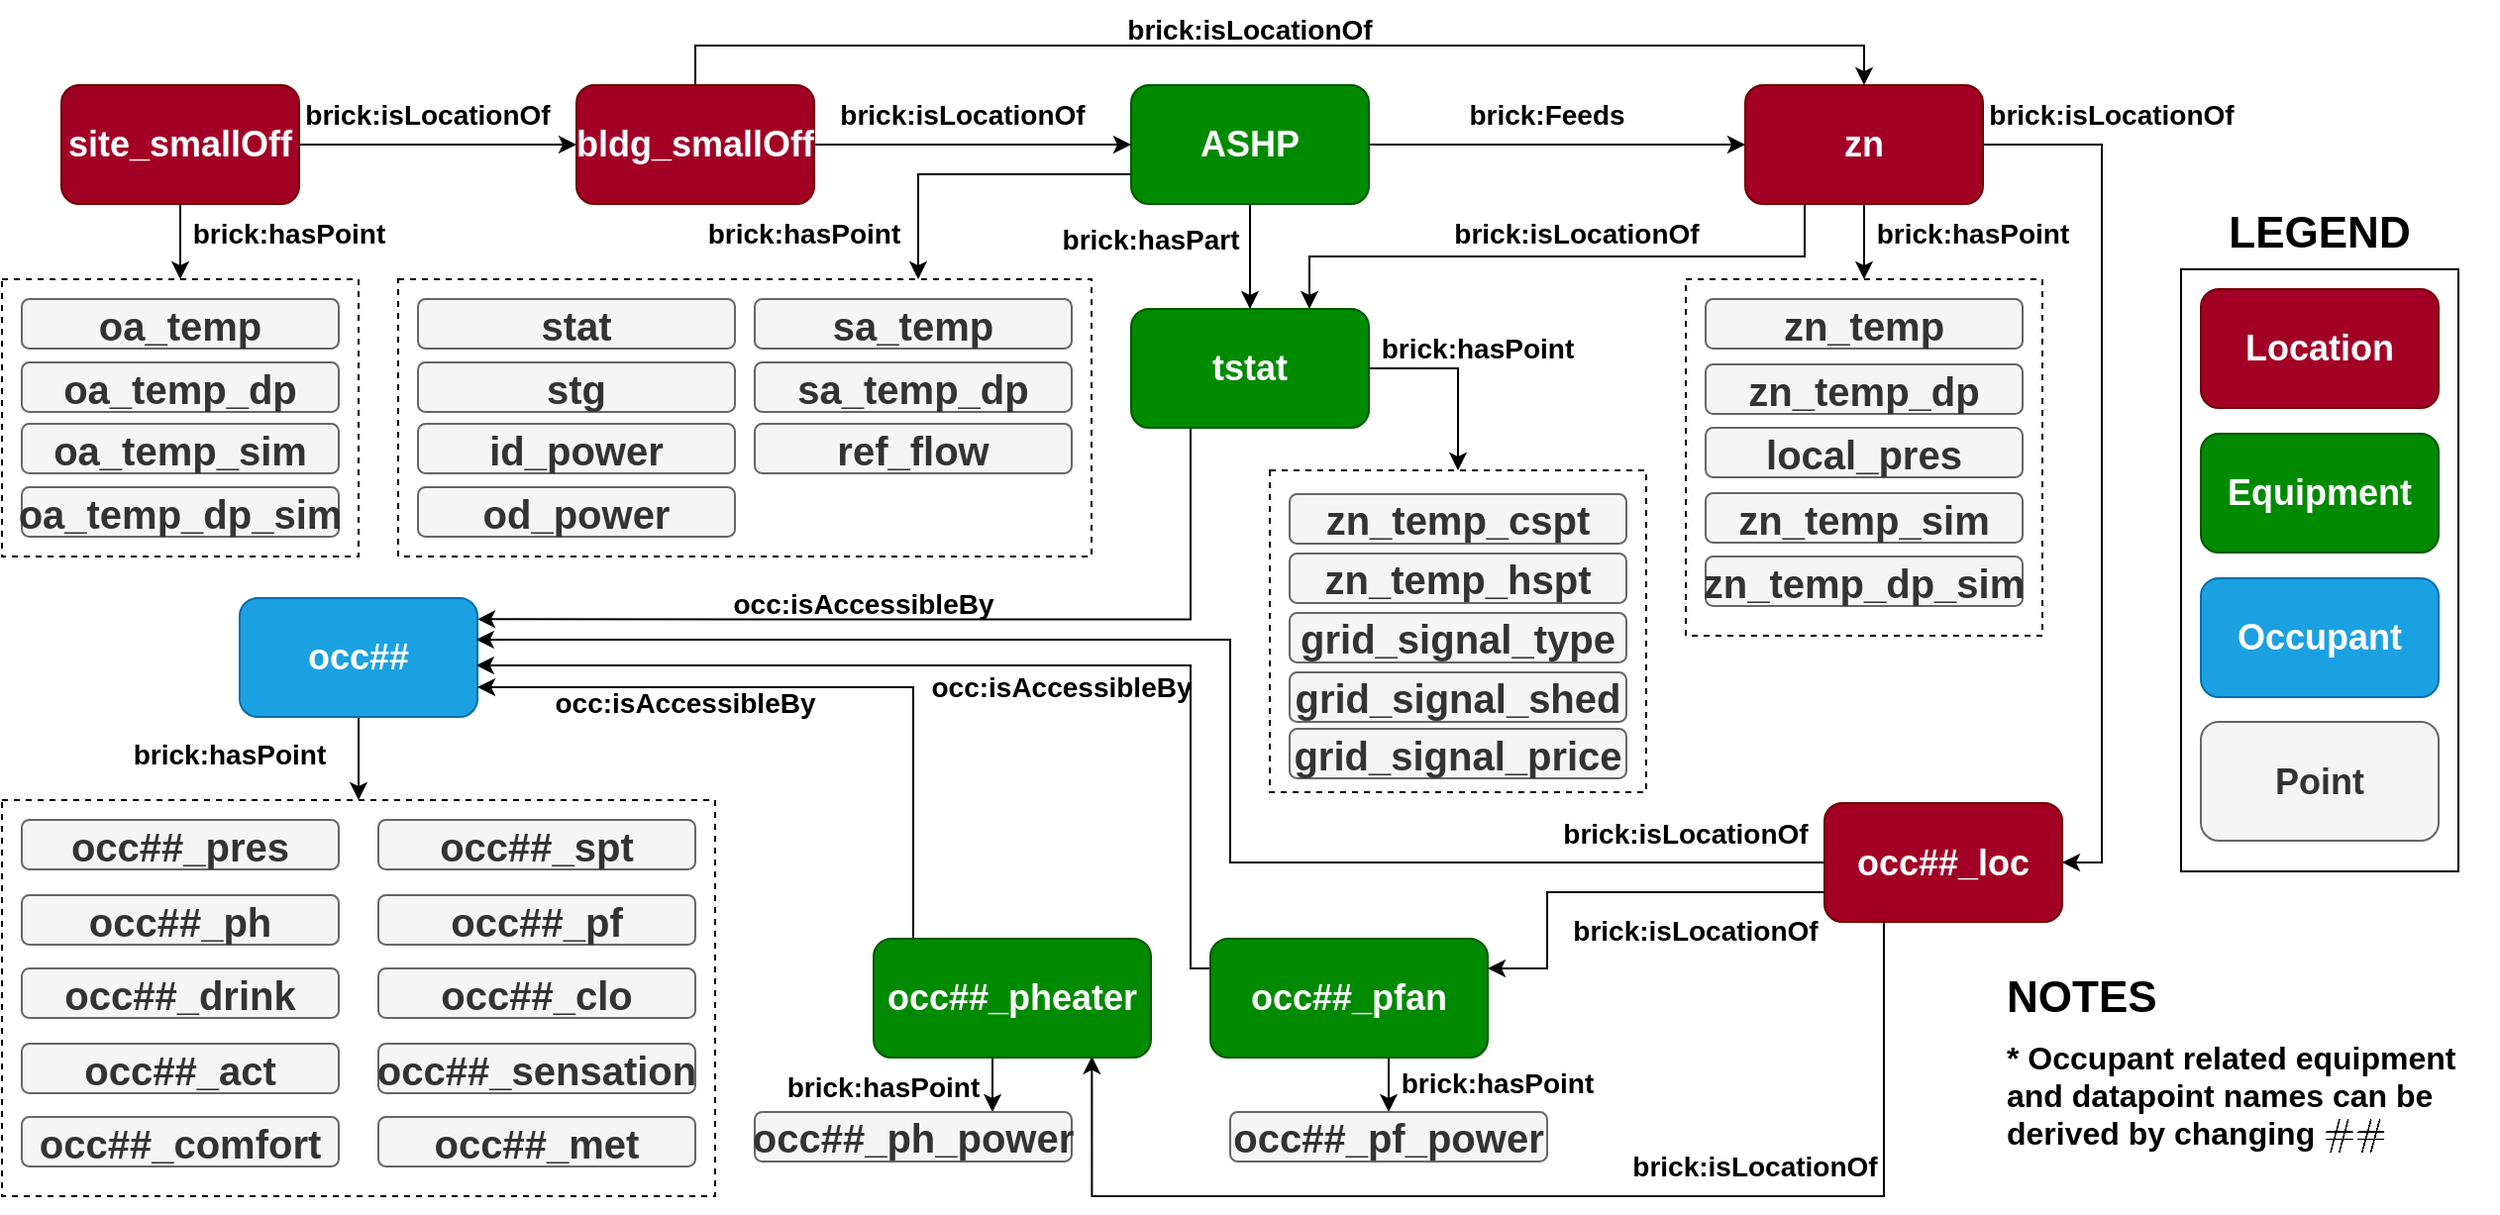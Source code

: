 <mxfile version="24.4.6" type="device" pages="4">
  <diagram name="Page-1" id="k43ublVHj7JkEpxlusbi">
    <mxGraphModel dx="1744" dy="755" grid="1" gridSize="10" guides="1" tooltips="1" connect="1" arrows="1" fold="1" page="1" pageScale="1" pageWidth="850" pageHeight="1100" math="0" shadow="0">
      <root>
        <mxCell id="0" />
        <mxCell id="1" parent="0" />
        <mxCell id="x6IcwjUYLpQTEdXVN8Zu-20" value="" style="rounded=0;whiteSpace=wrap;html=1;fillColor=none;dashed=1;fontStyle=1" parent="1" vertex="1">
          <mxGeometry x="250" y="484" width="360" height="200" as="geometry" />
        </mxCell>
        <mxCell id="x6IcwjUYLpQTEdXVN8Zu-7" value="" style="rounded=0;whiteSpace=wrap;html=1;fillColor=none;dashed=1;fontStyle=1" parent="1" vertex="1">
          <mxGeometry x="890" y="317.5" width="190" height="162.5" as="geometry" />
        </mxCell>
        <mxCell id="x6IcwjUYLpQTEdXVN8Zu-2" value="" style="rounded=0;whiteSpace=wrap;html=1;fillColor=none;dashed=1;fontStyle=1" parent="1" vertex="1">
          <mxGeometry x="1100" y="221" width="180" height="180" as="geometry" />
        </mxCell>
        <mxCell id="6oyPz0-IdThpkh1JNieJ-52" value="" style="rounded=0;whiteSpace=wrap;html=1;fillColor=none;dashed=1;fontStyle=1" parent="1" vertex="1">
          <mxGeometry x="450" y="221" width="350" height="140" as="geometry" />
        </mxCell>
        <mxCell id="6oyPz0-IdThpkh1JNieJ-53" value="" style="rounded=0;whiteSpace=wrap;html=1;fillColor=none;dashed=1;fontStyle=1" parent="1" vertex="1">
          <mxGeometry x="250" y="221" width="180" height="140" as="geometry" />
        </mxCell>
        <mxCell id="6oyPz0-IdThpkh1JNieJ-3" style="edgeStyle=orthogonalEdgeStyle;rounded=0;orthogonalLoop=1;jettySize=auto;html=1;exitX=1;exitY=0.5;exitDx=0;exitDy=0;entryX=0;entryY=0.5;entryDx=0;entryDy=0;fontStyle=1" parent="1" source="6oyPz0-IdThpkh1JNieJ-1" target="6oyPz0-IdThpkh1JNieJ-2" edge="1">
          <mxGeometry relative="1" as="geometry" />
        </mxCell>
        <mxCell id="6oyPz0-IdThpkh1JNieJ-39" style="edgeStyle=orthogonalEdgeStyle;rounded=0;orthogonalLoop=1;jettySize=auto;html=1;exitX=0.5;exitY=1;exitDx=0;exitDy=0;entryX=0.5;entryY=0;entryDx=0;entryDy=0;fontStyle=1" parent="1" source="6oyPz0-IdThpkh1JNieJ-1" target="6oyPz0-IdThpkh1JNieJ-14" edge="1">
          <mxGeometry relative="1" as="geometry" />
        </mxCell>
        <mxCell id="6oyPz0-IdThpkh1JNieJ-1" value="&lt;font style=&quot;font-size: 18px;&quot;&gt;ASHP&lt;/font&gt;" style="rounded=1;whiteSpace=wrap;html=1;fillColor=#008a00;strokeColor=#005700;fontColor=#ffffff;fontStyle=1" parent="1" vertex="1">
          <mxGeometry x="820" y="123" width="120" height="60" as="geometry" />
        </mxCell>
        <mxCell id="6oyPz0-IdThpkh1JNieJ-47" style="edgeStyle=orthogonalEdgeStyle;rounded=0;orthogonalLoop=1;jettySize=auto;html=1;exitX=0.25;exitY=1;exitDx=0;exitDy=0;entryX=0.75;entryY=0;entryDx=0;entryDy=0;fontStyle=1" parent="1" source="6oyPz0-IdThpkh1JNieJ-2" target="6oyPz0-IdThpkh1JNieJ-14" edge="1">
          <mxGeometry relative="1" as="geometry" />
        </mxCell>
        <mxCell id="x6IcwjUYLpQTEdXVN8Zu-3" style="edgeStyle=orthogonalEdgeStyle;rounded=0;orthogonalLoop=1;jettySize=auto;html=1;exitX=0.5;exitY=1;exitDx=0;exitDy=0;entryX=0.5;entryY=0;entryDx=0;entryDy=0;fontStyle=1" parent="1" source="6oyPz0-IdThpkh1JNieJ-2" target="x6IcwjUYLpQTEdXVN8Zu-2" edge="1">
          <mxGeometry relative="1" as="geometry" />
        </mxCell>
        <mxCell id="x6IcwjUYLpQTEdXVN8Zu-61" style="edgeStyle=orthogonalEdgeStyle;rounded=0;orthogonalLoop=1;jettySize=auto;html=1;exitX=1;exitY=0.5;exitDx=0;exitDy=0;entryX=1;entryY=0.5;entryDx=0;entryDy=0;" parent="1" source="6oyPz0-IdThpkh1JNieJ-2" target="x6IcwjUYLpQTEdXVN8Zu-25" edge="1">
          <mxGeometry relative="1" as="geometry" />
        </mxCell>
        <mxCell id="6oyPz0-IdThpkh1JNieJ-2" value="&lt;font style=&quot;font-size: 18px;&quot;&gt;zn&lt;/font&gt;" style="rounded=1;whiteSpace=wrap;html=1;fillColor=#a20025;strokeColor=#6F0000;fontColor=#ffffff;fontStyle=1" parent="1" vertex="1">
          <mxGeometry x="1130" y="123" width="120" height="60" as="geometry" />
        </mxCell>
        <mxCell id="6oyPz0-IdThpkh1JNieJ-4" value="brick:Feeds" style="text;html=1;strokeColor=none;fillColor=none;align=center;verticalAlign=middle;whiteSpace=wrap;rounded=0;fontSize=14;fontStyle=1" parent="1" vertex="1">
          <mxGeometry x="1000" y="123" width="60" height="30" as="geometry" />
        </mxCell>
        <mxCell id="6oyPz0-IdThpkh1JNieJ-8" style="edgeStyle=orthogonalEdgeStyle;rounded=0;orthogonalLoop=1;jettySize=auto;html=1;exitX=1;exitY=0.5;exitDx=0;exitDy=0;entryX=0;entryY=0.5;entryDx=0;entryDy=0;fontStyle=1" parent="1" source="6oyPz0-IdThpkh1JNieJ-6" target="6oyPz0-IdThpkh1JNieJ-1" edge="1">
          <mxGeometry relative="1" as="geometry" />
        </mxCell>
        <mxCell id="6oyPz0-IdThpkh1JNieJ-15" style="edgeStyle=orthogonalEdgeStyle;rounded=0;orthogonalLoop=1;jettySize=auto;html=1;exitX=0.5;exitY=0;exitDx=0;exitDy=0;entryX=0.5;entryY=0;entryDx=0;entryDy=0;fontStyle=1" parent="1" source="6oyPz0-IdThpkh1JNieJ-6" target="6oyPz0-IdThpkh1JNieJ-2" edge="1">
          <mxGeometry relative="1" as="geometry" />
        </mxCell>
        <mxCell id="x6IcwjUYLpQTEdXVN8Zu-5" style="edgeStyle=orthogonalEdgeStyle;rounded=0;orthogonalLoop=1;jettySize=auto;html=1;exitX=0;exitY=0.75;exitDx=0;exitDy=0;entryX=0.75;entryY=0;entryDx=0;entryDy=0;fontStyle=1" parent="1" source="6oyPz0-IdThpkh1JNieJ-1" target="6oyPz0-IdThpkh1JNieJ-52" edge="1">
          <mxGeometry relative="1" as="geometry" />
        </mxCell>
        <mxCell id="6oyPz0-IdThpkh1JNieJ-6" value="&lt;font style=&quot;font-size: 18px;&quot;&gt;bldg_smallOff&lt;/font&gt;" style="rounded=1;whiteSpace=wrap;html=1;fillColor=#a20025;strokeColor=#6F0000;fontColor=#ffffff;fontStyle=1" parent="1" vertex="1">
          <mxGeometry x="540" y="123" width="120" height="60" as="geometry" />
        </mxCell>
        <mxCell id="6oyPz0-IdThpkh1JNieJ-9" value="brick:isLocationOf" style="text;html=1;strokeColor=none;fillColor=none;align=center;verticalAlign=middle;whiteSpace=wrap;rounded=0;fontSize=14;fontStyle=1" parent="1" vertex="1">
          <mxGeometry x="680" y="123" width="110" height="30" as="geometry" />
        </mxCell>
        <mxCell id="6oyPz0-IdThpkh1JNieJ-55" style="edgeStyle=orthogonalEdgeStyle;rounded=0;orthogonalLoop=1;jettySize=auto;html=1;exitX=0.25;exitY=1;exitDx=0;exitDy=0;entryX=1;entryY=0.178;entryDx=0;entryDy=0;fontStyle=1;entryPerimeter=0;" parent="1" source="6oyPz0-IdThpkh1JNieJ-14" target="6oyPz0-IdThpkh1JNieJ-46" edge="1">
          <mxGeometry relative="1" as="geometry" />
        </mxCell>
        <mxCell id="x6IcwjUYLpQTEdXVN8Zu-8" style="edgeStyle=orthogonalEdgeStyle;rounded=0;orthogonalLoop=1;jettySize=auto;html=1;exitX=1;exitY=0.5;exitDx=0;exitDy=0;entryX=0.5;entryY=0;entryDx=0;entryDy=0;fontStyle=1" parent="1" source="6oyPz0-IdThpkh1JNieJ-14" target="x6IcwjUYLpQTEdXVN8Zu-7" edge="1">
          <mxGeometry relative="1" as="geometry" />
        </mxCell>
        <mxCell id="6oyPz0-IdThpkh1JNieJ-14" value="&lt;font style=&quot;font-size: 18px;&quot;&gt;tstat&lt;/font&gt;" style="rounded=1;whiteSpace=wrap;html=1;fillColor=#008a00;strokeColor=#005700;fontColor=#ffffff;fontStyle=1" parent="1" vertex="1">
          <mxGeometry x="820" y="236" width="120" height="60" as="geometry" />
        </mxCell>
        <mxCell id="6oyPz0-IdThpkh1JNieJ-16" value="brick:isLocationOf" style="text;html=1;strokeColor=none;fillColor=none;align=center;verticalAlign=middle;whiteSpace=wrap;rounded=0;fontSize=14;fontStyle=1" parent="1" vertex="1">
          <mxGeometry x="825" y="80" width="110" height="30" as="geometry" />
        </mxCell>
        <mxCell id="6oyPz0-IdThpkh1JNieJ-21" style="edgeStyle=orthogonalEdgeStyle;rounded=0;orthogonalLoop=1;jettySize=auto;html=1;exitX=1;exitY=0.5;exitDx=0;exitDy=0;entryX=0;entryY=0.5;entryDx=0;entryDy=0;fontStyle=1" parent="1" source="6oyPz0-IdThpkh1JNieJ-20" target="6oyPz0-IdThpkh1JNieJ-6" edge="1">
          <mxGeometry relative="1" as="geometry" />
        </mxCell>
        <mxCell id="6oyPz0-IdThpkh1JNieJ-29" style="edgeStyle=orthogonalEdgeStyle;rounded=0;orthogonalLoop=1;jettySize=auto;html=1;exitX=0.5;exitY=1;exitDx=0;exitDy=0;entryX=0.5;entryY=0;entryDx=0;entryDy=0;fontStyle=1" parent="1" source="6oyPz0-IdThpkh1JNieJ-20" target="6oyPz0-IdThpkh1JNieJ-53" edge="1">
          <mxGeometry relative="1" as="geometry" />
        </mxCell>
        <mxCell id="6oyPz0-IdThpkh1JNieJ-20" value="&lt;font style=&quot;font-size: 18px;&quot;&gt;site_smallOff&lt;/font&gt;" style="rounded=1;whiteSpace=wrap;html=1;fillColor=#a20025;strokeColor=#6F0000;fontColor=#ffffff;fontStyle=1" parent="1" vertex="1">
          <mxGeometry x="280" y="123" width="120" height="60" as="geometry" />
        </mxCell>
        <mxCell id="6oyPz0-IdThpkh1JNieJ-23" value="brick:isLocationOf" style="text;html=1;strokeColor=none;fillColor=none;align=center;verticalAlign=middle;whiteSpace=wrap;rounded=0;fontSize=14;fontStyle=1" parent="1" vertex="1">
          <mxGeometry x="410" y="123" width="110" height="30" as="geometry" />
        </mxCell>
        <mxCell id="6oyPz0-IdThpkh1JNieJ-25" value="&lt;font style=&quot;font-size: 20px;&quot;&gt;oa_temp&lt;/font&gt;" style="rounded=1;whiteSpace=wrap;html=1;fillColor=#f5f5f5;strokeColor=#666666;fontColor=#333333;fontStyle=1" parent="1" vertex="1">
          <mxGeometry x="260" y="231" width="160" height="25" as="geometry" />
        </mxCell>
        <mxCell id="6oyPz0-IdThpkh1JNieJ-26" value="&lt;font style=&quot;font-size: 20px;&quot;&gt;oa_temp_dp&lt;/font&gt;" style="rounded=1;whiteSpace=wrap;html=1;fillColor=#f5f5f5;strokeColor=#666666;fontColor=#333333;fontStyle=1" parent="1" vertex="1">
          <mxGeometry x="260" y="263" width="160" height="25" as="geometry" />
        </mxCell>
        <mxCell id="6oyPz0-IdThpkh1JNieJ-27" value="&lt;font style=&quot;font-size: 20px;&quot;&gt;oa_temp_sim&lt;/font&gt;" style="rounded=1;whiteSpace=wrap;html=1;fillColor=#f5f5f5;strokeColor=#666666;fontColor=#333333;fontStyle=1" parent="1" vertex="1">
          <mxGeometry x="260" y="294" width="160" height="25" as="geometry" />
        </mxCell>
        <mxCell id="6oyPz0-IdThpkh1JNieJ-28" value="&lt;font style=&quot;font-size: 20px;&quot;&gt;oa_temp_dp_sim&lt;/font&gt;" style="rounded=1;whiteSpace=wrap;html=1;fillColor=#f5f5f5;strokeColor=#666666;fontColor=#333333;fontStyle=1" parent="1" vertex="1">
          <mxGeometry x="260" y="326" width="160" height="25" as="geometry" />
        </mxCell>
        <mxCell id="6oyPz0-IdThpkh1JNieJ-30" value="brick:hasPoint" style="text;html=1;strokeColor=none;fillColor=none;align=center;verticalAlign=middle;whiteSpace=wrap;rounded=0;fontSize=14;fontStyle=1" parent="1" vertex="1">
          <mxGeometry x="340" y="183" width="110" height="30" as="geometry" />
        </mxCell>
        <mxCell id="6oyPz0-IdThpkh1JNieJ-32" value="&lt;font style=&quot;font-size: 20px;&quot;&gt;sa_temp&lt;/font&gt;" style="rounded=1;whiteSpace=wrap;html=1;fillColor=#f5f5f5;strokeColor=#666666;fontColor=#333333;fontStyle=1" parent="1" vertex="1">
          <mxGeometry x="630" y="231" width="160" height="25" as="geometry" />
        </mxCell>
        <mxCell id="6oyPz0-IdThpkh1JNieJ-33" value="&lt;font style=&quot;font-size: 20px;&quot;&gt;sa_temp_dp&lt;/font&gt;" style="rounded=1;whiteSpace=wrap;html=1;fillColor=#f5f5f5;strokeColor=#666666;fontColor=#333333;fontStyle=1" parent="1" vertex="1">
          <mxGeometry x="630" y="263" width="160" height="25" as="geometry" />
        </mxCell>
        <mxCell id="6oyPz0-IdThpkh1JNieJ-34" value="&lt;font style=&quot;font-size: 20px;&quot;&gt;ref_flow&lt;/font&gt;" style="rounded=1;whiteSpace=wrap;html=1;fillColor=#f5f5f5;strokeColor=#666666;fontColor=#333333;fontStyle=1" parent="1" vertex="1">
          <mxGeometry x="630" y="294" width="160" height="25" as="geometry" />
        </mxCell>
        <mxCell id="6oyPz0-IdThpkh1JNieJ-35" value="&lt;font style=&quot;font-size: 20px;&quot;&gt;stat&lt;/font&gt;" style="rounded=1;whiteSpace=wrap;html=1;fillColor=#f5f5f5;strokeColor=#666666;fontColor=#333333;fontStyle=1" parent="1" vertex="1">
          <mxGeometry x="460" y="231" width="160" height="25" as="geometry" />
        </mxCell>
        <mxCell id="6oyPz0-IdThpkh1JNieJ-36" value="&lt;font style=&quot;font-size: 20px;&quot;&gt;stg&lt;/font&gt;" style="rounded=1;whiteSpace=wrap;html=1;fillColor=#f5f5f5;strokeColor=#666666;fontColor=#333333;fontStyle=1" parent="1" vertex="1">
          <mxGeometry x="460" y="263" width="160" height="25" as="geometry" />
        </mxCell>
        <mxCell id="6oyPz0-IdThpkh1JNieJ-37" value="&lt;font style=&quot;font-size: 20px;&quot;&gt;id_power&lt;/font&gt;" style="rounded=1;whiteSpace=wrap;html=1;fillColor=#f5f5f5;strokeColor=#666666;fontColor=#333333;fontStyle=1" parent="1" vertex="1">
          <mxGeometry x="460" y="294" width="160" height="25" as="geometry" />
        </mxCell>
        <mxCell id="6oyPz0-IdThpkh1JNieJ-38" value="&lt;font style=&quot;font-size: 20px;&quot;&gt;od_power&lt;/font&gt;" style="rounded=1;whiteSpace=wrap;html=1;fillColor=#f5f5f5;strokeColor=#666666;fontColor=#333333;fontStyle=1" parent="1" vertex="1">
          <mxGeometry x="460" y="326" width="160" height="25" as="geometry" />
        </mxCell>
        <mxCell id="6oyPz0-IdThpkh1JNieJ-40" value="brick:hasPart" style="text;html=1;strokeColor=none;fillColor=none;align=center;verticalAlign=middle;whiteSpace=wrap;rounded=0;fontSize=14;fontStyle=1" parent="1" vertex="1">
          <mxGeometry x="800" y="185.93" width="60" height="30" as="geometry" />
        </mxCell>
        <mxCell id="6oyPz0-IdThpkh1JNieJ-41" value="&lt;font style=&quot;font-size: 20px;&quot;&gt;zn_temp&lt;/font&gt;" style="rounded=1;whiteSpace=wrap;html=1;fillColor=#f5f5f5;strokeColor=#666666;fontColor=#333333;fontStyle=1" parent="1" vertex="1">
          <mxGeometry x="1110" y="231" width="160" height="25" as="geometry" />
        </mxCell>
        <mxCell id="6oyPz0-IdThpkh1JNieJ-42" value="&lt;font style=&quot;font-size: 20px;&quot;&gt;zn_temp_dp&lt;/font&gt;" style="rounded=1;whiteSpace=wrap;html=1;fillColor=#f5f5f5;strokeColor=#666666;fontColor=#333333;fontStyle=1" parent="1" vertex="1">
          <mxGeometry x="1110" y="264" width="160" height="25" as="geometry" />
        </mxCell>
        <mxCell id="6oyPz0-IdThpkh1JNieJ-43" value="&lt;font style=&quot;font-size: 20px;&quot;&gt;local_pres&lt;/font&gt;" style="rounded=1;whiteSpace=wrap;html=1;fillColor=#f5f5f5;strokeColor=#666666;fontColor=#333333;fontStyle=1" parent="1" vertex="1">
          <mxGeometry x="1110" y="296" width="160" height="25" as="geometry" />
        </mxCell>
        <mxCell id="6oyPz0-IdThpkh1JNieJ-44" value="&lt;font style=&quot;font-size: 20px;&quot;&gt;zn_temp_sim&lt;/font&gt;" style="rounded=1;whiteSpace=wrap;html=1;fillColor=#f5f5f5;strokeColor=#666666;fontColor=#333333;fontStyle=1" parent="1" vertex="1">
          <mxGeometry x="1110" y="329" width="160" height="25" as="geometry" />
        </mxCell>
        <mxCell id="6oyPz0-IdThpkh1JNieJ-45" value="&lt;font style=&quot;font-size: 20px;&quot;&gt;zn_temp_dp_sim&lt;/font&gt;" style="rounded=1;whiteSpace=wrap;html=1;fillColor=#f5f5f5;strokeColor=#666666;fontColor=#333333;fontStyle=1" parent="1" vertex="1">
          <mxGeometry x="1110" y="361" width="160" height="25" as="geometry" />
        </mxCell>
        <mxCell id="x6IcwjUYLpQTEdXVN8Zu-30" style="edgeStyle=orthogonalEdgeStyle;rounded=0;orthogonalLoop=1;jettySize=auto;html=1;exitX=0.5;exitY=1;exitDx=0;exitDy=0;entryX=0.5;entryY=0;entryDx=0;entryDy=0;" parent="1" source="6oyPz0-IdThpkh1JNieJ-46" target="x6IcwjUYLpQTEdXVN8Zu-20" edge="1">
          <mxGeometry relative="1" as="geometry" />
        </mxCell>
        <mxCell id="6oyPz0-IdThpkh1JNieJ-46" value="&lt;span style=&quot;font-size: 18px;&quot;&gt;occ##&lt;/span&gt;" style="rounded=1;whiteSpace=wrap;html=1;fillColor=#1ba1e2;strokeColor=#006EAF;fontColor=#ffffff;fontStyle=1" parent="1" vertex="1">
          <mxGeometry x="370" y="382" width="120" height="60" as="geometry" />
        </mxCell>
        <mxCell id="6oyPz0-IdThpkh1JNieJ-49" value="brick:isLocationOf" style="text;html=1;strokeColor=none;fillColor=none;align=center;verticalAlign=middle;whiteSpace=wrap;rounded=0;fontSize=14;fontStyle=1" parent="1" vertex="1">
          <mxGeometry x="990" y="183" width="110" height="30" as="geometry" />
        </mxCell>
        <mxCell id="6oyPz0-IdThpkh1JNieJ-50" value="&lt;font style=&quot;font-size: 20px;&quot;&gt;zn_temp_cspt&lt;/font&gt;" style="rounded=1;whiteSpace=wrap;html=1;fillColor=#f5f5f5;strokeColor=#666666;fontColor=#333333;fontStyle=1" parent="1" vertex="1">
          <mxGeometry x="900" y="329.5" width="170" height="25" as="geometry" />
        </mxCell>
        <mxCell id="6oyPz0-IdThpkh1JNieJ-51" value="&lt;font style=&quot;font-size: 20px;&quot;&gt;zn_temp_hspt&lt;/font&gt;" style="rounded=1;whiteSpace=wrap;html=1;fillColor=#f5f5f5;strokeColor=#666666;fontColor=#333333;fontStyle=1" parent="1" vertex="1">
          <mxGeometry x="900" y="359.5" width="170" height="25" as="geometry" />
        </mxCell>
        <mxCell id="x6IcwjUYLpQTEdXVN8Zu-4" value="brick:hasPoint" style="text;html=1;strokeColor=none;fillColor=none;align=center;verticalAlign=middle;whiteSpace=wrap;rounded=0;fontSize=14;fontStyle=1" parent="1" vertex="1">
          <mxGeometry x="600" y="183" width="110" height="30" as="geometry" />
        </mxCell>
        <mxCell id="x6IcwjUYLpQTEdXVN8Zu-6" value="brick:hasPoint" style="text;html=1;strokeColor=none;fillColor=none;align=center;verticalAlign=middle;whiteSpace=wrap;rounded=0;fontSize=14;fontStyle=1" parent="1" vertex="1">
          <mxGeometry x="1190" y="183" width="110" height="30" as="geometry" />
        </mxCell>
        <mxCell id="x6IcwjUYLpQTEdXVN8Zu-9" value="occ:isAccessibleBy" style="text;html=1;strokeColor=none;fillColor=none;align=center;verticalAlign=middle;whiteSpace=wrap;rounded=0;fontSize=14;fontStyle=1" parent="1" vertex="1">
          <mxGeometry x="630" y="369.5" width="110" height="30" as="geometry" />
        </mxCell>
        <mxCell id="x6IcwjUYLpQTEdXVN8Zu-10" value="&lt;font style=&quot;font-size: 20px;&quot;&gt;occ##_pres&lt;/font&gt;" style="rounded=1;whiteSpace=wrap;html=1;fillColor=#f5f5f5;strokeColor=#666666;fontColor=#333333;fontStyle=1;flipV=1;" parent="1" vertex="1">
          <mxGeometry x="260" y="494" width="160" height="25" as="geometry" />
        </mxCell>
        <mxCell id="x6IcwjUYLpQTEdXVN8Zu-11" value="&lt;font style=&quot;font-size: 20px;&quot;&gt;occ##_spt&lt;/font&gt;" style="rounded=1;whiteSpace=wrap;html=1;fillColor=#f5f5f5;strokeColor=#666666;fontColor=#333333;fontStyle=1" parent="1" vertex="1">
          <mxGeometry x="440" y="494" width="160" height="25" as="geometry" />
        </mxCell>
        <mxCell id="x6IcwjUYLpQTEdXVN8Zu-12" value="&lt;font style=&quot;font-size: 20px;&quot;&gt;occ##_ph&lt;/font&gt;" style="rounded=1;whiteSpace=wrap;html=1;fillColor=#f5f5f5;strokeColor=#666666;fontColor=#333333;fontStyle=1" parent="1" vertex="1">
          <mxGeometry x="260" y="532" width="160" height="25" as="geometry" />
        </mxCell>
        <mxCell id="x6IcwjUYLpQTEdXVN8Zu-13" value="&lt;font style=&quot;font-size: 20px;&quot;&gt;occ##_pf&lt;/font&gt;" style="rounded=1;whiteSpace=wrap;html=1;fillColor=#f5f5f5;strokeColor=#666666;fontColor=#333333;fontStyle=1" parent="1" vertex="1">
          <mxGeometry x="440" y="532" width="160" height="25" as="geometry" />
        </mxCell>
        <mxCell id="x6IcwjUYLpQTEdXVN8Zu-14" value="&lt;font style=&quot;font-size: 20px;&quot;&gt;occ##_drink&lt;/font&gt;" style="rounded=1;whiteSpace=wrap;html=1;fillColor=#f5f5f5;strokeColor=#666666;fontColor=#333333;fontStyle=1;flipV=1;" parent="1" vertex="1">
          <mxGeometry x="260" y="569" width="160" height="25" as="geometry" />
        </mxCell>
        <mxCell id="x6IcwjUYLpQTEdXVN8Zu-15" value="&lt;font style=&quot;font-size: 20px;&quot;&gt;occ##_clo&lt;/font&gt;" style="rounded=1;whiteSpace=wrap;html=1;fillColor=#f5f5f5;strokeColor=#666666;fontColor=#333333;fontStyle=1" parent="1" vertex="1">
          <mxGeometry x="440" y="569" width="160" height="25" as="geometry" />
        </mxCell>
        <mxCell id="x6IcwjUYLpQTEdXVN8Zu-16" value="&lt;font style=&quot;font-size: 20px;&quot;&gt;occ##_act&lt;/font&gt;" style="rounded=1;whiteSpace=wrap;html=1;fillColor=#f5f5f5;strokeColor=#666666;fontColor=#333333;fontStyle=1" parent="1" vertex="1">
          <mxGeometry x="260" y="607" width="160" height="25" as="geometry" />
        </mxCell>
        <mxCell id="x6IcwjUYLpQTEdXVN8Zu-17" value="&lt;font style=&quot;font-size: 20px;&quot;&gt;occ##_sensation&lt;/font&gt;" style="rounded=1;whiteSpace=wrap;html=1;fillColor=#f5f5f5;strokeColor=#666666;fontColor=#333333;fontStyle=1" parent="1" vertex="1">
          <mxGeometry x="440" y="607" width="160" height="25" as="geometry" />
        </mxCell>
        <mxCell id="x6IcwjUYLpQTEdXVN8Zu-18" value="&lt;font style=&quot;font-size: 20px;&quot;&gt;occ##_comfort&lt;/font&gt;" style="rounded=1;whiteSpace=wrap;html=1;fillColor=#f5f5f5;strokeColor=#666666;fontColor=#333333;fontStyle=1;flipV=1;" parent="1" vertex="1">
          <mxGeometry x="260" y="644" width="160" height="25" as="geometry" />
        </mxCell>
        <mxCell id="x6IcwjUYLpQTEdXVN8Zu-19" value="&lt;font style=&quot;font-size: 20px;&quot;&gt;occ##_met&lt;/font&gt;" style="rounded=1;whiteSpace=wrap;html=1;fillColor=#f5f5f5;strokeColor=#666666;fontColor=#333333;fontStyle=1" parent="1" vertex="1">
          <mxGeometry x="440" y="644" width="160" height="25" as="geometry" />
        </mxCell>
        <mxCell id="x6IcwjUYLpQTEdXVN8Zu-34" style="edgeStyle=orthogonalEdgeStyle;rounded=0;orthogonalLoop=1;jettySize=auto;html=1;exitX=0;exitY=0.25;exitDx=0;exitDy=0;entryX=0.995;entryY=0.574;entryDx=0;entryDy=0;entryPerimeter=0;" parent="1" source="x6IcwjUYLpQTEdXVN8Zu-23" target="6oyPz0-IdThpkh1JNieJ-46" edge="1">
          <mxGeometry relative="1" as="geometry">
            <Array as="points">
              <mxPoint x="850" y="569" />
              <mxPoint x="850" y="416" />
              <mxPoint x="489" y="416" />
            </Array>
          </mxGeometry>
        </mxCell>
        <mxCell id="x6IcwjUYLpQTEdXVN8Zu-41" style="edgeStyle=orthogonalEdgeStyle;rounded=0;orthogonalLoop=1;jettySize=auto;html=1;exitX=0.5;exitY=1;exitDx=0;exitDy=0;entryX=0.5;entryY=0;entryDx=0;entryDy=0;" parent="1" source="x6IcwjUYLpQTEdXVN8Zu-23" target="x6IcwjUYLpQTEdXVN8Zu-39" edge="1">
          <mxGeometry relative="1" as="geometry" />
        </mxCell>
        <mxCell id="x6IcwjUYLpQTEdXVN8Zu-23" value="&lt;font style=&quot;font-size: 18px;&quot;&gt;occ##_pfan&lt;/font&gt;" style="rounded=1;whiteSpace=wrap;html=1;fillColor=#008a00;strokeColor=#005700;fontColor=#ffffff;fontStyle=1" parent="1" vertex="1">
          <mxGeometry x="860" y="554" width="140" height="60" as="geometry" />
        </mxCell>
        <mxCell id="x6IcwjUYLpQTEdXVN8Zu-28" style="edgeStyle=orthogonalEdgeStyle;rounded=0;orthogonalLoop=1;jettySize=auto;html=1;exitX=0;exitY=0.5;exitDx=0;exitDy=0;entryX=0.995;entryY=0.35;entryDx=0;entryDy=0;entryPerimeter=0;" parent="1" source="x6IcwjUYLpQTEdXVN8Zu-25" target="6oyPz0-IdThpkh1JNieJ-46" edge="1">
          <mxGeometry relative="1" as="geometry">
            <Array as="points">
              <mxPoint x="870" y="515" />
              <mxPoint x="870" y="403" />
            </Array>
          </mxGeometry>
        </mxCell>
        <mxCell id="x6IcwjUYLpQTEdXVN8Zu-46" style="edgeStyle=orthogonalEdgeStyle;rounded=0;orthogonalLoop=1;jettySize=auto;html=1;exitX=0;exitY=0.75;exitDx=0;exitDy=0;entryX=1;entryY=0.25;entryDx=0;entryDy=0;" parent="1" source="x6IcwjUYLpQTEdXVN8Zu-25" target="x6IcwjUYLpQTEdXVN8Zu-23" edge="1">
          <mxGeometry relative="1" as="geometry">
            <Array as="points">
              <mxPoint x="1030" y="531" />
              <mxPoint x="1030" y="569" />
            </Array>
          </mxGeometry>
        </mxCell>
        <mxCell id="x6IcwjUYLpQTEdXVN8Zu-48" style="edgeStyle=orthogonalEdgeStyle;rounded=0;orthogonalLoop=1;jettySize=auto;html=1;exitX=0.25;exitY=1;exitDx=0;exitDy=0;entryX=0.787;entryY=0.989;entryDx=0;entryDy=0;entryPerimeter=0;" parent="1" source="x6IcwjUYLpQTEdXVN8Zu-25" target="x6IcwjUYLpQTEdXVN8Zu-32" edge="1">
          <mxGeometry relative="1" as="geometry">
            <Array as="points">
              <mxPoint x="1200" y="684" />
              <mxPoint x="800" y="684" />
            </Array>
          </mxGeometry>
        </mxCell>
        <mxCell id="x6IcwjUYLpQTEdXVN8Zu-25" value="&lt;span style=&quot;font-size: 18px;&quot;&gt;occ##_loc&lt;/span&gt;" style="rounded=1;whiteSpace=wrap;html=1;fillColor=#a20025;strokeColor=#6F0000;fontColor=#ffffff;fontStyle=1" parent="1" vertex="1">
          <mxGeometry x="1170" y="485.5" width="120" height="60" as="geometry" />
        </mxCell>
        <mxCell id="x6IcwjUYLpQTEdXVN8Zu-27" value="brick:isLocationOf" style="text;html=1;strokeColor=none;fillColor=none;align=center;verticalAlign=middle;whiteSpace=wrap;rounded=0;fontSize=14;fontStyle=1" parent="1" vertex="1">
          <mxGeometry x="1260" y="123" width="110" height="30" as="geometry" />
        </mxCell>
        <mxCell id="x6IcwjUYLpQTEdXVN8Zu-29" value="brick:isLocationOf" style="text;html=1;strokeColor=none;fillColor=none;align=center;verticalAlign=middle;whiteSpace=wrap;rounded=0;fontSize=14;fontStyle=1" parent="1" vertex="1">
          <mxGeometry x="1045" y="485.5" width="110" height="30" as="geometry" />
        </mxCell>
        <mxCell id="x6IcwjUYLpQTEdXVN8Zu-31" value="brick:hasPoint" style="text;html=1;strokeColor=none;fillColor=none;align=center;verticalAlign=middle;whiteSpace=wrap;rounded=0;fontSize=14;fontStyle=1" parent="1" vertex="1">
          <mxGeometry x="310" y="445.5" width="110" height="30" as="geometry" />
        </mxCell>
        <mxCell id="x6IcwjUYLpQTEdXVN8Zu-33" style="edgeStyle=orthogonalEdgeStyle;rounded=0;orthogonalLoop=1;jettySize=auto;html=1;exitX=0.25;exitY=0;exitDx=0;exitDy=0;entryX=1;entryY=0.75;entryDx=0;entryDy=0;" parent="1" source="x6IcwjUYLpQTEdXVN8Zu-32" target="6oyPz0-IdThpkh1JNieJ-46" edge="1">
          <mxGeometry relative="1" as="geometry">
            <Array as="points">
              <mxPoint x="710" y="554" />
              <mxPoint x="710" y="427" />
            </Array>
          </mxGeometry>
        </mxCell>
        <mxCell id="x6IcwjUYLpQTEdXVN8Zu-44" style="edgeStyle=orthogonalEdgeStyle;rounded=0;orthogonalLoop=1;jettySize=auto;html=1;exitX=0.25;exitY=1;exitDx=0;exitDy=0;entryX=0.75;entryY=0;entryDx=0;entryDy=0;" parent="1" source="x6IcwjUYLpQTEdXVN8Zu-32" target="x6IcwjUYLpQTEdXVN8Zu-38" edge="1">
          <mxGeometry relative="1" as="geometry" />
        </mxCell>
        <mxCell id="x6IcwjUYLpQTEdXVN8Zu-32" value="&lt;font style=&quot;font-size: 18px;&quot;&gt;occ##_pheater&lt;/font&gt;" style="rounded=1;whiteSpace=wrap;html=1;fillColor=#008a00;strokeColor=#005700;fontColor=#ffffff;fontStyle=1" parent="1" vertex="1">
          <mxGeometry x="690" y="554" width="140" height="60" as="geometry" />
        </mxCell>
        <mxCell id="x6IcwjUYLpQTEdXVN8Zu-35" value="brick:hasPoint" style="text;html=1;strokeColor=none;fillColor=none;align=center;verticalAlign=middle;whiteSpace=wrap;rounded=0;fontSize=14;fontStyle=1" parent="1" vertex="1">
          <mxGeometry x="940" y="241" width="110" height="30" as="geometry" />
        </mxCell>
        <mxCell id="x6IcwjUYLpQTEdXVN8Zu-36" value="occ:isAccessibleBy" style="text;html=1;strokeColor=none;fillColor=none;align=center;verticalAlign=middle;whiteSpace=wrap;rounded=0;fontSize=14;fontStyle=1" parent="1" vertex="1">
          <mxGeometry x="730" y="412" width="110" height="30" as="geometry" />
        </mxCell>
        <mxCell id="x6IcwjUYLpQTEdXVN8Zu-37" value="occ:isAccessibleBy" style="text;html=1;strokeColor=none;fillColor=none;align=center;verticalAlign=middle;whiteSpace=wrap;rounded=0;fontSize=14;fontStyle=1" parent="1" vertex="1">
          <mxGeometry x="540" y="420" width="110" height="30" as="geometry" />
        </mxCell>
        <mxCell id="x6IcwjUYLpQTEdXVN8Zu-38" value="&lt;font style=&quot;font-size: 20px;&quot;&gt;occ##_ph_power&lt;/font&gt;" style="rounded=1;whiteSpace=wrap;html=1;fillColor=#f5f5f5;strokeColor=#666666;fontColor=#333333;fontStyle=1" parent="1" vertex="1">
          <mxGeometry x="630" y="641.5" width="160" height="25" as="geometry" />
        </mxCell>
        <mxCell id="x6IcwjUYLpQTEdXVN8Zu-39" value="&lt;font style=&quot;font-size: 20px;&quot;&gt;occ##_pf_power&lt;/font&gt;" style="rounded=1;whiteSpace=wrap;html=1;fillColor=#f5f5f5;strokeColor=#666666;fontColor=#333333;fontStyle=1" parent="1" vertex="1">
          <mxGeometry x="870" y="641.5" width="160" height="25" as="geometry" />
        </mxCell>
        <mxCell id="x6IcwjUYLpQTEdXVN8Zu-42" value="brick:hasPoint" style="text;html=1;strokeColor=none;fillColor=none;align=center;verticalAlign=middle;whiteSpace=wrap;rounded=0;fontSize=14;fontStyle=1" parent="1" vertex="1">
          <mxGeometry x="640" y="614" width="110" height="30" as="geometry" />
        </mxCell>
        <mxCell id="x6IcwjUYLpQTEdXVN8Zu-43" value="brick:hasPoint" style="text;html=1;strokeColor=none;fillColor=none;align=center;verticalAlign=middle;whiteSpace=wrap;rounded=0;fontSize=14;fontStyle=1" parent="1" vertex="1">
          <mxGeometry x="950" y="611.5" width="110" height="30" as="geometry" />
        </mxCell>
        <mxCell id="x6IcwjUYLpQTEdXVN8Zu-47" value="brick:isLocationOf" style="text;html=1;strokeColor=none;fillColor=none;align=center;verticalAlign=middle;whiteSpace=wrap;rounded=0;fontSize=14;fontStyle=1" parent="1" vertex="1">
          <mxGeometry x="1050" y="535" width="110" height="30" as="geometry" />
        </mxCell>
        <mxCell id="x6IcwjUYLpQTEdXVN8Zu-49" value="brick:isLocationOf" style="text;html=1;strokeColor=none;fillColor=none;align=center;verticalAlign=middle;whiteSpace=wrap;rounded=0;fontSize=14;fontStyle=1" parent="1" vertex="1">
          <mxGeometry x="1080" y="654" width="110" height="30" as="geometry" />
        </mxCell>
        <mxCell id="x6IcwjUYLpQTEdXVN8Zu-50" value="&lt;b style=&quot;&quot;&gt;&lt;font style=&quot;font-size: 16px;&quot;&gt;* Occupant related equipment and datapoint names can be derived by changing `##`&amp;nbsp;&amp;nbsp;&lt;/font&gt;&lt;/b&gt;" style="text;html=1;strokeColor=none;fillColor=none;align=left;verticalAlign=middle;whiteSpace=wrap;rounded=0;" parent="1" vertex="1">
          <mxGeometry x="1260" y="612" width="250" height="42" as="geometry" />
        </mxCell>
        <mxCell id="x6IcwjUYLpQTEdXVN8Zu-54" value="&lt;font style=&quot;font-size: 18px;&quot;&gt;Location&lt;/font&gt;" style="rounded=1;whiteSpace=wrap;html=1;fillColor=#a20025;strokeColor=#6F0000;fontColor=#ffffff;fontStyle=1;flipV=1;" parent="1" vertex="1">
          <mxGeometry x="1360" y="226" width="120" height="60" as="geometry" />
        </mxCell>
        <mxCell id="x6IcwjUYLpQTEdXVN8Zu-55" value="&lt;font style=&quot;font-size: 18px;&quot;&gt;Equipment&lt;/font&gt;" style="rounded=1;whiteSpace=wrap;html=1;fillColor=#008a00;strokeColor=#005700;fontColor=#ffffff;fontStyle=1;flipV=1;" parent="1" vertex="1">
          <mxGeometry x="1360" y="299" width="120" height="60" as="geometry" />
        </mxCell>
        <mxCell id="x6IcwjUYLpQTEdXVN8Zu-57" value="&lt;span style=&quot;font-size: 18px;&quot;&gt;Occupant&lt;/span&gt;" style="rounded=1;whiteSpace=wrap;html=1;fillColor=#1ba1e2;strokeColor=#006EAF;fontColor=#ffffff;fontStyle=1;flipV=1;" parent="1" vertex="1">
          <mxGeometry x="1360" y="372" width="120" height="60" as="geometry" />
        </mxCell>
        <mxCell id="x6IcwjUYLpQTEdXVN8Zu-58" value="&lt;span style=&quot;font-size: 18px;&quot;&gt;Point&lt;/span&gt;" style="rounded=1;whiteSpace=wrap;html=1;fillColor=#f5f5f5;strokeColor=#666666;fontStyle=1;fontColor=#333333;flipV=1;" parent="1" vertex="1">
          <mxGeometry x="1360" y="444.5" width="120" height="60" as="geometry" />
        </mxCell>
        <mxCell id="x6IcwjUYLpQTEdXVN8Zu-59" value="" style="rounded=0;whiteSpace=wrap;html=1;fillColor=none;fontStyle=1" parent="1" vertex="1">
          <mxGeometry x="1350" y="215.93" width="140" height="304.07" as="geometry" />
        </mxCell>
        <mxCell id="x6IcwjUYLpQTEdXVN8Zu-60" value="&lt;b style=&quot;border-color: var(--border-color);&quot;&gt;&lt;font style=&quot;font-size: 22px;&quot;&gt;LEGEND&lt;/font&gt;&lt;/b&gt;" style="text;html=1;strokeColor=none;fillColor=none;align=center;verticalAlign=middle;whiteSpace=wrap;rounded=0;" parent="1" vertex="1">
          <mxGeometry x="1355" y="183" width="130" height="30" as="geometry" />
        </mxCell>
        <mxCell id="x6IcwjUYLpQTEdXVN8Zu-63" value="&lt;font style=&quot;font-size: 20px;&quot;&gt;grid_signal_type&lt;/font&gt;" style="rounded=1;whiteSpace=wrap;html=1;fillColor=#f5f5f5;strokeColor=#666666;fontColor=#333333;fontStyle=1" parent="1" vertex="1">
          <mxGeometry x="900" y="389.5" width="170" height="25" as="geometry" />
        </mxCell>
        <mxCell id="x6IcwjUYLpQTEdXVN8Zu-64" value="&lt;font style=&quot;font-size: 20px;&quot;&gt;grid_signal_shed&lt;/font&gt;" style="rounded=1;whiteSpace=wrap;html=1;fillColor=#f5f5f5;strokeColor=#666666;fontColor=#333333;fontStyle=1" parent="1" vertex="1">
          <mxGeometry x="900" y="419.5" width="170" height="25" as="geometry" />
        </mxCell>
        <mxCell id="x6IcwjUYLpQTEdXVN8Zu-65" value="&lt;font style=&quot;font-size: 20px;&quot;&gt;grid_signal_price&lt;/font&gt;" style="rounded=1;whiteSpace=wrap;html=1;fillColor=#f5f5f5;strokeColor=#666666;fontColor=#333333;fontStyle=1" parent="1" vertex="1">
          <mxGeometry x="900" y="448" width="170" height="25" as="geometry" />
        </mxCell>
        <mxCell id="x6IcwjUYLpQTEdXVN8Zu-66" value="&lt;b style=&quot;border-color: var(--border-color);&quot;&gt;&lt;font style=&quot;font-size: 22px;&quot;&gt;NOTES&lt;/font&gt;&lt;/b&gt;" style="text;html=1;strokeColor=none;fillColor=none;align=left;verticalAlign=middle;whiteSpace=wrap;rounded=0;" parent="1" vertex="1">
          <mxGeometry x="1260" y="569" width="130" height="30" as="geometry" />
        </mxCell>
      </root>
    </mxGraphModel>
  </diagram>
  <diagram name="Page-2" id="akZove7VBQPeLeb5HaHY">
    <mxGraphModel dx="1598" dy="692" grid="1" gridSize="10" guides="1" tooltips="1" connect="1" arrows="1" fold="1" page="1" pageScale="1" pageWidth="850" pageHeight="1100" math="0" shadow="0">
      <root>
        <mxCell id="MmBOkWt7S69UZNBFQ9mI-0" />
        <mxCell id="MmBOkWt7S69UZNBFQ9mI-1" parent="MmBOkWt7S69UZNBFQ9mI-0" />
        <mxCell id="MmBOkWt7S69UZNBFQ9mI-2" value="" style="rounded=0;whiteSpace=wrap;html=1;fillColor=none;dashed=1;fontStyle=1" parent="MmBOkWt7S69UZNBFQ9mI-1" vertex="1">
          <mxGeometry x="250" y="484" width="360" height="200" as="geometry" />
        </mxCell>
        <mxCell id="MmBOkWt7S69UZNBFQ9mI-3" value="" style="rounded=0;whiteSpace=wrap;html=1;fillColor=none;dashed=1;fontStyle=1" parent="MmBOkWt7S69UZNBFQ9mI-1" vertex="1">
          <mxGeometry x="890" y="320" width="190" height="80" as="geometry" />
        </mxCell>
        <mxCell id="MmBOkWt7S69UZNBFQ9mI-4" value="" style="rounded=0;whiteSpace=wrap;html=1;fillColor=none;dashed=1;fontStyle=1" parent="MmBOkWt7S69UZNBFQ9mI-1" vertex="1">
          <mxGeometry x="1100" y="221" width="180" height="180" as="geometry" />
        </mxCell>
        <mxCell id="MmBOkWt7S69UZNBFQ9mI-5" value="" style="rounded=0;whiteSpace=wrap;html=1;fillColor=none;dashed=1;fontStyle=1" parent="MmBOkWt7S69UZNBFQ9mI-1" vertex="1">
          <mxGeometry x="250" y="221" width="520" height="140" as="geometry" />
        </mxCell>
        <mxCell id="MmBOkWt7S69UZNBFQ9mI-7" style="edgeStyle=orthogonalEdgeStyle;rounded=0;orthogonalLoop=1;jettySize=auto;html=1;exitX=1;exitY=0.5;exitDx=0;exitDy=0;entryX=0;entryY=0.5;entryDx=0;entryDy=0;fontStyle=1" parent="MmBOkWt7S69UZNBFQ9mI-1" source="MmBOkWt7S69UZNBFQ9mI-9" target="MmBOkWt7S69UZNBFQ9mI-13" edge="1">
          <mxGeometry relative="1" as="geometry" />
        </mxCell>
        <mxCell id="MmBOkWt7S69UZNBFQ9mI-8" style="edgeStyle=orthogonalEdgeStyle;rounded=0;orthogonalLoop=1;jettySize=auto;html=1;exitX=0.5;exitY=1;exitDx=0;exitDy=0;entryX=0.5;entryY=0;entryDx=0;entryDy=0;fontStyle=1" parent="MmBOkWt7S69UZNBFQ9mI-1" source="MmBOkWt7S69UZNBFQ9mI-9" target="MmBOkWt7S69UZNBFQ9mI-22" edge="1">
          <mxGeometry relative="1" as="geometry" />
        </mxCell>
        <mxCell id="MmBOkWt7S69UZNBFQ9mI-9" value="&lt;font style=&quot;font-size: 18px;&quot;&gt;ASHP&lt;/font&gt;" style="rounded=1;whiteSpace=wrap;html=1;fillColor=#008a00;strokeColor=#005700;fontColor=#ffffff;fontStyle=1" parent="MmBOkWt7S69UZNBFQ9mI-1" vertex="1">
          <mxGeometry x="820" y="123" width="120" height="60" as="geometry" />
        </mxCell>
        <mxCell id="MmBOkWt7S69UZNBFQ9mI-10" style="edgeStyle=orthogonalEdgeStyle;rounded=0;orthogonalLoop=1;jettySize=auto;html=1;exitX=0.25;exitY=1;exitDx=0;exitDy=0;entryX=0.75;entryY=0;entryDx=0;entryDy=0;fontStyle=1" parent="MmBOkWt7S69UZNBFQ9mI-1" source="MmBOkWt7S69UZNBFQ9mI-13" target="MmBOkWt7S69UZNBFQ9mI-22" edge="1">
          <mxGeometry relative="1" as="geometry" />
        </mxCell>
        <mxCell id="MmBOkWt7S69UZNBFQ9mI-11" style="edgeStyle=orthogonalEdgeStyle;rounded=0;orthogonalLoop=1;jettySize=auto;html=1;exitX=0.5;exitY=1;exitDx=0;exitDy=0;entryX=0.5;entryY=0;entryDx=0;entryDy=0;fontStyle=1" parent="MmBOkWt7S69UZNBFQ9mI-1" source="MmBOkWt7S69UZNBFQ9mI-13" target="MmBOkWt7S69UZNBFQ9mI-4" edge="1">
          <mxGeometry relative="1" as="geometry" />
        </mxCell>
        <mxCell id="MmBOkWt7S69UZNBFQ9mI-12" style="edgeStyle=orthogonalEdgeStyle;rounded=0;orthogonalLoop=1;jettySize=auto;html=1;exitX=1;exitY=0.5;exitDx=0;exitDy=0;entryX=1;entryY=0.5;entryDx=0;entryDy=0;" parent="MmBOkWt7S69UZNBFQ9mI-1" source="MmBOkWt7S69UZNBFQ9mI-13" target="MmBOkWt7S69UZNBFQ9mI-70" edge="1">
          <mxGeometry relative="1" as="geometry" />
        </mxCell>
        <mxCell id="MmBOkWt7S69UZNBFQ9mI-13" value="&lt;font style=&quot;font-size: 18px;&quot;&gt;zn&lt;/font&gt;" style="rounded=1;whiteSpace=wrap;html=1;fillColor=#a20025;strokeColor=#6F0000;fontColor=#ffffff;fontStyle=1" parent="MmBOkWt7S69UZNBFQ9mI-1" vertex="1">
          <mxGeometry x="1130" y="123" width="120" height="60" as="geometry" />
        </mxCell>
        <mxCell id="MmBOkWt7S69UZNBFQ9mI-14" value="brick:Feeds" style="text;html=1;strokeColor=none;fillColor=none;align=center;verticalAlign=middle;whiteSpace=wrap;rounded=0;fontSize=14;fontStyle=1" parent="MmBOkWt7S69UZNBFQ9mI-1" vertex="1">
          <mxGeometry x="1000" y="123" width="60" height="30" as="geometry" />
        </mxCell>
        <mxCell id="MmBOkWt7S69UZNBFQ9mI-17" style="edgeStyle=orthogonalEdgeStyle;rounded=0;orthogonalLoop=1;jettySize=auto;html=1;exitX=0;exitY=0.5;exitDx=0;exitDy=0;entryX=0.75;entryY=0;entryDx=0;entryDy=0;fontStyle=1" parent="MmBOkWt7S69UZNBFQ9mI-1" source="MmBOkWt7S69UZNBFQ9mI-9" target="MmBOkWt7S69UZNBFQ9mI-5" edge="1">
          <mxGeometry relative="1" as="geometry" />
        </mxCell>
        <mxCell id="MmBOkWt7S69UZNBFQ9mI-20" style="edgeStyle=orthogonalEdgeStyle;rounded=0;orthogonalLoop=1;jettySize=auto;html=1;exitX=0.25;exitY=1;exitDx=0;exitDy=0;entryX=1;entryY=0.178;entryDx=0;entryDy=0;fontStyle=1;entryPerimeter=0;" parent="MmBOkWt7S69UZNBFQ9mI-1" source="MmBOkWt7S69UZNBFQ9mI-22" target="MmBOkWt7S69UZNBFQ9mI-47" edge="1">
          <mxGeometry relative="1" as="geometry" />
        </mxCell>
        <mxCell id="MmBOkWt7S69UZNBFQ9mI-21" style="edgeStyle=orthogonalEdgeStyle;rounded=0;orthogonalLoop=1;jettySize=auto;html=1;exitX=1;exitY=0.5;exitDx=0;exitDy=0;entryX=0.5;entryY=0;entryDx=0;entryDy=0;fontStyle=1" parent="MmBOkWt7S69UZNBFQ9mI-1" source="MmBOkWt7S69UZNBFQ9mI-22" target="MmBOkWt7S69UZNBFQ9mI-3" edge="1">
          <mxGeometry relative="1" as="geometry" />
        </mxCell>
        <mxCell id="MmBOkWt7S69UZNBFQ9mI-22" value="&lt;font style=&quot;font-size: 18px;&quot;&gt;tstat&lt;/font&gt;" style="rounded=1;whiteSpace=wrap;html=1;fillColor=#008a00;strokeColor=#005700;fontColor=#ffffff;fontStyle=1" parent="MmBOkWt7S69UZNBFQ9mI-1" vertex="1">
          <mxGeometry x="820" y="236" width="120" height="60" as="geometry" />
        </mxCell>
        <mxCell id="MmBOkWt7S69UZNBFQ9mI-28" value="&lt;font style=&quot;font-size: 20px;&quot;&gt;oa_temp&lt;/font&gt;" style="rounded=1;whiteSpace=wrap;html=1;fillColor=#f5f5f5;strokeColor=#666666;fontColor=#333333;fontStyle=1" parent="MmBOkWt7S69UZNBFQ9mI-1" vertex="1">
          <mxGeometry x="260" y="231" width="160" height="25" as="geometry" />
        </mxCell>
        <mxCell id="MmBOkWt7S69UZNBFQ9mI-29" value="&lt;font style=&quot;font-size: 20px;&quot;&gt;oa_temp_dp&lt;/font&gt;" style="rounded=1;whiteSpace=wrap;html=1;fillColor=#f5f5f5;strokeColor=#666666;fontColor=#333333;fontStyle=1" parent="MmBOkWt7S69UZNBFQ9mI-1" vertex="1">
          <mxGeometry x="260" y="263" width="160" height="25" as="geometry" />
        </mxCell>
        <mxCell id="MmBOkWt7S69UZNBFQ9mI-30" value="&lt;font style=&quot;font-size: 20px;&quot;&gt;oa_temp_sim&lt;/font&gt;" style="rounded=1;whiteSpace=wrap;html=1;fillColor=#f5f5f5;strokeColor=#666666;fontColor=#333333;fontStyle=1" parent="MmBOkWt7S69UZNBFQ9mI-1" vertex="1">
          <mxGeometry x="260" y="294" width="160" height="25" as="geometry" />
        </mxCell>
        <mxCell id="MmBOkWt7S69UZNBFQ9mI-31" value="&lt;font style=&quot;font-size: 20px;&quot;&gt;oa_temp_dp_sim&lt;/font&gt;" style="rounded=1;whiteSpace=wrap;html=1;fillColor=#f5f5f5;strokeColor=#666666;fontColor=#333333;fontStyle=1" parent="MmBOkWt7S69UZNBFQ9mI-1" vertex="1">
          <mxGeometry x="260" y="326" width="160" height="25" as="geometry" />
        </mxCell>
        <mxCell id="MmBOkWt7S69UZNBFQ9mI-33" value="&lt;font style=&quot;font-size: 20px;&quot;&gt;sa_temp&lt;/font&gt;" style="rounded=1;whiteSpace=wrap;html=1;fillColor=#f5f5f5;strokeColor=#666666;fontColor=#333333;fontStyle=1" parent="MmBOkWt7S69UZNBFQ9mI-1" vertex="1">
          <mxGeometry x="600" y="231" width="160" height="25" as="geometry" />
        </mxCell>
        <mxCell id="MmBOkWt7S69UZNBFQ9mI-34" value="&lt;font style=&quot;font-size: 20px;&quot;&gt;sa_temp_dp&lt;/font&gt;" style="rounded=1;whiteSpace=wrap;html=1;fillColor=#f5f5f5;strokeColor=#666666;fontColor=#333333;fontStyle=1" parent="MmBOkWt7S69UZNBFQ9mI-1" vertex="1">
          <mxGeometry x="600" y="263" width="160" height="25" as="geometry" />
        </mxCell>
        <mxCell id="MmBOkWt7S69UZNBFQ9mI-35" value="&lt;font style=&quot;font-size: 20px;&quot;&gt;ref_flow&lt;/font&gt;" style="rounded=1;whiteSpace=wrap;html=1;fillColor=#f5f5f5;strokeColor=#666666;fontColor=#333333;fontStyle=1" parent="MmBOkWt7S69UZNBFQ9mI-1" vertex="1">
          <mxGeometry x="600" y="294" width="160" height="25" as="geometry" />
        </mxCell>
        <mxCell id="MmBOkWt7S69UZNBFQ9mI-36" value="&lt;font style=&quot;font-size: 20px;&quot;&gt;stat&lt;/font&gt;" style="rounded=1;whiteSpace=wrap;html=1;fillColor=#f5f5f5;strokeColor=#666666;fontColor=#333333;fontStyle=1" parent="MmBOkWt7S69UZNBFQ9mI-1" vertex="1">
          <mxGeometry x="430" y="231" width="160" height="25" as="geometry" />
        </mxCell>
        <mxCell id="MmBOkWt7S69UZNBFQ9mI-37" value="&lt;font style=&quot;font-size: 20px;&quot;&gt;stg&lt;/font&gt;" style="rounded=1;whiteSpace=wrap;html=1;fillColor=#f5f5f5;strokeColor=#666666;fontColor=#333333;fontStyle=1" parent="MmBOkWt7S69UZNBFQ9mI-1" vertex="1">
          <mxGeometry x="430" y="263" width="160" height="25" as="geometry" />
        </mxCell>
        <mxCell id="MmBOkWt7S69UZNBFQ9mI-38" value="&lt;font style=&quot;font-size: 20px;&quot;&gt;id_power&lt;/font&gt;" style="rounded=1;whiteSpace=wrap;html=1;fillColor=#f5f5f5;strokeColor=#666666;fontColor=#333333;fontStyle=1" parent="MmBOkWt7S69UZNBFQ9mI-1" vertex="1">
          <mxGeometry x="430" y="294" width="160" height="25" as="geometry" />
        </mxCell>
        <mxCell id="MmBOkWt7S69UZNBFQ9mI-39" value="&lt;font style=&quot;font-size: 20px;&quot;&gt;od_power&lt;/font&gt;" style="rounded=1;whiteSpace=wrap;html=1;fillColor=#f5f5f5;strokeColor=#666666;fontColor=#333333;fontStyle=1" parent="MmBOkWt7S69UZNBFQ9mI-1" vertex="1">
          <mxGeometry x="430" y="326" width="160" height="25" as="geometry" />
        </mxCell>
        <mxCell id="MmBOkWt7S69UZNBFQ9mI-40" value="brick:hasPart" style="text;html=1;strokeColor=none;fillColor=none;align=center;verticalAlign=middle;whiteSpace=wrap;rounded=0;fontSize=14;fontStyle=1" parent="MmBOkWt7S69UZNBFQ9mI-1" vertex="1">
          <mxGeometry x="800" y="185.93" width="60" height="30" as="geometry" />
        </mxCell>
        <mxCell id="MmBOkWt7S69UZNBFQ9mI-41" value="&lt;font style=&quot;font-size: 20px;&quot;&gt;zn_temp&lt;/font&gt;" style="rounded=1;whiteSpace=wrap;html=1;fillColor=#f5f5f5;strokeColor=#666666;fontColor=#333333;fontStyle=1" parent="MmBOkWt7S69UZNBFQ9mI-1" vertex="1">
          <mxGeometry x="1110" y="231" width="160" height="25" as="geometry" />
        </mxCell>
        <mxCell id="MmBOkWt7S69UZNBFQ9mI-42" value="&lt;font style=&quot;font-size: 20px;&quot;&gt;zn_temp_dp&lt;/font&gt;" style="rounded=1;whiteSpace=wrap;html=1;fillColor=#f5f5f5;strokeColor=#666666;fontColor=#333333;fontStyle=1" parent="MmBOkWt7S69UZNBFQ9mI-1" vertex="1">
          <mxGeometry x="1110" y="264" width="160" height="25" as="geometry" />
        </mxCell>
        <mxCell id="MmBOkWt7S69UZNBFQ9mI-43" value="&lt;font style=&quot;font-size: 20px;&quot;&gt;local_pres&lt;/font&gt;" style="rounded=1;whiteSpace=wrap;html=1;fillColor=#f5f5f5;strokeColor=#666666;fontColor=#333333;fontStyle=1" parent="MmBOkWt7S69UZNBFQ9mI-1" vertex="1">
          <mxGeometry x="1110" y="296" width="160" height="25" as="geometry" />
        </mxCell>
        <mxCell id="MmBOkWt7S69UZNBFQ9mI-44" value="&lt;font style=&quot;font-size: 20px;&quot;&gt;zn_temp_sim&lt;/font&gt;" style="rounded=1;whiteSpace=wrap;html=1;fillColor=#f5f5f5;strokeColor=#666666;fontColor=#333333;fontStyle=1" parent="MmBOkWt7S69UZNBFQ9mI-1" vertex="1">
          <mxGeometry x="1110" y="329" width="160" height="25" as="geometry" />
        </mxCell>
        <mxCell id="MmBOkWt7S69UZNBFQ9mI-45" value="&lt;font style=&quot;font-size: 20px;&quot;&gt;zn_temp_dp_sim&lt;/font&gt;" style="rounded=1;whiteSpace=wrap;html=1;fillColor=#f5f5f5;strokeColor=#666666;fontColor=#333333;fontStyle=1" parent="MmBOkWt7S69UZNBFQ9mI-1" vertex="1">
          <mxGeometry x="1110" y="361" width="160" height="25" as="geometry" />
        </mxCell>
        <mxCell id="MmBOkWt7S69UZNBFQ9mI-46" style="edgeStyle=orthogonalEdgeStyle;rounded=0;orthogonalLoop=1;jettySize=auto;html=1;exitX=0.5;exitY=1;exitDx=0;exitDy=0;entryX=0.5;entryY=0;entryDx=0;entryDy=0;" parent="MmBOkWt7S69UZNBFQ9mI-1" source="MmBOkWt7S69UZNBFQ9mI-47" target="MmBOkWt7S69UZNBFQ9mI-2" edge="1">
          <mxGeometry relative="1" as="geometry" />
        </mxCell>
        <mxCell id="MmBOkWt7S69UZNBFQ9mI-47" value="&lt;span style=&quot;font-size: 18px;&quot;&gt;occ##&lt;/span&gt;" style="rounded=1;whiteSpace=wrap;html=1;fillColor=#1ba1e2;strokeColor=#006EAF;fontColor=#ffffff;fontStyle=1" parent="MmBOkWt7S69UZNBFQ9mI-1" vertex="1">
          <mxGeometry x="370" y="382" width="120" height="60" as="geometry" />
        </mxCell>
        <mxCell id="MmBOkWt7S69UZNBFQ9mI-48" value="brick:isLocationOf" style="text;html=1;strokeColor=none;fillColor=none;align=center;verticalAlign=middle;whiteSpace=wrap;rounded=0;fontSize=14;fontStyle=1" parent="MmBOkWt7S69UZNBFQ9mI-1" vertex="1">
          <mxGeometry x="990" y="183" width="110" height="30" as="geometry" />
        </mxCell>
        <mxCell id="MmBOkWt7S69UZNBFQ9mI-49" value="&lt;font style=&quot;font-size: 20px;&quot;&gt;zn_temp_cspt&lt;/font&gt;" style="rounded=1;whiteSpace=wrap;html=1;fillColor=#f5f5f5;strokeColor=#666666;fontColor=#333333;fontStyle=1" parent="MmBOkWt7S69UZNBFQ9mI-1" vertex="1">
          <mxGeometry x="900" y="329.5" width="170" height="25" as="geometry" />
        </mxCell>
        <mxCell id="MmBOkWt7S69UZNBFQ9mI-50" value="&lt;font style=&quot;font-size: 20px;&quot;&gt;zn_temp_hspt&lt;/font&gt;" style="rounded=1;whiteSpace=wrap;html=1;fillColor=#f5f5f5;strokeColor=#666666;fontColor=#333333;fontStyle=1" parent="MmBOkWt7S69UZNBFQ9mI-1" vertex="1">
          <mxGeometry x="900" y="361" width="170" height="25" as="geometry" />
        </mxCell>
        <mxCell id="MmBOkWt7S69UZNBFQ9mI-51" value="brick:hasPoint" style="text;html=1;strokeColor=none;fillColor=none;align=center;verticalAlign=middle;whiteSpace=wrap;rounded=0;fontSize=14;fontStyle=1" parent="MmBOkWt7S69UZNBFQ9mI-1" vertex="1">
          <mxGeometry x="680" y="123" width="110" height="30" as="geometry" />
        </mxCell>
        <mxCell id="MmBOkWt7S69UZNBFQ9mI-52" value="brick:hasPoint" style="text;html=1;strokeColor=none;fillColor=none;align=center;verticalAlign=middle;whiteSpace=wrap;rounded=0;fontSize=14;fontStyle=1" parent="MmBOkWt7S69UZNBFQ9mI-1" vertex="1">
          <mxGeometry x="1190" y="183" width="110" height="30" as="geometry" />
        </mxCell>
        <mxCell id="MmBOkWt7S69UZNBFQ9mI-53" value="occ:isAccessibleBy" style="text;html=1;strokeColor=none;fillColor=none;align=center;verticalAlign=middle;whiteSpace=wrap;rounded=0;fontSize=14;fontStyle=1" parent="MmBOkWt7S69UZNBFQ9mI-1" vertex="1">
          <mxGeometry x="630" y="369.5" width="110" height="30" as="geometry" />
        </mxCell>
        <mxCell id="MmBOkWt7S69UZNBFQ9mI-54" value="&lt;font style=&quot;font-size: 20px;&quot;&gt;occ##_pres&lt;/font&gt;" style="rounded=1;whiteSpace=wrap;html=1;fillColor=#f5f5f5;strokeColor=#666666;fontColor=#333333;fontStyle=1;flipV=1;" parent="MmBOkWt7S69UZNBFQ9mI-1" vertex="1">
          <mxGeometry x="260" y="494" width="160" height="25" as="geometry" />
        </mxCell>
        <mxCell id="MmBOkWt7S69UZNBFQ9mI-55" value="&lt;font style=&quot;font-size: 20px;&quot;&gt;occ##_spt&lt;/font&gt;" style="rounded=1;whiteSpace=wrap;html=1;fillColor=#f5f5f5;strokeColor=#666666;fontColor=#333333;fontStyle=1" parent="MmBOkWt7S69UZNBFQ9mI-1" vertex="1">
          <mxGeometry x="440" y="494" width="160" height="25" as="geometry" />
        </mxCell>
        <mxCell id="MmBOkWt7S69UZNBFQ9mI-56" value="&lt;font style=&quot;font-size: 20px;&quot;&gt;occ##_ph&lt;/font&gt;" style="rounded=1;whiteSpace=wrap;html=1;fillColor=#f5f5f5;strokeColor=#666666;fontColor=#333333;fontStyle=1" parent="MmBOkWt7S69UZNBFQ9mI-1" vertex="1">
          <mxGeometry x="260" y="532" width="160" height="25" as="geometry" />
        </mxCell>
        <mxCell id="MmBOkWt7S69UZNBFQ9mI-57" value="&lt;font style=&quot;font-size: 20px;&quot;&gt;occ##_pf&lt;/font&gt;" style="rounded=1;whiteSpace=wrap;html=1;fillColor=#f5f5f5;strokeColor=#666666;fontColor=#333333;fontStyle=1" parent="MmBOkWt7S69UZNBFQ9mI-1" vertex="1">
          <mxGeometry x="440" y="532" width="160" height="25" as="geometry" />
        </mxCell>
        <mxCell id="MmBOkWt7S69UZNBFQ9mI-58" value="&lt;font style=&quot;font-size: 20px;&quot;&gt;occ##_drink&lt;/font&gt;" style="rounded=1;whiteSpace=wrap;html=1;fillColor=#f5f5f5;strokeColor=#666666;fontColor=#333333;fontStyle=1;flipV=1;" parent="MmBOkWt7S69UZNBFQ9mI-1" vertex="1">
          <mxGeometry x="260" y="569" width="160" height="25" as="geometry" />
        </mxCell>
        <mxCell id="MmBOkWt7S69UZNBFQ9mI-59" value="&lt;font style=&quot;font-size: 20px;&quot;&gt;occ##_clo&lt;/font&gt;" style="rounded=1;whiteSpace=wrap;html=1;fillColor=#f5f5f5;strokeColor=#666666;fontColor=#333333;fontStyle=1" parent="MmBOkWt7S69UZNBFQ9mI-1" vertex="1">
          <mxGeometry x="440" y="569" width="160" height="25" as="geometry" />
        </mxCell>
        <mxCell id="MmBOkWt7S69UZNBFQ9mI-60" value="&lt;font style=&quot;font-size: 20px;&quot;&gt;occ##_act&lt;/font&gt;" style="rounded=1;whiteSpace=wrap;html=1;fillColor=#f5f5f5;strokeColor=#666666;fontColor=#333333;fontStyle=1" parent="MmBOkWt7S69UZNBFQ9mI-1" vertex="1">
          <mxGeometry x="260" y="607" width="160" height="25" as="geometry" />
        </mxCell>
        <mxCell id="MmBOkWt7S69UZNBFQ9mI-61" value="&lt;font style=&quot;font-size: 20px;&quot;&gt;occ##_sensation&lt;/font&gt;" style="rounded=1;whiteSpace=wrap;html=1;fillColor=#f5f5f5;strokeColor=#666666;fontColor=#333333;fontStyle=1" parent="MmBOkWt7S69UZNBFQ9mI-1" vertex="1">
          <mxGeometry x="440" y="607" width="160" height="25" as="geometry" />
        </mxCell>
        <mxCell id="MmBOkWt7S69UZNBFQ9mI-62" value="&lt;font style=&quot;font-size: 20px;&quot;&gt;occ##_comfort&lt;/font&gt;" style="rounded=1;whiteSpace=wrap;html=1;fillColor=#f5f5f5;strokeColor=#666666;fontColor=#333333;fontStyle=1;flipV=1;" parent="MmBOkWt7S69UZNBFQ9mI-1" vertex="1">
          <mxGeometry x="260" y="644" width="160" height="25" as="geometry" />
        </mxCell>
        <mxCell id="MmBOkWt7S69UZNBFQ9mI-63" value="&lt;font style=&quot;font-size: 20px;&quot;&gt;occ##_met&lt;/font&gt;" style="rounded=1;whiteSpace=wrap;html=1;fillColor=#f5f5f5;strokeColor=#666666;fontColor=#333333;fontStyle=1" parent="MmBOkWt7S69UZNBFQ9mI-1" vertex="1">
          <mxGeometry x="440" y="644" width="160" height="25" as="geometry" />
        </mxCell>
        <mxCell id="MmBOkWt7S69UZNBFQ9mI-64" style="edgeStyle=orthogonalEdgeStyle;rounded=0;orthogonalLoop=1;jettySize=auto;html=1;exitX=0;exitY=0.25;exitDx=0;exitDy=0;entryX=0.995;entryY=0.574;entryDx=0;entryDy=0;entryPerimeter=0;" parent="MmBOkWt7S69UZNBFQ9mI-1" source="MmBOkWt7S69UZNBFQ9mI-66" target="MmBOkWt7S69UZNBFQ9mI-47" edge="1">
          <mxGeometry relative="1" as="geometry">
            <Array as="points">
              <mxPoint x="850" y="569" />
              <mxPoint x="850" y="416" />
              <mxPoint x="489" y="416" />
            </Array>
          </mxGeometry>
        </mxCell>
        <mxCell id="MmBOkWt7S69UZNBFQ9mI-65" style="edgeStyle=orthogonalEdgeStyle;rounded=0;orthogonalLoop=1;jettySize=auto;html=1;exitX=0.5;exitY=1;exitDx=0;exitDy=0;entryX=0.5;entryY=0;entryDx=0;entryDy=0;" parent="MmBOkWt7S69UZNBFQ9mI-1" source="MmBOkWt7S69UZNBFQ9mI-66" target="MmBOkWt7S69UZNBFQ9mI-81" edge="1">
          <mxGeometry relative="1" as="geometry" />
        </mxCell>
        <mxCell id="MmBOkWt7S69UZNBFQ9mI-66" value="&lt;font style=&quot;font-size: 18px;&quot;&gt;occ##_pfan&lt;/font&gt;" style="rounded=1;whiteSpace=wrap;html=1;fillColor=#008a00;strokeColor=#005700;fontColor=#ffffff;fontStyle=1" parent="MmBOkWt7S69UZNBFQ9mI-1" vertex="1">
          <mxGeometry x="860" y="554" width="140" height="60" as="geometry" />
        </mxCell>
        <mxCell id="MmBOkWt7S69UZNBFQ9mI-67" style="edgeStyle=orthogonalEdgeStyle;rounded=0;orthogonalLoop=1;jettySize=auto;html=1;exitX=0;exitY=0.5;exitDx=0;exitDy=0;entryX=0.995;entryY=0.35;entryDx=0;entryDy=0;entryPerimeter=0;" parent="MmBOkWt7S69UZNBFQ9mI-1" source="MmBOkWt7S69UZNBFQ9mI-70" target="MmBOkWt7S69UZNBFQ9mI-47" edge="1">
          <mxGeometry relative="1" as="geometry">
            <Array as="points">
              <mxPoint x="870" y="454" />
              <mxPoint x="870" y="403" />
            </Array>
          </mxGeometry>
        </mxCell>
        <mxCell id="MmBOkWt7S69UZNBFQ9mI-68" style="edgeStyle=orthogonalEdgeStyle;rounded=0;orthogonalLoop=1;jettySize=auto;html=1;exitX=0;exitY=0.75;exitDx=0;exitDy=0;entryX=0.5;entryY=0;entryDx=0;entryDy=0;" parent="MmBOkWt7S69UZNBFQ9mI-1" source="MmBOkWt7S69UZNBFQ9mI-70" target="MmBOkWt7S69UZNBFQ9mI-66" edge="1">
          <mxGeometry relative="1" as="geometry">
            <Array as="points">
              <mxPoint x="930" y="470" />
            </Array>
          </mxGeometry>
        </mxCell>
        <mxCell id="MmBOkWt7S69UZNBFQ9mI-69" style="edgeStyle=orthogonalEdgeStyle;rounded=0;orthogonalLoop=1;jettySize=auto;html=1;exitX=0.25;exitY=1;exitDx=0;exitDy=0;entryX=0.787;entryY=0.989;entryDx=0;entryDy=0;entryPerimeter=0;" parent="MmBOkWt7S69UZNBFQ9mI-1" source="MmBOkWt7S69UZNBFQ9mI-70" target="MmBOkWt7S69UZNBFQ9mI-76" edge="1">
          <mxGeometry relative="1" as="geometry">
            <Array as="points">
              <mxPoint x="1200" y="684" />
              <mxPoint x="800" y="684" />
            </Array>
          </mxGeometry>
        </mxCell>
        <mxCell id="MmBOkWt7S69UZNBFQ9mI-70" value="&lt;span style=&quot;font-size: 18px;&quot;&gt;occ##_loc&lt;/span&gt;" style="rounded=1;whiteSpace=wrap;html=1;fillColor=#a20025;strokeColor=#6F0000;fontColor=#ffffff;fontStyle=1" parent="MmBOkWt7S69UZNBFQ9mI-1" vertex="1">
          <mxGeometry x="1170" y="424" width="120" height="60" as="geometry" />
        </mxCell>
        <mxCell id="MmBOkWt7S69UZNBFQ9mI-71" value="brick:isLocationOf" style="text;html=1;strokeColor=none;fillColor=none;align=center;verticalAlign=middle;whiteSpace=wrap;rounded=0;fontSize=14;fontStyle=1" parent="MmBOkWt7S69UZNBFQ9mI-1" vertex="1">
          <mxGeometry x="1260" y="123" width="110" height="30" as="geometry" />
        </mxCell>
        <mxCell id="MmBOkWt7S69UZNBFQ9mI-72" value="brick:isLocationOf" style="text;html=1;strokeColor=none;fillColor=none;align=center;verticalAlign=middle;whiteSpace=wrap;rounded=0;fontSize=14;fontStyle=1" parent="MmBOkWt7S69UZNBFQ9mI-1" vertex="1">
          <mxGeometry x="1030" y="424" width="110" height="30" as="geometry" />
        </mxCell>
        <mxCell id="MmBOkWt7S69UZNBFQ9mI-73" value="brick:hasPoint" style="text;html=1;strokeColor=none;fillColor=none;align=center;verticalAlign=middle;whiteSpace=wrap;rounded=0;fontSize=14;fontStyle=1" parent="MmBOkWt7S69UZNBFQ9mI-1" vertex="1">
          <mxGeometry x="310" y="445.5" width="110" height="30" as="geometry" />
        </mxCell>
        <mxCell id="MmBOkWt7S69UZNBFQ9mI-74" style="edgeStyle=orthogonalEdgeStyle;rounded=0;orthogonalLoop=1;jettySize=auto;html=1;exitX=0.25;exitY=0;exitDx=0;exitDy=0;entryX=1;entryY=0.75;entryDx=0;entryDy=0;" parent="MmBOkWt7S69UZNBFQ9mI-1" source="MmBOkWt7S69UZNBFQ9mI-76" target="MmBOkWt7S69UZNBFQ9mI-47" edge="1">
          <mxGeometry relative="1" as="geometry">
            <Array as="points">
              <mxPoint x="710" y="554" />
              <mxPoint x="710" y="427" />
            </Array>
          </mxGeometry>
        </mxCell>
        <mxCell id="MmBOkWt7S69UZNBFQ9mI-75" style="edgeStyle=orthogonalEdgeStyle;rounded=0;orthogonalLoop=1;jettySize=auto;html=1;exitX=0.25;exitY=1;exitDx=0;exitDy=0;entryX=0.75;entryY=0;entryDx=0;entryDy=0;" parent="MmBOkWt7S69UZNBFQ9mI-1" source="MmBOkWt7S69UZNBFQ9mI-76" target="MmBOkWt7S69UZNBFQ9mI-80" edge="1">
          <mxGeometry relative="1" as="geometry" />
        </mxCell>
        <mxCell id="MmBOkWt7S69UZNBFQ9mI-76" value="&lt;font style=&quot;font-size: 18px;&quot;&gt;occ##_pheater&lt;/font&gt;" style="rounded=1;whiteSpace=wrap;html=1;fillColor=#008a00;strokeColor=#005700;fontColor=#ffffff;fontStyle=1" parent="MmBOkWt7S69UZNBFQ9mI-1" vertex="1">
          <mxGeometry x="690" y="554" width="140" height="60" as="geometry" />
        </mxCell>
        <mxCell id="MmBOkWt7S69UZNBFQ9mI-77" value="brick:hasPoint" style="text;html=1;strokeColor=none;fillColor=none;align=center;verticalAlign=middle;whiteSpace=wrap;rounded=0;fontSize=14;fontStyle=1" parent="MmBOkWt7S69UZNBFQ9mI-1" vertex="1">
          <mxGeometry x="940" y="241" width="110" height="30" as="geometry" />
        </mxCell>
        <mxCell id="MmBOkWt7S69UZNBFQ9mI-78" value="occ:isAccessibleBy" style="text;html=1;strokeColor=none;fillColor=none;align=center;verticalAlign=middle;whiteSpace=wrap;rounded=0;fontSize=14;fontStyle=1" parent="MmBOkWt7S69UZNBFQ9mI-1" vertex="1">
          <mxGeometry x="730" y="412" width="110" height="30" as="geometry" />
        </mxCell>
        <mxCell id="MmBOkWt7S69UZNBFQ9mI-79" value="occ:isAccessibleBy" style="text;html=1;strokeColor=none;fillColor=none;align=center;verticalAlign=middle;whiteSpace=wrap;rounded=0;fontSize=14;fontStyle=1" parent="MmBOkWt7S69UZNBFQ9mI-1" vertex="1">
          <mxGeometry x="540" y="420" width="110" height="30" as="geometry" />
        </mxCell>
        <mxCell id="MmBOkWt7S69UZNBFQ9mI-80" value="&lt;font style=&quot;font-size: 20px;&quot;&gt;occ##_ph_power&lt;/font&gt;" style="rounded=1;whiteSpace=wrap;html=1;fillColor=#f5f5f5;strokeColor=#666666;fontColor=#333333;fontStyle=1" parent="MmBOkWt7S69UZNBFQ9mI-1" vertex="1">
          <mxGeometry x="630" y="641.5" width="160" height="25" as="geometry" />
        </mxCell>
        <mxCell id="MmBOkWt7S69UZNBFQ9mI-81" value="&lt;font style=&quot;font-size: 20px;&quot;&gt;occ##_pf_power&lt;/font&gt;" style="rounded=1;whiteSpace=wrap;html=1;fillColor=#f5f5f5;strokeColor=#666666;fontColor=#333333;fontStyle=1" parent="MmBOkWt7S69UZNBFQ9mI-1" vertex="1">
          <mxGeometry x="870" y="641.5" width="160" height="25" as="geometry" />
        </mxCell>
        <mxCell id="MmBOkWt7S69UZNBFQ9mI-82" value="brick:hasPoint" style="text;html=1;strokeColor=none;fillColor=none;align=center;verticalAlign=middle;whiteSpace=wrap;rounded=0;fontSize=14;fontStyle=1" parent="MmBOkWt7S69UZNBFQ9mI-1" vertex="1">
          <mxGeometry x="640" y="614" width="110" height="30" as="geometry" />
        </mxCell>
        <mxCell id="MmBOkWt7S69UZNBFQ9mI-83" value="brick:hasPoint" style="text;html=1;strokeColor=none;fillColor=none;align=center;verticalAlign=middle;whiteSpace=wrap;rounded=0;fontSize=14;fontStyle=1" parent="MmBOkWt7S69UZNBFQ9mI-1" vertex="1">
          <mxGeometry x="950" y="611.5" width="110" height="30" as="geometry" />
        </mxCell>
        <mxCell id="MmBOkWt7S69UZNBFQ9mI-84" value="brick:isLocationOf" style="text;html=1;strokeColor=none;fillColor=none;align=center;verticalAlign=middle;whiteSpace=wrap;rounded=0;fontSize=14;fontStyle=1" parent="MmBOkWt7S69UZNBFQ9mI-1" vertex="1">
          <mxGeometry x="1040" y="464" width="110" height="30" as="geometry" />
        </mxCell>
        <mxCell id="MmBOkWt7S69UZNBFQ9mI-85" value="brick:isLocationOf" style="text;html=1;strokeColor=none;fillColor=none;align=center;verticalAlign=middle;whiteSpace=wrap;rounded=0;fontSize=14;fontStyle=1" parent="MmBOkWt7S69UZNBFQ9mI-1" vertex="1">
          <mxGeometry x="1080" y="654" width="110" height="30" as="geometry" />
        </mxCell>
        <mxCell id="MmBOkWt7S69UZNBFQ9mI-86" value="&lt;b style=&quot;&quot;&gt;&lt;font style=&quot;font-size: 16px;&quot;&gt;* Occupant related equipment and datapoint names can be derived by changing `##`.&amp;nbsp;&amp;nbsp;&lt;/font&gt;&lt;/b&gt;" style="text;html=1;strokeColor=none;fillColor=none;align=left;verticalAlign=middle;whiteSpace=wrap;rounded=0;" parent="MmBOkWt7S69UZNBFQ9mI-1" vertex="1">
          <mxGeometry x="1260" y="612" width="250" height="42" as="geometry" />
        </mxCell>
        <mxCell id="MmBOkWt7S69UZNBFQ9mI-87" value="&lt;font style=&quot;font-size: 18px;&quot;&gt;Location&lt;/font&gt;" style="rounded=1;whiteSpace=wrap;html=1;fillColor=#a20025;strokeColor=#6F0000;fontColor=#ffffff;fontStyle=1;flipV=1;" parent="MmBOkWt7S69UZNBFQ9mI-1" vertex="1">
          <mxGeometry x="1360" y="226" width="120" height="60" as="geometry" />
        </mxCell>
        <mxCell id="MmBOkWt7S69UZNBFQ9mI-88" value="&lt;font style=&quot;font-size: 18px;&quot;&gt;Equipment&lt;/font&gt;" style="rounded=1;whiteSpace=wrap;html=1;fillColor=#008a00;strokeColor=#005700;fontColor=#ffffff;fontStyle=1;flipV=1;" parent="MmBOkWt7S69UZNBFQ9mI-1" vertex="1">
          <mxGeometry x="1360" y="299" width="120" height="60" as="geometry" />
        </mxCell>
        <mxCell id="MmBOkWt7S69UZNBFQ9mI-89" value="&lt;span style=&quot;font-size: 18px;&quot;&gt;Occupant&lt;/span&gt;" style="rounded=1;whiteSpace=wrap;html=1;fillColor=#1ba1e2;strokeColor=#006EAF;fontColor=#ffffff;fontStyle=1;flipV=1;" parent="MmBOkWt7S69UZNBFQ9mI-1" vertex="1">
          <mxGeometry x="1360" y="372" width="120" height="60" as="geometry" />
        </mxCell>
        <mxCell id="MmBOkWt7S69UZNBFQ9mI-90" value="&lt;span style=&quot;font-size: 18px;&quot;&gt;Point&lt;/span&gt;" style="rounded=1;whiteSpace=wrap;html=1;fillColor=#f5f5f5;strokeColor=#666666;fontStyle=1;fontColor=#333333;flipV=1;" parent="MmBOkWt7S69UZNBFQ9mI-1" vertex="1">
          <mxGeometry x="1360" y="444.5" width="120" height="60" as="geometry" />
        </mxCell>
        <mxCell id="MmBOkWt7S69UZNBFQ9mI-91" value="" style="rounded=0;whiteSpace=wrap;html=1;fillColor=none;fontStyle=1" parent="MmBOkWt7S69UZNBFQ9mI-1" vertex="1">
          <mxGeometry x="1350" y="215.93" width="140" height="304.07" as="geometry" />
        </mxCell>
        <mxCell id="MmBOkWt7S69UZNBFQ9mI-92" value="&lt;b style=&quot;border-color: var(--border-color);&quot;&gt;&lt;font style=&quot;font-size: 22px;&quot;&gt;LEGEND&lt;/font&gt;&lt;/b&gt;" style="text;html=1;strokeColor=none;fillColor=none;align=center;verticalAlign=middle;whiteSpace=wrap;rounded=0;" parent="MmBOkWt7S69UZNBFQ9mI-1" vertex="1">
          <mxGeometry x="1355" y="183" width="130" height="30" as="geometry" />
        </mxCell>
        <mxCell id="MmBOkWt7S69UZNBFQ9mI-93" value="&lt;font style=&quot;font-size: 20px;&quot;&gt;grid_signal_type&lt;/font&gt;" style="rounded=1;whiteSpace=wrap;html=1;fillColor=#f5f5f5;strokeColor=#666666;fontColor=#333333;fontStyle=1" parent="MmBOkWt7S69UZNBFQ9mI-1" vertex="1">
          <mxGeometry x="340" y="123" width="170" height="25" as="geometry" />
        </mxCell>
        <mxCell id="MmBOkWt7S69UZNBFQ9mI-94" value="&lt;font style=&quot;font-size: 20px;&quot;&gt;grid_signal_shed&lt;/font&gt;" style="rounded=1;whiteSpace=wrap;html=1;fillColor=#f5f5f5;strokeColor=#666666;fontColor=#333333;fontStyle=1" parent="MmBOkWt7S69UZNBFQ9mI-1" vertex="1">
          <mxGeometry x="340" y="153" width="170" height="25" as="geometry" />
        </mxCell>
        <mxCell id="MmBOkWt7S69UZNBFQ9mI-95" value="&lt;font style=&quot;font-size: 20px;&quot;&gt;grid_signal_price&lt;/font&gt;" style="rounded=1;whiteSpace=wrap;html=1;fillColor=#f5f5f5;strokeColor=#666666;fontColor=#333333;fontStyle=1" parent="MmBOkWt7S69UZNBFQ9mI-1" vertex="1">
          <mxGeometry x="340" y="181.5" width="170" height="25" as="geometry" />
        </mxCell>
        <mxCell id="MmBOkWt7S69UZNBFQ9mI-96" value="&lt;b style=&quot;border-color: var(--border-color);&quot;&gt;&lt;font style=&quot;font-size: 22px;&quot;&gt;NOTES&lt;/font&gt;&lt;/b&gt;" style="text;html=1;strokeColor=none;fillColor=none;align=left;verticalAlign=middle;whiteSpace=wrap;rounded=0;" parent="MmBOkWt7S69UZNBFQ9mI-1" vertex="1">
          <mxGeometry x="1260" y="569" width="130" height="30" as="geometry" />
        </mxCell>
      </root>
    </mxGraphModel>
  </diagram>
  <diagram name="HIL" id="Fy6iOu8P6zqLRihh96Wa">
    <mxGraphModel dx="2740" dy="2286" grid="1" gridSize="10" guides="1" tooltips="1" connect="1" arrows="1" fold="1" page="1" pageScale="1" pageWidth="850" pageHeight="1100" math="0" shadow="0">
      <root>
        <mxCell id="pH5gz6B0l3dmZ5wBf43U-0" />
        <mxCell id="pH5gz6B0l3dmZ5wBf43U-1" parent="pH5gz6B0l3dmZ5wBf43U-0" />
        <mxCell id="pH5gz6B0l3dmZ5wBf43U-80" value="" style="rounded=0;whiteSpace=wrap;html=1;fillColor=none;fontStyle=1" parent="pH5gz6B0l3dmZ5wBf43U-1" vertex="1">
          <mxGeometry x="1100" y="533.93" width="270" height="150.07" as="geometry" />
        </mxCell>
        <mxCell id="HWd98i3lbdqhPnwxMgzF-13" value="" style="rounded=0;whiteSpace=wrap;html=1;fillColor=none;dashed=1;fontStyle=1" parent="pH5gz6B0l3dmZ5wBf43U-1" vertex="1">
          <mxGeometry x="1250" y="235.5" width="180" height="80" as="geometry" />
        </mxCell>
        <mxCell id="pH5gz6B0l3dmZ5wBf43U-2" value="" style="rounded=0;whiteSpace=wrap;html=1;fillColor=none;dashed=1;fontStyle=1" parent="pH5gz6B0l3dmZ5wBf43U-1" vertex="1">
          <mxGeometry x="250" y="484" width="360" height="200" as="geometry" />
        </mxCell>
        <mxCell id="pH5gz6B0l3dmZ5wBf43U-3" value="" style="rounded=0;whiteSpace=wrap;html=1;fillColor=none;dashed=1;fontStyle=1" parent="pH5gz6B0l3dmZ5wBf43U-1" vertex="1">
          <mxGeometry x="620" y="289.5" width="190" height="80" as="geometry" />
        </mxCell>
        <mxCell id="pH5gz6B0l3dmZ5wBf43U-4" value="" style="rounded=0;whiteSpace=wrap;html=1;fillColor=none;dashed=1;fontStyle=1" parent="pH5gz6B0l3dmZ5wBf43U-1" vertex="1">
          <mxGeometry x="1360" y="10.5" width="180" height="110" as="geometry" />
        </mxCell>
        <mxCell id="pH5gz6B0l3dmZ5wBf43U-5" value="" style="rounded=0;whiteSpace=wrap;html=1;fillColor=none;dashed=1;fontStyle=1" parent="pH5gz6B0l3dmZ5wBf43U-1" vertex="1">
          <mxGeometry x="250" y="190" width="350" height="140" as="geometry" />
        </mxCell>
        <mxCell id="pH5gz6B0l3dmZ5wBf43U-6" style="edgeStyle=orthogonalEdgeStyle;rounded=0;orthogonalLoop=1;jettySize=auto;html=1;exitX=1;exitY=0.5;exitDx=0;exitDy=0;entryX=0;entryY=0.5;entryDx=0;entryDy=0;fontStyle=1" parent="pH5gz6B0l3dmZ5wBf43U-1" source="pH5gz6B0l3dmZ5wBf43U-8" target="pH5gz6B0l3dmZ5wBf43U-12" edge="1">
          <mxGeometry relative="1" as="geometry" />
        </mxCell>
        <mxCell id="pH5gz6B0l3dmZ5wBf43U-7" style="edgeStyle=orthogonalEdgeStyle;rounded=0;orthogonalLoop=1;jettySize=auto;html=1;exitX=0.5;exitY=1;exitDx=0;exitDy=0;entryX=0.5;entryY=0;entryDx=0;entryDy=0;fontStyle=1" parent="pH5gz6B0l3dmZ5wBf43U-1" source="pH5gz6B0l3dmZ5wBf43U-8" target="pH5gz6B0l3dmZ5wBf43U-17" edge="1">
          <mxGeometry relative="1" as="geometry" />
        </mxCell>
        <mxCell id="HWd98i3lbdqhPnwxMgzF-28" style="edgeStyle=orthogonalEdgeStyle;rounded=0;orthogonalLoop=1;jettySize=auto;html=1;exitX=1;exitY=0.5;exitDx=0;exitDy=0;entryX=0;entryY=0.75;entryDx=0;entryDy=0;" parent="pH5gz6B0l3dmZ5wBf43U-1" source="pH5gz6B0l3dmZ5wBf43U-8" target="HWd98i3lbdqhPnwxMgzF-16" edge="1">
          <mxGeometry relative="1" as="geometry" />
        </mxCell>
        <mxCell id="gfS6ZQ5SaTqi5EA6SDKd-1" style="edgeStyle=orthogonalEdgeStyle;rounded=0;orthogonalLoop=1;jettySize=auto;html=1;exitX=0;exitY=0.5;exitDx=0;exitDy=0;entryX=0.75;entryY=0;entryDx=0;entryDy=0;" parent="pH5gz6B0l3dmZ5wBf43U-1" source="HWd98i3lbdqhPnwxMgzF-16" target="pH5gz6B0l3dmZ5wBf43U-8" edge="1">
          <mxGeometry relative="1" as="geometry" />
        </mxCell>
        <mxCell id="pH5gz6B0l3dmZ5wBf43U-8" value="&lt;font style=&quot;font-size: 18px;&quot;&gt;ASHP&lt;/font&gt;" style="rounded=1;whiteSpace=wrap;html=1;fillColor=#008a00;strokeColor=#005700;fontColor=#ffffff;fontStyle=1" parent="pH5gz6B0l3dmZ5wBf43U-1" vertex="1">
          <mxGeometry x="820" y="123" width="120" height="60" as="geometry" />
        </mxCell>
        <mxCell id="pH5gz6B0l3dmZ5wBf43U-9" style="edgeStyle=orthogonalEdgeStyle;rounded=0;orthogonalLoop=1;jettySize=auto;html=1;exitX=0.25;exitY=1;exitDx=0;exitDy=0;entryX=0.75;entryY=0;entryDx=0;entryDy=0;fontStyle=1" parent="pH5gz6B0l3dmZ5wBf43U-1" source="pH5gz6B0l3dmZ5wBf43U-12" target="pH5gz6B0l3dmZ5wBf43U-17" edge="1">
          <mxGeometry relative="1" as="geometry" />
        </mxCell>
        <mxCell id="HWd98i3lbdqhPnwxMgzF-23" style="edgeStyle=orthogonalEdgeStyle;rounded=0;orthogonalLoop=1;jettySize=auto;html=1;exitX=0.5;exitY=1;exitDx=0;exitDy=0;entryX=0.5;entryY=0;entryDx=0;entryDy=0;" parent="pH5gz6B0l3dmZ5wBf43U-1" source="pH5gz6B0l3dmZ5wBf43U-12" target="pH5gz6B0l3dmZ5wBf43U-59" edge="1">
          <mxGeometry relative="1" as="geometry" />
        </mxCell>
        <mxCell id="HWd98i3lbdqhPnwxMgzF-44" style="edgeStyle=orthogonalEdgeStyle;rounded=0;orthogonalLoop=1;jettySize=auto;html=1;exitX=1;exitY=0.5;exitDx=0;exitDy=0;entryX=0.5;entryY=0;entryDx=0;entryDy=0;" parent="pH5gz6B0l3dmZ5wBf43U-1" source="pH5gz6B0l3dmZ5wBf43U-12" target="HWd98i3lbdqhPnwxMgzF-13" edge="1">
          <mxGeometry relative="1" as="geometry" />
        </mxCell>
        <mxCell id="pH5gz6B0l3dmZ5wBf43U-12" value="&lt;font style=&quot;font-size: 18px;&quot;&gt;zn_sim&lt;/font&gt;" style="rounded=1;whiteSpace=wrap;html=1;fillColor=#a20025;strokeColor=#6F0000;fontColor=#ffffff;fontStyle=1" parent="pH5gz6B0l3dmZ5wBf43U-1" vertex="1">
          <mxGeometry x="1130" y="123" width="120" height="60" as="geometry" />
        </mxCell>
        <mxCell id="pH5gz6B0l3dmZ5wBf43U-13" value="brick:Feeds" style="text;html=1;strokeColor=none;fillColor=none;align=center;verticalAlign=middle;whiteSpace=wrap;rounded=0;fontSize=14;fontStyle=1" parent="pH5gz6B0l3dmZ5wBf43U-1" vertex="1">
          <mxGeometry x="945" y="130" width="85" height="23" as="geometry" />
        </mxCell>
        <mxCell id="pH5gz6B0l3dmZ5wBf43U-14" style="edgeStyle=orthogonalEdgeStyle;rounded=0;orthogonalLoop=1;jettySize=auto;html=1;exitX=0;exitY=0.5;exitDx=0;exitDy=0;entryX=0.5;entryY=0;entryDx=0;entryDy=0;fontStyle=1" parent="pH5gz6B0l3dmZ5wBf43U-1" source="pH5gz6B0l3dmZ5wBf43U-8" target="pH5gz6B0l3dmZ5wBf43U-5" edge="1">
          <mxGeometry relative="1" as="geometry" />
        </mxCell>
        <mxCell id="pH5gz6B0l3dmZ5wBf43U-15" style="edgeStyle=orthogonalEdgeStyle;rounded=0;orthogonalLoop=1;jettySize=auto;html=1;exitX=0.25;exitY=1;exitDx=0;exitDy=0;entryX=1;entryY=0.178;entryDx=0;entryDy=0;fontStyle=1;entryPerimeter=0;" parent="pH5gz6B0l3dmZ5wBf43U-1" source="pH5gz6B0l3dmZ5wBf43U-17" target="pH5gz6B0l3dmZ5wBf43U-36" edge="1">
          <mxGeometry relative="1" as="geometry" />
        </mxCell>
        <mxCell id="gQ-SCPuPbpHn2UNoBBdy-1" style="edgeStyle=orthogonalEdgeStyle;rounded=0;orthogonalLoop=1;jettySize=auto;html=1;exitX=0;exitY=0.5;exitDx=0;exitDy=0;entryX=0.5;entryY=0;entryDx=0;entryDy=0;" parent="pH5gz6B0l3dmZ5wBf43U-1" source="pH5gz6B0l3dmZ5wBf43U-17" target="pH5gz6B0l3dmZ5wBf43U-3" edge="1">
          <mxGeometry relative="1" as="geometry" />
        </mxCell>
        <mxCell id="pH5gz6B0l3dmZ5wBf43U-17" value="&lt;font style=&quot;font-size: 18px;&quot;&gt;tstat&lt;/font&gt;" style="rounded=1;whiteSpace=wrap;html=1;fillColor=#008a00;strokeColor=#005700;fontColor=#ffffff;fontStyle=1" parent="pH5gz6B0l3dmZ5wBf43U-1" vertex="1">
          <mxGeometry x="820" y="236" width="120" height="60" as="geometry" />
        </mxCell>
        <mxCell id="pH5gz6B0l3dmZ5wBf43U-18" value="&lt;font style=&quot;font-size: 20px;&quot;&gt;od_power&lt;/font&gt;" style="rounded=1;whiteSpace=wrap;html=1;fillColor=#f5f5f5;strokeColor=#666666;fontColor=#333333;fontStyle=1" parent="pH5gz6B0l3dmZ5wBf43U-1" vertex="1">
          <mxGeometry x="260" y="200" width="160" height="25" as="geometry" />
        </mxCell>
        <mxCell id="pH5gz6B0l3dmZ5wBf43U-19" value="&lt;font style=&quot;font-size: 20px;&quot;&gt;id_power&lt;/font&gt;" style="rounded=1;whiteSpace=wrap;html=1;fillColor=#f5f5f5;strokeColor=#666666;fontColor=#333333;fontStyle=1" parent="pH5gz6B0l3dmZ5wBf43U-1" vertex="1">
          <mxGeometry x="260" y="231" width="160" height="25" as="geometry" />
        </mxCell>
        <mxCell id="pH5gz6B0l3dmZ5wBf43U-22" value="&lt;font style=&quot;font-size: 20px;&quot;&gt;sa_temp&lt;/font&gt;" style="rounded=1;whiteSpace=wrap;html=1;fillColor=#f5f5f5;strokeColor=#666666;fontColor=#333333;fontStyle=1" parent="pH5gz6B0l3dmZ5wBf43U-1" vertex="1">
          <mxGeometry x="430" y="231" width="160" height="25" as="geometry" />
        </mxCell>
        <mxCell id="pH5gz6B0l3dmZ5wBf43U-23" value="&lt;font style=&quot;font-size: 20px;&quot;&gt;sa_temp_dp&lt;/font&gt;" style="rounded=1;whiteSpace=wrap;html=1;fillColor=#f5f5f5;strokeColor=#666666;fontColor=#333333;fontStyle=1" parent="pH5gz6B0l3dmZ5wBf43U-1" vertex="1">
          <mxGeometry x="430" y="263" width="160" height="25" as="geometry" />
        </mxCell>
        <mxCell id="pH5gz6B0l3dmZ5wBf43U-24" value="&lt;font style=&quot;font-size: 20px;&quot;&gt;ref_flow&lt;/font&gt;" style="rounded=1;whiteSpace=wrap;html=1;fillColor=#f5f5f5;strokeColor=#666666;fontColor=#333333;fontStyle=1" parent="pH5gz6B0l3dmZ5wBf43U-1" vertex="1">
          <mxGeometry x="430" y="295" width="160" height="25" as="geometry" />
        </mxCell>
        <mxCell id="pH5gz6B0l3dmZ5wBf43U-25" value="&lt;font style=&quot;font-size: 20px;&quot;&gt;stat&lt;/font&gt;" style="rounded=1;whiteSpace=wrap;html=1;fillColor=#f5f5f5;strokeColor=#666666;fontColor=#333333;fontStyle=1" parent="pH5gz6B0l3dmZ5wBf43U-1" vertex="1">
          <mxGeometry x="260" y="263" width="160" height="25" as="geometry" />
        </mxCell>
        <mxCell id="pH5gz6B0l3dmZ5wBf43U-26" value="&lt;font style=&quot;font-size: 20px;&quot;&gt;stg&lt;/font&gt;" style="rounded=1;whiteSpace=wrap;html=1;fillColor=#f5f5f5;strokeColor=#666666;fontColor=#333333;fontStyle=1" parent="pH5gz6B0l3dmZ5wBf43U-1" vertex="1">
          <mxGeometry x="260" y="296" width="160" height="25" as="geometry" />
        </mxCell>
        <mxCell id="pH5gz6B0l3dmZ5wBf43U-29" value="brick:hasPart" style="text;html=1;strokeColor=none;fillColor=none;align=center;verticalAlign=middle;whiteSpace=wrap;rounded=0;fontSize=14;fontStyle=1" parent="pH5gz6B0l3dmZ5wBf43U-1" vertex="1">
          <mxGeometry x="800" y="185.93" width="60" height="30" as="geometry" />
        </mxCell>
        <mxCell id="pH5gz6B0l3dmZ5wBf43U-30" value="&lt;font style=&quot;font-size: 20px;&quot;&gt;zn_temp&lt;/font&gt;" style="rounded=1;whiteSpace=wrap;html=1;fillColor=#f5f5f5;strokeColor=#666666;fontColor=#333333;fontStyle=1" parent="pH5gz6B0l3dmZ5wBf43U-1" vertex="1">
          <mxGeometry x="1370" y="18.5" width="160" height="25" as="geometry" />
        </mxCell>
        <mxCell id="pH5gz6B0l3dmZ5wBf43U-31" value="&lt;font style=&quot;font-size: 20px;&quot;&gt;zn_temp_dp&lt;/font&gt;" style="rounded=1;whiteSpace=wrap;html=1;fillColor=#f5f5f5;strokeColor=#666666;fontColor=#333333;fontStyle=1" parent="pH5gz6B0l3dmZ5wBf43U-1" vertex="1">
          <mxGeometry x="1370" y="51.5" width="160" height="25" as="geometry" />
        </mxCell>
        <mxCell id="pH5gz6B0l3dmZ5wBf43U-32" value="&lt;font style=&quot;font-size: 20px;&quot;&gt;local_pres&lt;/font&gt;" style="rounded=1;whiteSpace=wrap;html=1;fillColor=#f5f5f5;strokeColor=#666666;fontColor=#333333;fontStyle=1" parent="pH5gz6B0l3dmZ5wBf43U-1" vertex="1">
          <mxGeometry x="1370" y="83.5" width="160" height="25" as="geometry" />
        </mxCell>
        <mxCell id="pH5gz6B0l3dmZ5wBf43U-35" style="edgeStyle=orthogonalEdgeStyle;rounded=0;orthogonalLoop=1;jettySize=auto;html=1;exitX=0.5;exitY=1;exitDx=0;exitDy=0;entryX=0.5;entryY=0;entryDx=0;entryDy=0;" parent="pH5gz6B0l3dmZ5wBf43U-1" source="pH5gz6B0l3dmZ5wBf43U-36" target="pH5gz6B0l3dmZ5wBf43U-2" edge="1">
          <mxGeometry relative="1" as="geometry" />
        </mxCell>
        <mxCell id="pH5gz6B0l3dmZ5wBf43U-36" value="&lt;span style=&quot;font-size: 18px;&quot;&gt;occ##&lt;/span&gt;" style="rounded=1;whiteSpace=wrap;html=1;fillColor=#1ba1e2;strokeColor=#006EAF;fontColor=#ffffff;fontStyle=1" parent="pH5gz6B0l3dmZ5wBf43U-1" vertex="1">
          <mxGeometry x="370" y="382" width="120" height="60" as="geometry" />
        </mxCell>
        <mxCell id="pH5gz6B0l3dmZ5wBf43U-37" value="brick:isLocationOf" style="text;html=1;strokeColor=none;fillColor=none;align=center;verticalAlign=middle;whiteSpace=wrap;rounded=0;fontSize=14;fontStyle=1" parent="pH5gz6B0l3dmZ5wBf43U-1" vertex="1">
          <mxGeometry x="965" y="185.93" width="130" height="23" as="geometry" />
        </mxCell>
        <mxCell id="pH5gz6B0l3dmZ5wBf43U-38" value="&lt;font style=&quot;font-size: 20px;&quot;&gt;zn_temp_cspt&lt;/font&gt;" style="rounded=1;whiteSpace=wrap;html=1;fillColor=#f5f5f5;strokeColor=#666666;fontColor=#333333;fontStyle=1" parent="pH5gz6B0l3dmZ5wBf43U-1" vertex="1">
          <mxGeometry x="630" y="299.5" width="170" height="25" as="geometry" />
        </mxCell>
        <mxCell id="pH5gz6B0l3dmZ5wBf43U-39" value="&lt;font style=&quot;font-size: 20px;&quot;&gt;zn_temp_hspt&lt;/font&gt;" style="rounded=1;whiteSpace=wrap;html=1;fillColor=#f5f5f5;strokeColor=#666666;fontColor=#333333;fontStyle=1" parent="pH5gz6B0l3dmZ5wBf43U-1" vertex="1">
          <mxGeometry x="630" y="330" width="170" height="25" as="geometry" />
        </mxCell>
        <mxCell id="pH5gz6B0l3dmZ5wBf43U-40" value="brick:hasPoint" style="text;html=1;strokeColor=none;fillColor=none;align=center;verticalAlign=middle;whiteSpace=wrap;rounded=0;fontSize=14;fontStyle=1" parent="pH5gz6B0l3dmZ5wBf43U-1" vertex="1">
          <mxGeometry x="595" y="123" width="110" height="30" as="geometry" />
        </mxCell>
        <mxCell id="pH5gz6B0l3dmZ5wBf43U-41" value="brick:hasPoint" style="text;html=1;strokeColor=none;fillColor=none;align=center;verticalAlign=middle;whiteSpace=wrap;rounded=0;fontSize=14;fontStyle=1" parent="pH5gz6B0l3dmZ5wBf43U-1" vertex="1">
          <mxGeometry x="1250" y="132.5" width="110" height="20.5" as="geometry" />
        </mxCell>
        <mxCell id="pH5gz6B0l3dmZ5wBf43U-42" value="occ:isAccessibleBy" style="text;html=1;strokeColor=none;fillColor=none;align=center;verticalAlign=middle;whiteSpace=wrap;rounded=0;fontSize=14;fontStyle=1" parent="pH5gz6B0l3dmZ5wBf43U-1" vertex="1">
          <mxGeometry x="630" y="369.5" width="110" height="30" as="geometry" />
        </mxCell>
        <mxCell id="pH5gz6B0l3dmZ5wBf43U-43" value="&lt;font style=&quot;font-size: 20px;&quot;&gt;occ##_pres&lt;/font&gt;" style="rounded=1;whiteSpace=wrap;html=1;fillColor=#f5f5f5;strokeColor=#666666;fontColor=#333333;fontStyle=1;flipV=1;" parent="pH5gz6B0l3dmZ5wBf43U-1" vertex="1">
          <mxGeometry x="260" y="494" width="160" height="25" as="geometry" />
        </mxCell>
        <mxCell id="pH5gz6B0l3dmZ5wBf43U-44" value="&lt;font style=&quot;font-size: 20px;&quot;&gt;occ##_spt&lt;/font&gt;" style="rounded=1;whiteSpace=wrap;html=1;fillColor=#f5f5f5;strokeColor=#666666;fontColor=#333333;fontStyle=1" parent="pH5gz6B0l3dmZ5wBf43U-1" vertex="1">
          <mxGeometry x="440" y="494" width="160" height="25" as="geometry" />
        </mxCell>
        <mxCell id="pH5gz6B0l3dmZ5wBf43U-45" value="&lt;font style=&quot;font-size: 20px;&quot;&gt;occ##_ph&lt;/font&gt;" style="rounded=1;whiteSpace=wrap;html=1;fillColor=#f5f5f5;strokeColor=#666666;fontColor=#333333;fontStyle=1" parent="pH5gz6B0l3dmZ5wBf43U-1" vertex="1">
          <mxGeometry x="260" y="532" width="160" height="25" as="geometry" />
        </mxCell>
        <mxCell id="pH5gz6B0l3dmZ5wBf43U-46" value="&lt;font style=&quot;font-size: 20px;&quot;&gt;occ##_pf&lt;/font&gt;" style="rounded=1;whiteSpace=wrap;html=1;fillColor=#f5f5f5;strokeColor=#666666;fontColor=#333333;fontStyle=1" parent="pH5gz6B0l3dmZ5wBf43U-1" vertex="1">
          <mxGeometry x="440" y="532" width="160" height="25" as="geometry" />
        </mxCell>
        <mxCell id="pH5gz6B0l3dmZ5wBf43U-47" value="&lt;font style=&quot;font-size: 20px;&quot;&gt;occ##_drink&lt;/font&gt;" style="rounded=1;whiteSpace=wrap;html=1;fillColor=#f5f5f5;strokeColor=#666666;fontColor=#333333;fontStyle=1;flipV=1;" parent="pH5gz6B0l3dmZ5wBf43U-1" vertex="1">
          <mxGeometry x="260" y="569" width="160" height="25" as="geometry" />
        </mxCell>
        <mxCell id="pH5gz6B0l3dmZ5wBf43U-48" value="&lt;font style=&quot;font-size: 20px;&quot;&gt;occ##_clo&lt;/font&gt;" style="rounded=1;whiteSpace=wrap;html=1;fillColor=#f5f5f5;strokeColor=#666666;fontColor=#333333;fontStyle=1" parent="pH5gz6B0l3dmZ5wBf43U-1" vertex="1">
          <mxGeometry x="440" y="569" width="160" height="25" as="geometry" />
        </mxCell>
        <mxCell id="pH5gz6B0l3dmZ5wBf43U-49" value="&lt;font style=&quot;font-size: 20px;&quot;&gt;occ##_act&lt;/font&gt;" style="rounded=1;whiteSpace=wrap;html=1;fillColor=#f5f5f5;strokeColor=#666666;fontColor=#333333;fontStyle=1" parent="pH5gz6B0l3dmZ5wBf43U-1" vertex="1">
          <mxGeometry x="260" y="607" width="160" height="25" as="geometry" />
        </mxCell>
        <mxCell id="pH5gz6B0l3dmZ5wBf43U-50" value="&lt;font style=&quot;font-size: 20px;&quot;&gt;occ##_sensation&lt;/font&gt;" style="rounded=1;whiteSpace=wrap;html=1;fillColor=#f5f5f5;strokeColor=#666666;fontColor=#333333;fontStyle=1" parent="pH5gz6B0l3dmZ5wBf43U-1" vertex="1">
          <mxGeometry x="440" y="607" width="160" height="25" as="geometry" />
        </mxCell>
        <mxCell id="pH5gz6B0l3dmZ5wBf43U-51" value="&lt;font style=&quot;font-size: 20px;&quot;&gt;occ##_comfort&lt;/font&gt;" style="rounded=1;whiteSpace=wrap;html=1;fillColor=#f5f5f5;strokeColor=#666666;fontColor=#333333;fontStyle=1;flipV=1;" parent="pH5gz6B0l3dmZ5wBf43U-1" vertex="1">
          <mxGeometry x="260" y="644" width="160" height="25" as="geometry" />
        </mxCell>
        <mxCell id="pH5gz6B0l3dmZ5wBf43U-52" value="&lt;font style=&quot;font-size: 20px;&quot;&gt;occ##_met&lt;/font&gt;" style="rounded=1;whiteSpace=wrap;html=1;fillColor=#f5f5f5;strokeColor=#666666;fontColor=#333333;fontStyle=1" parent="pH5gz6B0l3dmZ5wBf43U-1" vertex="1">
          <mxGeometry x="440" y="644" width="160" height="25" as="geometry" />
        </mxCell>
        <mxCell id="pH5gz6B0l3dmZ5wBf43U-53" style="edgeStyle=orthogonalEdgeStyle;rounded=0;orthogonalLoop=1;jettySize=auto;html=1;exitX=0;exitY=0.25;exitDx=0;exitDy=0;entryX=0.995;entryY=0.574;entryDx=0;entryDy=0;entryPerimeter=0;" parent="pH5gz6B0l3dmZ5wBf43U-1" source="pH5gz6B0l3dmZ5wBf43U-55" target="pH5gz6B0l3dmZ5wBf43U-36" edge="1">
          <mxGeometry relative="1" as="geometry">
            <Array as="points">
              <mxPoint x="850" y="569" />
              <mxPoint x="850" y="416" />
              <mxPoint x="489" y="416" />
            </Array>
          </mxGeometry>
        </mxCell>
        <mxCell id="pH5gz6B0l3dmZ5wBf43U-54" style="edgeStyle=orthogonalEdgeStyle;rounded=0;orthogonalLoop=1;jettySize=auto;html=1;exitX=0.5;exitY=1;exitDx=0;exitDy=0;entryX=0.5;entryY=0;entryDx=0;entryDy=0;" parent="pH5gz6B0l3dmZ5wBf43U-1" source="pH5gz6B0l3dmZ5wBf43U-55" target="pH5gz6B0l3dmZ5wBf43U-70" edge="1">
          <mxGeometry relative="1" as="geometry" />
        </mxCell>
        <mxCell id="pH5gz6B0l3dmZ5wBf43U-55" value="&lt;font style=&quot;font-size: 18px;&quot;&gt;occ##_pfan&lt;/font&gt;" style="rounded=1;whiteSpace=wrap;html=1;fillColor=#008a00;strokeColor=#005700;fontColor=#ffffff;fontStyle=1" parent="pH5gz6B0l3dmZ5wBf43U-1" vertex="1">
          <mxGeometry x="860" y="554" width="140" height="60" as="geometry" />
        </mxCell>
        <mxCell id="pH5gz6B0l3dmZ5wBf43U-56" style="edgeStyle=orthogonalEdgeStyle;rounded=0;orthogonalLoop=1;jettySize=auto;html=1;exitX=0;exitY=0.5;exitDx=0;exitDy=0;entryX=0.995;entryY=0.35;entryDx=0;entryDy=0;entryPerimeter=0;" parent="pH5gz6B0l3dmZ5wBf43U-1" source="pH5gz6B0l3dmZ5wBf43U-59" target="pH5gz6B0l3dmZ5wBf43U-36" edge="1">
          <mxGeometry relative="1" as="geometry">
            <Array as="points">
              <mxPoint x="880" y="346" />
              <mxPoint x="880" y="403" />
            </Array>
          </mxGeometry>
        </mxCell>
        <mxCell id="pH5gz6B0l3dmZ5wBf43U-57" style="edgeStyle=orthogonalEdgeStyle;rounded=0;orthogonalLoop=1;jettySize=auto;html=1;exitX=0;exitY=0.75;exitDx=0;exitDy=0;entryX=0.5;entryY=0;entryDx=0;entryDy=0;" parent="pH5gz6B0l3dmZ5wBf43U-1" source="pH5gz6B0l3dmZ5wBf43U-59" target="pH5gz6B0l3dmZ5wBf43U-55" edge="1">
          <mxGeometry relative="1" as="geometry">
            <Array as="points">
              <mxPoint x="930" y="361" />
            </Array>
          </mxGeometry>
        </mxCell>
        <mxCell id="pH5gz6B0l3dmZ5wBf43U-58" style="edgeStyle=orthogonalEdgeStyle;rounded=0;orthogonalLoop=1;jettySize=auto;html=1;exitX=0.5;exitY=1;exitDx=0;exitDy=0;entryX=0.787;entryY=0.989;entryDx=0;entryDy=0;entryPerimeter=0;" parent="pH5gz6B0l3dmZ5wBf43U-1" source="pH5gz6B0l3dmZ5wBf43U-59" target="pH5gz6B0l3dmZ5wBf43U-65" edge="1">
          <mxGeometry relative="1" as="geometry">
            <Array as="points">
              <mxPoint x="1070" y="376" />
              <mxPoint x="1070" y="684" />
              <mxPoint x="800" y="684" />
            </Array>
          </mxGeometry>
        </mxCell>
        <mxCell id="pH5gz6B0l3dmZ5wBf43U-59" value="&lt;span style=&quot;font-size: 18px;&quot;&gt;occ##_loc&lt;/span&gt;" style="rounded=1;whiteSpace=wrap;html=1;fillColor=#a20025;strokeColor=#6F0000;fontColor=#ffffff;fontStyle=1" parent="pH5gz6B0l3dmZ5wBf43U-1" vertex="1">
          <mxGeometry x="1010" y="315.5" width="120" height="60" as="geometry" />
        </mxCell>
        <mxCell id="pH5gz6B0l3dmZ5wBf43U-60" value="brick:isLocationOf" style="text;html=1;strokeColor=none;fillColor=none;align=center;verticalAlign=middle;whiteSpace=wrap;rounded=0;fontSize=14;fontStyle=1;rotation=0;" parent="pH5gz6B0l3dmZ5wBf43U-1" vertex="1">
          <mxGeometry x="1060" y="225" width="110" height="21" as="geometry" />
        </mxCell>
        <mxCell id="pH5gz6B0l3dmZ5wBf43U-61" value="brick:isLocationOf" style="text;html=1;strokeColor=none;fillColor=none;align=center;verticalAlign=middle;whiteSpace=wrap;rounded=0;fontSize=14;fontStyle=1" parent="pH5gz6B0l3dmZ5wBf43U-1" vertex="1">
          <mxGeometry x="890" y="320" width="110" height="30" as="geometry" />
        </mxCell>
        <mxCell id="pH5gz6B0l3dmZ5wBf43U-62" value="brick:hasPoint" style="text;html=1;strokeColor=none;fillColor=none;align=center;verticalAlign=middle;whiteSpace=wrap;rounded=0;fontSize=14;fontStyle=1" parent="pH5gz6B0l3dmZ5wBf43U-1" vertex="1">
          <mxGeometry x="310" y="445.5" width="110" height="30" as="geometry" />
        </mxCell>
        <mxCell id="pH5gz6B0l3dmZ5wBf43U-63" style="edgeStyle=orthogonalEdgeStyle;rounded=0;orthogonalLoop=1;jettySize=auto;html=1;exitX=0.25;exitY=0;exitDx=0;exitDy=0;entryX=1;entryY=0.75;entryDx=0;entryDy=0;" parent="pH5gz6B0l3dmZ5wBf43U-1" source="pH5gz6B0l3dmZ5wBf43U-65" target="pH5gz6B0l3dmZ5wBf43U-36" edge="1">
          <mxGeometry relative="1" as="geometry">
            <Array as="points">
              <mxPoint x="710" y="554" />
              <mxPoint x="710" y="427" />
            </Array>
          </mxGeometry>
        </mxCell>
        <mxCell id="pH5gz6B0l3dmZ5wBf43U-64" style="edgeStyle=orthogonalEdgeStyle;rounded=0;orthogonalLoop=1;jettySize=auto;html=1;exitX=0.25;exitY=1;exitDx=0;exitDy=0;entryX=0.75;entryY=0;entryDx=0;entryDy=0;" parent="pH5gz6B0l3dmZ5wBf43U-1" source="pH5gz6B0l3dmZ5wBf43U-65" target="pH5gz6B0l3dmZ5wBf43U-69" edge="1">
          <mxGeometry relative="1" as="geometry" />
        </mxCell>
        <mxCell id="pH5gz6B0l3dmZ5wBf43U-65" value="&lt;font style=&quot;font-size: 18px;&quot;&gt;occ##_pheater&lt;/font&gt;" style="rounded=1;whiteSpace=wrap;html=1;fillColor=#008a00;strokeColor=#005700;fontColor=#ffffff;fontStyle=1" parent="pH5gz6B0l3dmZ5wBf43U-1" vertex="1">
          <mxGeometry x="690" y="554" width="140" height="60" as="geometry" />
        </mxCell>
        <mxCell id="pH5gz6B0l3dmZ5wBf43U-66" value="brick:hasPoint" style="text;html=1;strokeColor=none;fillColor=none;align=center;verticalAlign=middle;whiteSpace=wrap;rounded=0;fontSize=14;fontStyle=1" parent="pH5gz6B0l3dmZ5wBf43U-1" vertex="1">
          <mxGeometry x="690" y="242" width="110" height="21" as="geometry" />
        </mxCell>
        <mxCell id="pH5gz6B0l3dmZ5wBf43U-67" value="occ:isAccessibleBy" style="text;html=1;strokeColor=none;fillColor=none;align=center;verticalAlign=middle;whiteSpace=wrap;rounded=0;fontSize=14;fontStyle=1" parent="pH5gz6B0l3dmZ5wBf43U-1" vertex="1">
          <mxGeometry x="730" y="412" width="110" height="30" as="geometry" />
        </mxCell>
        <mxCell id="pH5gz6B0l3dmZ5wBf43U-68" value="occ:isAccessibleBy" style="text;html=1;strokeColor=none;fillColor=none;align=center;verticalAlign=middle;whiteSpace=wrap;rounded=0;fontSize=14;fontStyle=1" parent="pH5gz6B0l3dmZ5wBf43U-1" vertex="1">
          <mxGeometry x="540" y="420" width="110" height="30" as="geometry" />
        </mxCell>
        <mxCell id="pH5gz6B0l3dmZ5wBf43U-69" value="&lt;font style=&quot;font-size: 20px;&quot;&gt;occ##_ph_power&lt;/font&gt;" style="rounded=1;whiteSpace=wrap;html=1;fillColor=#f5f5f5;strokeColor=#666666;fontColor=#333333;fontStyle=1" parent="pH5gz6B0l3dmZ5wBf43U-1" vertex="1">
          <mxGeometry x="630" y="641.5" width="160" height="25" as="geometry" />
        </mxCell>
        <mxCell id="pH5gz6B0l3dmZ5wBf43U-70" value="&lt;font style=&quot;font-size: 20px;&quot;&gt;occ##_pf_power&lt;/font&gt;" style="rounded=1;whiteSpace=wrap;html=1;fillColor=#f5f5f5;strokeColor=#666666;fontColor=#333333;fontStyle=1" parent="pH5gz6B0l3dmZ5wBf43U-1" vertex="1">
          <mxGeometry x="850" y="641.5" width="160" height="25" as="geometry" />
        </mxCell>
        <mxCell id="pH5gz6B0l3dmZ5wBf43U-71" value="brick:hasPoint" style="text;html=1;strokeColor=none;fillColor=none;align=center;verticalAlign=middle;whiteSpace=wrap;rounded=0;fontSize=14;fontStyle=1" parent="pH5gz6B0l3dmZ5wBf43U-1" vertex="1">
          <mxGeometry x="640" y="614" width="110" height="30" as="geometry" />
        </mxCell>
        <mxCell id="pH5gz6B0l3dmZ5wBf43U-72" value="brick:hasPoint" style="text;html=1;strokeColor=none;fillColor=none;align=center;verticalAlign=middle;whiteSpace=wrap;rounded=0;fontSize=14;fontStyle=1" parent="pH5gz6B0l3dmZ5wBf43U-1" vertex="1">
          <mxGeometry x="932.5" y="611.5" width="110" height="30" as="geometry" />
        </mxCell>
        <mxCell id="pH5gz6B0l3dmZ5wBf43U-73" value="brick:isLocationOf" style="text;html=1;strokeColor=none;fillColor=none;align=center;verticalAlign=middle;whiteSpace=wrap;rounded=0;fontSize=14;fontStyle=1;rotation=-90;" parent="pH5gz6B0l3dmZ5wBf43U-1" vertex="1">
          <mxGeometry x="860" y="433" width="110" height="30" as="geometry" />
        </mxCell>
        <mxCell id="pH5gz6B0l3dmZ5wBf43U-74" value="brick:isLocationOf" style="text;html=1;strokeColor=none;fillColor=none;align=center;verticalAlign=middle;whiteSpace=wrap;rounded=0;fontSize=14;fontStyle=1;rotation=-90;" parent="pH5gz6B0l3dmZ5wBf43U-1" vertex="1">
          <mxGeometry x="995" y="493" width="110" height="30" as="geometry" />
        </mxCell>
        <mxCell id="pH5gz6B0l3dmZ5wBf43U-75" value="&lt;b style=&quot;&quot;&gt;&lt;font style=&quot;font-size: 16px;&quot;&gt;* Occupant related equipment and datapoint names can be derived by changing `##`.&amp;nbsp;&amp;nbsp;&lt;/font&gt;&lt;/b&gt;" style="text;html=1;strokeColor=none;fillColor=none;align=center;verticalAlign=top;whiteSpace=wrap;rounded=0;" parent="pH5gz6B0l3dmZ5wBf43U-1" vertex="1">
          <mxGeometry x="1380" y="532.5" width="180" height="147.5" as="geometry" />
        </mxCell>
        <mxCell id="pH5gz6B0l3dmZ5wBf43U-76" value="&lt;font style=&quot;font-size: 18px;&quot;&gt;Location&lt;/font&gt;" style="rounded=1;whiteSpace=wrap;html=1;fillColor=#a20025;strokeColor=#6F0000;fontColor=#ffffff;fontStyle=1;flipV=1;" parent="pH5gz6B0l3dmZ5wBf43U-1" vertex="1">
          <mxGeometry x="1110" y="544" width="120" height="60" as="geometry" />
        </mxCell>
        <mxCell id="pH5gz6B0l3dmZ5wBf43U-77" value="&lt;font style=&quot;font-size: 18px;&quot;&gt;Equipment&lt;/font&gt;" style="rounded=1;whiteSpace=wrap;html=1;fillColor=#008a00;strokeColor=#005700;fontColor=#ffffff;fontStyle=1;flipV=1;" parent="pH5gz6B0l3dmZ5wBf43U-1" vertex="1">
          <mxGeometry x="1110" y="613" width="120" height="60" as="geometry" />
        </mxCell>
        <mxCell id="pH5gz6B0l3dmZ5wBf43U-78" value="&lt;span style=&quot;font-size: 18px;&quot;&gt;Occupant&lt;/span&gt;" style="rounded=1;whiteSpace=wrap;html=1;fillColor=#1ba1e2;strokeColor=#006EAF;fontColor=#ffffff;fontStyle=1;flipV=1;" parent="pH5gz6B0l3dmZ5wBf43U-1" vertex="1">
          <mxGeometry x="1240" y="544" width="120" height="60" as="geometry" />
        </mxCell>
        <mxCell id="pH5gz6B0l3dmZ5wBf43U-79" value="&lt;span style=&quot;font-size: 18px;&quot;&gt;Point&lt;/span&gt;" style="rounded=1;whiteSpace=wrap;html=1;fillColor=#f5f5f5;strokeColor=#666666;fontStyle=1;fontColor=#333333;flipV=1;" parent="pH5gz6B0l3dmZ5wBf43U-1" vertex="1">
          <mxGeometry x="1240" y="612" width="120" height="61" as="geometry" />
        </mxCell>
        <mxCell id="pH5gz6B0l3dmZ5wBf43U-81" value="&lt;b style=&quot;border-color: var(--border-color);&quot;&gt;&lt;font style=&quot;font-size: 22px;&quot;&gt;LEGEND&lt;/font&gt;&lt;/b&gt;" style="text;html=1;strokeColor=none;fillColor=none;align=center;verticalAlign=middle;whiteSpace=wrap;rounded=0;" parent="pH5gz6B0l3dmZ5wBf43U-1" vertex="1">
          <mxGeometry x="1100" y="499.5" width="270" height="30" as="geometry" />
        </mxCell>
        <mxCell id="pH5gz6B0l3dmZ5wBf43U-82" value="&lt;font style=&quot;font-size: 20px;&quot;&gt;grid_signal_type&lt;/font&gt;" style="rounded=1;whiteSpace=wrap;html=1;fillColor=#f5f5f5;strokeColor=#666666;fontColor=#333333;fontStyle=1" parent="pH5gz6B0l3dmZ5wBf43U-1" vertex="1">
          <mxGeometry x="1260" y="358.5" width="170" height="25" as="geometry" />
        </mxCell>
        <mxCell id="pH5gz6B0l3dmZ5wBf43U-83" value="&lt;font style=&quot;font-size: 20px;&quot;&gt;grid_signal_shed&lt;/font&gt;" style="rounded=1;whiteSpace=wrap;html=1;fillColor=#f5f5f5;strokeColor=#666666;fontColor=#333333;fontStyle=1" parent="pH5gz6B0l3dmZ5wBf43U-1" vertex="1">
          <mxGeometry x="1260" y="388.5" width="170" height="25" as="geometry" />
        </mxCell>
        <mxCell id="pH5gz6B0l3dmZ5wBf43U-84" value="&lt;font style=&quot;font-size: 20px;&quot;&gt;grid_signal_price&lt;/font&gt;" style="rounded=1;whiteSpace=wrap;html=1;fillColor=#f5f5f5;strokeColor=#666666;fontColor=#333333;fontStyle=1" parent="pH5gz6B0l3dmZ5wBf43U-1" vertex="1">
          <mxGeometry x="1260" y="417" width="170" height="25" as="geometry" />
        </mxCell>
        <mxCell id="pH5gz6B0l3dmZ5wBf43U-85" value="&lt;b style=&quot;border-color: var(--border-color);&quot;&gt;&lt;font style=&quot;font-size: 22px;&quot;&gt;NOTES&lt;/font&gt;&lt;/b&gt;" style="text;html=1;strokeColor=none;fillColor=none;align=center;verticalAlign=middle;whiteSpace=wrap;rounded=0;" parent="pH5gz6B0l3dmZ5wBf43U-1" vertex="1">
          <mxGeometry x="1380" y="499.5" width="190" height="30" as="geometry" />
        </mxCell>
        <mxCell id="HWd98i3lbdqhPnwxMgzF-1" value="&lt;font style=&quot;font-size: 20px;&quot;&gt;zn_temp_sim&lt;/font&gt;" style="rounded=1;whiteSpace=wrap;html=1;fillColor=#f5f5f5;strokeColor=#666666;fontColor=#333333;fontStyle=1" parent="pH5gz6B0l3dmZ5wBf43U-1" vertex="1">
          <mxGeometry x="1260" y="245.5" width="160" height="25" as="geometry" />
        </mxCell>
        <mxCell id="HWd98i3lbdqhPnwxMgzF-2" value="&lt;font style=&quot;font-size: 20px;&quot;&gt;zn_temp_dp_sim&lt;/font&gt;" style="rounded=1;whiteSpace=wrap;html=1;fillColor=#f5f5f5;strokeColor=#666666;fontColor=#333333;fontStyle=1" parent="pH5gz6B0l3dmZ5wBf43U-1" vertex="1">
          <mxGeometry x="1260" y="277.5" width="160" height="25" as="geometry" />
        </mxCell>
        <mxCell id="HWd98i3lbdqhPnwxMgzF-40" style="edgeStyle=orthogonalEdgeStyle;rounded=0;orthogonalLoop=1;jettySize=auto;html=1;exitX=0.5;exitY=1;exitDx=0;exitDy=0;entryX=0.5;entryY=0;entryDx=0;entryDy=0;" parent="pH5gz6B0l3dmZ5wBf43U-1" source="HWd98i3lbdqhPnwxMgzF-3" target="HWd98i3lbdqhPnwxMgzF-16" edge="1">
          <mxGeometry relative="1" as="geometry" />
        </mxCell>
        <mxCell id="HWd98i3lbdqhPnwxMgzF-41" style="edgeStyle=orthogonalEdgeStyle;rounded=0;orthogonalLoop=1;jettySize=auto;html=1;exitX=1;exitY=0.5;exitDx=0;exitDy=0;entryX=1;entryY=0.5;entryDx=0;entryDy=0;" parent="pH5gz6B0l3dmZ5wBf43U-1" source="HWd98i3lbdqhPnwxMgzF-3" target="HWd98i3lbdqhPnwxMgzF-13" edge="1">
          <mxGeometry relative="1" as="geometry">
            <Array as="points">
              <mxPoint x="1560" y="-30" />
              <mxPoint x="1560" y="275" />
            </Array>
          </mxGeometry>
        </mxCell>
        <mxCell id="HWd98i3lbdqhPnwxMgzF-3" value="&lt;font style=&quot;font-size: 18px;&quot;&gt;zn_emulator&lt;/font&gt;" style="rounded=1;whiteSpace=wrap;html=1;fillColor=#008a00;strokeColor=#005700;fontColor=#ffffff;fontStyle=1" parent="pH5gz6B0l3dmZ5wBf43U-1" vertex="1">
          <mxGeometry x="1130" y="-60" width="120" height="60" as="geometry" />
        </mxCell>
        <mxCell id="HWd98i3lbdqhPnwxMgzF-33" style="edgeStyle=orthogonalEdgeStyle;rounded=0;orthogonalLoop=1;jettySize=auto;html=1;exitX=1;exitY=0.5;exitDx=0;exitDy=0;entryX=0;entryY=0.5;entryDx=0;entryDy=0;" parent="pH5gz6B0l3dmZ5wBf43U-1" source="HWd98i3lbdqhPnwxMgzF-16" target="pH5gz6B0l3dmZ5wBf43U-4" edge="1">
          <mxGeometry relative="1" as="geometry" />
        </mxCell>
        <mxCell id="HWd98i3lbdqhPnwxMgzF-16" value="&lt;span style=&quot;font-size: 18px;&quot;&gt;zn_emu&lt;/span&gt;" style="rounded=1;whiteSpace=wrap;html=1;fillColor=#a20025;strokeColor=#6F0000;fontColor=#ffffff;fontStyle=1" parent="pH5gz6B0l3dmZ5wBf43U-1" vertex="1">
          <mxGeometry x="1130" y="35.5" width="120" height="60" as="geometry" />
        </mxCell>
        <mxCell id="HWd98i3lbdqhPnwxMgzF-36" value="brick:hasPoint" style="text;html=1;strokeColor=none;fillColor=none;align=center;verticalAlign=middle;whiteSpace=wrap;rounded=0;fontSize=14;fontStyle=1" parent="pH5gz6B0l3dmZ5wBf43U-1" vertex="1">
          <mxGeometry x="1250" y="40" width="110" height="25.5" as="geometry" />
        </mxCell>
        <mxCell id="HWd98i3lbdqhPnwxMgzF-39" value="brick:Feeds" style="text;html=1;strokeColor=none;fillColor=none;align=center;verticalAlign=middle;whiteSpace=wrap;rounded=0;fontSize=14;fontStyle=1" parent="pH5gz6B0l3dmZ5wBf43U-1" vertex="1">
          <mxGeometry x="1190" y="5" width="90" height="20" as="geometry" />
        </mxCell>
        <mxCell id="HWd98i3lbdqhPnwxMgzF-42" value="brick:hasPoint" style="text;html=1;strokeColor=none;fillColor=none;align=center;verticalAlign=middle;whiteSpace=wrap;rounded=0;fontSize=14;fontStyle=1" parent="pH5gz6B0l3dmZ5wBf43U-1" vertex="1">
          <mxGeometry x="1320" y="-50" width="110" height="20" as="geometry" />
        </mxCell>
        <mxCell id="HWd98i3lbdqhPnwxMgzF-52" style="edgeStyle=orthogonalEdgeStyle;rounded=0;orthogonalLoop=1;jettySize=auto;html=1;exitX=1;exitY=0.5;exitDx=0;exitDy=0;entryX=0.25;entryY=0;entryDx=0;entryDy=0;" parent="pH5gz6B0l3dmZ5wBf43U-1" source="HWd98i3lbdqhPnwxMgzF-45" target="pH5gz6B0l3dmZ5wBf43U-8" edge="1">
          <mxGeometry relative="1" as="geometry" />
        </mxCell>
        <mxCell id="TCkEvfze0hQvtU3gy73Z-8" style="edgeStyle=orthogonalEdgeStyle;rounded=0;orthogonalLoop=1;jettySize=auto;html=1;exitX=0;exitY=0.5;exitDx=0;exitDy=0;entryX=1;entryY=0.5;entryDx=0;entryDy=0;" parent="pH5gz6B0l3dmZ5wBf43U-1" source="HWd98i3lbdqhPnwxMgzF-45" target="HWd98i3lbdqhPnwxMgzF-48" edge="1">
          <mxGeometry relative="1" as="geometry" />
        </mxCell>
        <mxCell id="HWd98i3lbdqhPnwxMgzF-45" value="&lt;span style=&quot;font-size: 18px;&quot;&gt;out_emu&lt;/span&gt;" style="rounded=1;whiteSpace=wrap;html=1;fillColor=#a20025;strokeColor=#6F0000;fontColor=#ffffff;fontStyle=1" parent="pH5gz6B0l3dmZ5wBf43U-1" vertex="1">
          <mxGeometry x="560" y="38.5" width="120" height="60" as="geometry" />
        </mxCell>
        <mxCell id="HWd98i3lbdqhPnwxMgzF-47" value="brick:Feeds" style="text;html=1;strokeColor=none;fillColor=none;align=center;verticalAlign=middle;whiteSpace=wrap;rounded=0;fontSize=14;fontStyle=1" parent="pH5gz6B0l3dmZ5wBf43U-1" vertex="1">
          <mxGeometry x="1000" y="47" width="60" height="18.5" as="geometry" />
        </mxCell>
        <mxCell id="HWd98i3lbdqhPnwxMgzF-48" value="" style="rounded=0;whiteSpace=wrap;html=1;fillColor=none;dashed=1;fontStyle=1" parent="pH5gz6B0l3dmZ5wBf43U-1" vertex="1">
          <mxGeometry x="250" y="28.5" width="180" height="80" as="geometry" />
        </mxCell>
        <mxCell id="HWd98i3lbdqhPnwxMgzF-49" value="&lt;font style=&quot;font-size: 20px;&quot;&gt;oa_temp&lt;/font&gt;" style="rounded=1;whiteSpace=wrap;html=1;fillColor=#f5f5f5;strokeColor=#666666;fontColor=#333333;fontStyle=1" parent="pH5gz6B0l3dmZ5wBf43U-1" vertex="1">
          <mxGeometry x="260" y="38.5" width="160" height="25" as="geometry" />
        </mxCell>
        <mxCell id="HWd98i3lbdqhPnwxMgzF-50" value="&lt;font style=&quot;font-size: 20px;&quot;&gt;oa_temp_dp&lt;/font&gt;" style="rounded=1;whiteSpace=wrap;html=1;fillColor=#f5f5f5;strokeColor=#666666;fontColor=#333333;fontStyle=1" parent="pH5gz6B0l3dmZ5wBf43U-1" vertex="1">
          <mxGeometry x="260" y="70.5" width="160" height="25" as="geometry" />
        </mxCell>
        <mxCell id="TCkEvfze0hQvtU3gy73Z-1" style="edgeStyle=orthogonalEdgeStyle;rounded=0;orthogonalLoop=1;jettySize=auto;html=1;exitX=0.5;exitY=1;exitDx=0;exitDy=0;entryX=0.5;entryY=0;entryDx=0;entryDy=0;" parent="pH5gz6B0l3dmZ5wBf43U-1" source="TCkEvfze0hQvtU3gy73Z-0" target="HWd98i3lbdqhPnwxMgzF-45" edge="1">
          <mxGeometry relative="1" as="geometry" />
        </mxCell>
        <mxCell id="TCkEvfze0hQvtU3gy73Z-6" style="edgeStyle=orthogonalEdgeStyle;rounded=0;orthogonalLoop=1;jettySize=auto;html=1;exitX=0;exitY=0.5;exitDx=0;exitDy=0;entryX=1;entryY=0.5;entryDx=0;entryDy=0;" parent="pH5gz6B0l3dmZ5wBf43U-1" source="TCkEvfze0hQvtU3gy73Z-0" target="TCkEvfze0hQvtU3gy73Z-3" edge="1">
          <mxGeometry relative="1" as="geometry" />
        </mxCell>
        <mxCell id="TCkEvfze0hQvtU3gy73Z-0" value="&lt;span style=&quot;font-size: 18px;&quot;&gt;out_emulator&lt;/span&gt;" style="rounded=1;whiteSpace=wrap;html=1;fillColor=#008a00;strokeColor=#005700;fontColor=#ffffff;fontStyle=1" parent="pH5gz6B0l3dmZ5wBf43U-1" vertex="1">
          <mxGeometry x="560" y="-60" width="120" height="60" as="geometry" />
        </mxCell>
        <mxCell id="TCkEvfze0hQvtU3gy73Z-2" value="brick:Feeds" style="text;html=1;strokeColor=none;fillColor=none;align=center;verticalAlign=middle;whiteSpace=wrap;rounded=0;fontSize=14;fontStyle=1" parent="pH5gz6B0l3dmZ5wBf43U-1" vertex="1">
          <mxGeometry x="640" width="60" height="30" as="geometry" />
        </mxCell>
        <mxCell id="TCkEvfze0hQvtU3gy73Z-3" value="" style="rounded=0;whiteSpace=wrap;html=1;fillColor=none;dashed=1;fontStyle=1" parent="pH5gz6B0l3dmZ5wBf43U-1" vertex="1">
          <mxGeometry x="250" y="-70" width="180" height="80" as="geometry" />
        </mxCell>
        <mxCell id="TCkEvfze0hQvtU3gy73Z-4" value="&lt;font style=&quot;font-size: 20px;&quot;&gt;oa_temp_sim&lt;/font&gt;" style="rounded=1;whiteSpace=wrap;html=1;fillColor=#f5f5f5;strokeColor=#666666;fontColor=#333333;fontStyle=1" parent="pH5gz6B0l3dmZ5wBf43U-1" vertex="1">
          <mxGeometry x="260" y="-60" width="160" height="25" as="geometry" />
        </mxCell>
        <mxCell id="TCkEvfze0hQvtU3gy73Z-5" value="&lt;font style=&quot;font-size: 20px;&quot;&gt;oa_temp_dp_sim&lt;/font&gt;" style="rounded=1;whiteSpace=wrap;html=1;fillColor=#f5f5f5;strokeColor=#666666;fontColor=#333333;fontStyle=1" parent="pH5gz6B0l3dmZ5wBf43U-1" vertex="1">
          <mxGeometry x="260" y="-28" width="160" height="25" as="geometry" />
        </mxCell>
        <mxCell id="TCkEvfze0hQvtU3gy73Z-7" value="brick:hasPoint" style="text;html=1;strokeColor=none;fillColor=none;align=center;verticalAlign=middle;whiteSpace=wrap;rounded=0;fontSize=14;fontStyle=1" parent="pH5gz6B0l3dmZ5wBf43U-1" vertex="1">
          <mxGeometry x="440" y="-50" width="110" height="22" as="geometry" />
        </mxCell>
        <mxCell id="TCkEvfze0hQvtU3gy73Z-9" value="brick:hasPoint" style="text;html=1;strokeColor=none;fillColor=none;align=center;verticalAlign=middle;whiteSpace=wrap;rounded=0;fontSize=14;fontStyle=1" parent="pH5gz6B0l3dmZ5wBf43U-1" vertex="1">
          <mxGeometry x="440" y="50" width="110" height="18.5" as="geometry" />
        </mxCell>
        <mxCell id="gfS6ZQ5SaTqi5EA6SDKd-0" value="brick:isLocationOf" style="text;html=1;strokeColor=none;fillColor=none;align=center;verticalAlign=middle;whiteSpace=wrap;rounded=0;fontSize=14;fontStyle=1" parent="pH5gz6B0l3dmZ5wBf43U-1" vertex="1">
          <mxGeometry x="705" y="43.5" width="110" height="30" as="geometry" />
        </mxCell>
        <mxCell id="gQ-SCPuPbpHn2UNoBBdy-0" value="&lt;font style=&quot;font-size: 20px;&quot;&gt;sa_flow&lt;/font&gt;" style="rounded=1;whiteSpace=wrap;html=1;fillColor=#f5f5f5;strokeColor=#666666;fontColor=#333333;fontStyle=1" parent="pH5gz6B0l3dmZ5wBf43U-1" vertex="1">
          <mxGeometry x="430" y="200" width="160" height="25" as="geometry" />
        </mxCell>
      </root>
    </mxGraphModel>
  </diagram>
  <diagram id="E1HWASvqubKjkdyDMyWV" name="HIL_RelationshipOnly">
    <mxGraphModel dx="4098" dy="1038" grid="1" gridSize="10" guides="1" tooltips="1" connect="1" arrows="1" fold="1" page="1" pageScale="1" pageWidth="850" pageHeight="1100" math="0" shadow="0">
      <root>
        <mxCell id="0" />
        <mxCell id="1" parent="0" />
        <mxCell id="zdZPcjxEUhCVuOafy6tz-1" value="" style="rounded=0;whiteSpace=wrap;html=1;fillColor=none;fontStyle=1;fontSize=16;" parent="1" vertex="1">
          <mxGeometry x="-1700" y="710" width="660" height="110" as="geometry" />
        </mxCell>
        <mxCell id="zdZPcjxEUhCVuOafy6tz-2" value="&lt;font style=&quot;font-size: 16px;&quot;&gt;Location&lt;/font&gt;" style="rounded=1;whiteSpace=wrap;html=1;fillColor=#a20025;strokeColor=#6F0000;fontColor=#ffffff;fontStyle=1;flipV=1;fontSize=16;" parent="1" vertex="1">
          <mxGeometry x="-1670" y="770" width="120" height="30" as="geometry" />
        </mxCell>
        <mxCell id="zdZPcjxEUhCVuOafy6tz-3" value="&lt;font style=&quot;font-size: 16px;&quot;&gt;Equipment&lt;/font&gt;" style="rounded=1;whiteSpace=wrap;html=1;fillColor=#008a00;strokeColor=#005700;fontColor=#ffffff;fontStyle=1;flipV=1;fontSize=16;" parent="1" vertex="1">
          <mxGeometry x="-1510" y="770" width="120" height="30" as="geometry" />
        </mxCell>
        <mxCell id="zdZPcjxEUhCVuOafy6tz-4" value="&lt;span style=&quot;font-size: 16px;&quot;&gt;Occupant&lt;/span&gt;" style="rounded=1;whiteSpace=wrap;html=1;fillColor=#1ba1e2;strokeColor=#006EAF;fontColor=#ffffff;fontStyle=1;flipV=1;fontSize=16;" parent="1" vertex="1">
          <mxGeometry x="-1350" y="770" width="120" height="30" as="geometry" />
        </mxCell>
        <mxCell id="zdZPcjxEUhCVuOafy6tz-5" value="&lt;b style=&quot;border-color: var(--border-color); font-size: 16px;&quot;&gt;&lt;font style=&quot;font-size: 16px;&quot;&gt;LEGEND&lt;/font&gt;&lt;/b&gt;" style="text;html=1;strokeColor=default;fillColor=#fff2cc;align=center;verticalAlign=middle;whiteSpace=wrap;rounded=0;fontSize=16;" parent="1" vertex="1">
          <mxGeometry x="-1700" y="690" width="660" height="20" as="geometry" />
        </mxCell>
        <mxCell id="zdZPcjxEUhCVuOafy6tz-6" value="" style="endArrow=classic;html=1;rounded=0;strokeWidth=2;fontSize=16;" parent="1" edge="1">
          <mxGeometry width="50" height="50" relative="1" as="geometry">
            <mxPoint x="-1670" y="750" as="sourcePoint" />
            <mxPoint x="-1550" y="750" as="targetPoint" />
          </mxGeometry>
        </mxCell>
        <mxCell id="zdZPcjxEUhCVuOafy6tz-7" value="brick:Feeds" style="edgeLabel;html=1;align=center;verticalAlign=middle;resizable=0;points=[];fontStyle=1;fontSize=16;" parent="zdZPcjxEUhCVuOafy6tz-6" vertex="1" connectable="0">
          <mxGeometry x="-0.007" relative="1" as="geometry">
            <mxPoint y="-20" as="offset" />
          </mxGeometry>
        </mxCell>
        <mxCell id="zdZPcjxEUhCVuOafy6tz-8" value="" style="endArrow=classic;html=1;rounded=0;strokeWidth=2;dashed=1;dashPattern=1 1;fontSize=16;" parent="1" edge="1">
          <mxGeometry width="50" height="50" relative="1" as="geometry">
            <mxPoint x="-1510" y="750" as="sourcePoint" />
            <mxPoint x="-1390" y="750" as="targetPoint" />
          </mxGeometry>
        </mxCell>
        <mxCell id="zdZPcjxEUhCVuOafy6tz-9" value="brick:isLocationOf" style="edgeLabel;html=1;align=center;verticalAlign=middle;resizable=0;points=[];fontStyle=1;fontSize=16;" parent="zdZPcjxEUhCVuOafy6tz-8" vertex="1" connectable="0">
          <mxGeometry x="-0.007" relative="1" as="geometry">
            <mxPoint y="-20" as="offset" />
          </mxGeometry>
        </mxCell>
        <mxCell id="zdZPcjxEUhCVuOafy6tz-10" value="" style="endArrow=diamond;html=1;rounded=0;strokeWidth=2;endFill=1;fontSize=16;" parent="1" edge="1">
          <mxGeometry width="50" height="50" relative="1" as="geometry">
            <mxPoint x="-1350" y="750" as="sourcePoint" />
            <mxPoint x="-1230" y="750" as="targetPoint" />
          </mxGeometry>
        </mxCell>
        <mxCell id="zdZPcjxEUhCVuOafy6tz-11" value="brick:hasPart" style="edgeLabel;html=1;align=center;verticalAlign=middle;resizable=0;points=[];fontStyle=1;fontSize=16;" parent="zdZPcjxEUhCVuOafy6tz-10" vertex="1" connectable="0">
          <mxGeometry x="-0.007" relative="1" as="geometry">
            <mxPoint y="-20" as="offset" />
          </mxGeometry>
        </mxCell>
        <mxCell id="zdZPcjxEUhCVuOafy6tz-12" value="" style="endArrow=oval;html=1;rounded=0;strokeWidth=2;endFill=1;fontSize=16;" parent="1" edge="1">
          <mxGeometry width="50" height="50" relative="1" as="geometry">
            <mxPoint x="-1190" y="750" as="sourcePoint" />
            <mxPoint x="-1070" y="750" as="targetPoint" />
          </mxGeometry>
        </mxCell>
        <mxCell id="zdZPcjxEUhCVuOafy6tz-13" value="occ:isAccessibleBy" style="edgeLabel;html=1;align=center;verticalAlign=middle;resizable=0;points=[];fontStyle=1;fontSize=16;" parent="zdZPcjxEUhCVuOafy6tz-12" vertex="1" connectable="0">
          <mxGeometry x="-0.007" relative="1" as="geometry">
            <mxPoint y="-20" as="offset" />
          </mxGeometry>
        </mxCell>
        <mxCell id="UBpcA5kvh4tRO91iTyrx-2" value="&lt;span style=&quot;font-size: 16px;&quot;&gt;occ##&lt;/span&gt;" style="rounded=1;whiteSpace=wrap;html=1;fillColor=#1ba1e2;strokeColor=#006EAF;fontColor=#ffffff;fontStyle=1;strokeWidth=2;fontSize=16;" parent="1" vertex="1">
          <mxGeometry x="-1030" y="200" width="130" height="30" as="geometry" />
        </mxCell>
        <mxCell id="UBpcA5kvh4tRO91iTyrx-3" value="&lt;span style=&quot;font-size: 16px;&quot;&gt;tstat&lt;/span&gt;" style="rounded=1;whiteSpace=wrap;html=1;fillColor=#008a00;strokeColor=#005700;fontColor=#ffffff;fontStyle=1;strokeWidth=2;fontSize=16;" parent="1" vertex="1">
          <mxGeometry x="-1510" y="200" width="120" height="30" as="geometry" />
        </mxCell>
        <mxCell id="UBpcA5kvh4tRO91iTyrx-8" style="edgeStyle=orthogonalEdgeStyle;rounded=0;orthogonalLoop=1;jettySize=auto;html=1;exitX=1;exitY=0.5;exitDx=0;exitDy=0;entryX=0;entryY=0.5;entryDx=0;entryDy=0;strokeWidth=2;fontSize=16;" parent="1" source="UBpcA5kvh4tRO91iTyrx-13" target="UBpcA5kvh4tRO91iTyrx-26" edge="1">
          <mxGeometry relative="1" as="geometry" />
        </mxCell>
        <mxCell id="UBpcA5kvh4tRO91iTyrx-9" style="edgeStyle=orthogonalEdgeStyle;rounded=0;orthogonalLoop=1;jettySize=auto;html=1;exitX=0.5;exitY=0;exitDx=0;exitDy=0;entryX=0.5;entryY=1;entryDx=0;entryDy=0;strokeWidth=2;fontSize=16;" parent="1" source="UBpcA5kvh4tRO91iTyrx-13" target="UBpcA5kvh4tRO91iTyrx-23" edge="1">
          <mxGeometry relative="1" as="geometry" />
        </mxCell>
        <mxCell id="UBpcA5kvh4tRO91iTyrx-10" style="edgeStyle=orthogonalEdgeStyle;rounded=0;orthogonalLoop=1;jettySize=auto;html=1;exitX=0.5;exitY=1;exitDx=0;exitDy=0;entryX=0.5;entryY=0;entryDx=0;entryDy=0;strokeWidth=2;endArrow=diamond;endFill=1;fontSize=16;" parent="1" source="UBpcA5kvh4tRO91iTyrx-13" target="UBpcA5kvh4tRO91iTyrx-3" edge="1">
          <mxGeometry relative="1" as="geometry" />
        </mxCell>
        <mxCell id="UBpcA5kvh4tRO91iTyrx-13" value="&lt;span style=&quot;font-size: 16px;&quot;&gt;heat_pump&lt;/span&gt;" style="rounded=1;whiteSpace=wrap;html=1;fillColor=#008a00;strokeColor=#005700;fontColor=#ffffff;fontStyle=1;strokeWidth=2;fontSize=16;" parent="1" vertex="1">
          <mxGeometry x="-1510" y="150" width="120" height="30" as="geometry" />
        </mxCell>
        <mxCell id="UBpcA5kvh4tRO91iTyrx-67" style="edgeStyle=orthogonalEdgeStyle;rounded=0;orthogonalLoop=1;jettySize=auto;html=1;exitX=0.25;exitY=1;exitDx=0;exitDy=0;entryX=0.25;entryY=0;entryDx=0;entryDy=0;fontSize=16;strokeWidth=2;" parent="1" source="UBpcA5kvh4tRO91iTyrx-23" target="UBpcA5kvh4tRO91iTyrx-13" edge="1">
          <mxGeometry relative="1" as="geometry" />
        </mxCell>
        <mxCell id="UBpcA5kvh4tRO91iTyrx-23" value="&lt;span style=&quot;font-size: 16px;&quot;&gt;zn_emu&lt;/span&gt;" style="rounded=1;whiteSpace=wrap;html=1;fillColor=#a20025;strokeColor=#6F0000;fontColor=#ffffff;fontStyle=1;strokeWidth=2;fontSize=16;" parent="1" vertex="1">
          <mxGeometry x="-1510" y="100" width="120" height="30" as="geometry" />
        </mxCell>
        <mxCell id="UBpcA5kvh4tRO91iTyrx-24" style="edgeStyle=orthogonalEdgeStyle;rounded=0;orthogonalLoop=1;jettySize=auto;html=1;exitX=0.5;exitY=1;exitDx=0;exitDy=0;entryX=1;entryY=0.5;entryDx=0;entryDy=0;dashed=1;dashPattern=1 1;strokeWidth=2;fontSize=16;" parent="1" source="UBpcA5kvh4tRO91iTyrx-26" target="UBpcA5kvh4tRO91iTyrx-3" edge="1">
          <mxGeometry relative="1" as="geometry" />
        </mxCell>
        <mxCell id="UBpcA5kvh4tRO91iTyrx-25" style="edgeStyle=orthogonalEdgeStyle;rounded=0;orthogonalLoop=1;jettySize=auto;html=1;exitX=1;exitY=0.5;exitDx=0;exitDy=0;entryX=0;entryY=0.5;entryDx=0;entryDy=0;dashed=1;strokeWidth=2;dashPattern=1 1;fontSize=16;" parent="1" source="UBpcA5kvh4tRO91iTyrx-26" target="UBpcA5kvh4tRO91iTyrx-39" edge="1">
          <mxGeometry relative="1" as="geometry" />
        </mxCell>
        <mxCell id="UBpcA5kvh4tRO91iTyrx-26" value="&lt;span style=&quot;font-size: 16px;&quot;&gt;zn_sim&lt;/span&gt;" style="rounded=1;whiteSpace=wrap;html=1;fillColor=#a20025;strokeColor=#6F0000;fontColor=#ffffff;fontStyle=1;strokeWidth=2;fontSize=16;" parent="1" vertex="1">
          <mxGeometry x="-1350" y="150" width="120" height="30" as="geometry" />
        </mxCell>
        <mxCell id="UBpcA5kvh4tRO91iTyrx-30" style="edgeStyle=orthogonalEdgeStyle;rounded=0;orthogonalLoop=1;jettySize=auto;html=1;exitX=0.5;exitY=1;exitDx=0;exitDy=0;entryX=0.5;entryY=0;entryDx=0;entryDy=0;fontSize=16;strokeWidth=2;" parent="1" source="UBpcA5kvh4tRO91iTyrx-31" target="UBpcA5kvh4tRO91iTyrx-23" edge="1">
          <mxGeometry relative="1" as="geometry" />
        </mxCell>
        <mxCell id="UBpcA5kvh4tRO91iTyrx-31" value="&lt;span style=&quot;font-size: 16px;&quot;&gt;zn_emulator&lt;/span&gt;" style="rounded=1;whiteSpace=wrap;html=1;fillColor=#008a00;strokeColor=#005700;fontColor=#ffffff;fontStyle=1;strokeWidth=2;fontSize=16;" parent="1" vertex="1">
          <mxGeometry x="-1510" y="50" width="120" height="30" as="geometry" />
        </mxCell>
        <mxCell id="UBpcA5kvh4tRO91iTyrx-34" style="edgeStyle=orthogonalEdgeStyle;rounded=0;orthogonalLoop=1;jettySize=auto;html=1;exitX=1;exitY=0.75;exitDx=0;exitDy=0;entryX=0;entryY=0.75;entryDx=0;entryDy=0;jumpStyle=none;strokeWidth=2;endArrow=oval;endFill=1;fontSize=16;" parent="1" source="UBpcA5kvh4tRO91iTyrx-3" target="UBpcA5kvh4tRO91iTyrx-2" edge="1">
          <mxGeometry relative="1" as="geometry" />
        </mxCell>
        <mxCell id="UBpcA5kvh4tRO91iTyrx-36" style="edgeStyle=orthogonalEdgeStyle;rounded=0;orthogonalLoop=1;jettySize=auto;html=1;exitX=1;exitY=0.5;exitDx=0;exitDy=0;entryX=0;entryY=0.5;entryDx=0;entryDy=0;dashed=1;dashPattern=1 1;strokeWidth=2;fontSize=16;" parent="1" source="UBpcA5kvh4tRO91iTyrx-39" target="UBpcA5kvh4tRO91iTyrx-2" edge="1">
          <mxGeometry relative="1" as="geometry" />
        </mxCell>
        <mxCell id="UBpcA5kvh4tRO91iTyrx-37" style="edgeStyle=orthogonalEdgeStyle;rounded=0;orthogonalLoop=1;jettySize=auto;html=1;exitX=1;exitY=0.5;exitDx=0;exitDy=0;entryX=0;entryY=0.5;entryDx=0;entryDy=0;dashed=1;dashPattern=1 1;strokeWidth=2;fontSize=16;" parent="1" source="UBpcA5kvh4tRO91iTyrx-39" target="UBpcA5kvh4tRO91iTyrx-49" edge="1">
          <mxGeometry relative="1" as="geometry" />
        </mxCell>
        <mxCell id="UBpcA5kvh4tRO91iTyrx-38" style="edgeStyle=orthogonalEdgeStyle;rounded=0;orthogonalLoop=1;jettySize=auto;html=1;exitX=1;exitY=0.5;exitDx=0;exitDy=0;entryX=0;entryY=0.5;entryDx=0;entryDy=0;dashed=1;dashPattern=1 1;strokeWidth=2;fontSize=16;" parent="1" source="UBpcA5kvh4tRO91iTyrx-39" target="UBpcA5kvh4tRO91iTyrx-51" edge="1">
          <mxGeometry relative="1" as="geometry" />
        </mxCell>
        <mxCell id="UBpcA5kvh4tRO91iTyrx-39" value="&lt;span style=&quot;font-size: 16px;&quot;&gt;occ##_loc&lt;/span&gt;" style="rounded=1;whiteSpace=wrap;html=1;fillColor=#a20025;strokeColor=#6F0000;fontColor=#ffffff;fontStyle=1;strokeWidth=2;fontSize=16;" parent="1" vertex="1">
          <mxGeometry x="-1190" y="150" width="120" height="30" as="geometry" />
        </mxCell>
        <mxCell id="UBpcA5kvh4tRO91iTyrx-48" style="edgeStyle=orthogonalEdgeStyle;rounded=0;orthogonalLoop=1;jettySize=auto;html=1;exitX=1;exitY=0.5;exitDx=0;exitDy=0;entryX=1;entryY=0.5;entryDx=0;entryDy=0;strokeWidth=2;endArrow=oval;endFill=1;fontSize=16;" parent="1" source="UBpcA5kvh4tRO91iTyrx-49" target="UBpcA5kvh4tRO91iTyrx-2" edge="1">
          <mxGeometry relative="1" as="geometry" />
        </mxCell>
        <mxCell id="UBpcA5kvh4tRO91iTyrx-49" value="&lt;span style=&quot;font-size: 16px;&quot;&gt;occ##_pfan&lt;/span&gt;" style="rounded=1;whiteSpace=wrap;html=1;fillColor=#008a00;strokeColor=#005700;fontColor=#ffffff;fontStyle=1;strokeWidth=2;fontSize=16;" parent="1" vertex="1">
          <mxGeometry x="-1030" y="150" width="130" height="30" as="geometry" />
        </mxCell>
        <mxCell id="UBpcA5kvh4tRO91iTyrx-50" style="edgeStyle=orthogonalEdgeStyle;rounded=0;orthogonalLoop=1;jettySize=auto;html=1;exitX=1;exitY=0.5;exitDx=0;exitDy=0;entryX=1;entryY=0.5;entryDx=0;entryDy=0;strokeWidth=2;endArrow=oval;endFill=1;fontSize=16;" parent="1" source="UBpcA5kvh4tRO91iTyrx-51" target="UBpcA5kvh4tRO91iTyrx-2" edge="1">
          <mxGeometry relative="1" as="geometry" />
        </mxCell>
        <mxCell id="UBpcA5kvh4tRO91iTyrx-51" value="&lt;span style=&quot;font-size: 16px;&quot;&gt;occ##_pheater&lt;/span&gt;" style="rounded=1;whiteSpace=wrap;html=1;fillColor=#008a00;strokeColor=#005700;fontColor=#ffffff;fontStyle=1;strokeWidth=2;fontSize=16;" parent="1" vertex="1">
          <mxGeometry x="-1030" y="100" width="130" height="30" as="geometry" />
        </mxCell>
        <mxCell id="UBpcA5kvh4tRO91iTyrx-52" style="edgeStyle=orthogonalEdgeStyle;rounded=0;orthogonalLoop=1;jettySize=auto;html=1;exitX=0.5;exitY=1;exitDx=0;exitDy=0;entryX=0.5;entryY=0;entryDx=0;entryDy=0;strokeWidth=2;fontSize=16;" parent="1" source="UBpcA5kvh4tRO91iTyrx-53" target="UBpcA5kvh4tRO91iTyrx-59" edge="1">
          <mxGeometry relative="1" as="geometry" />
        </mxCell>
        <mxCell id="UBpcA5kvh4tRO91iTyrx-53" value="&lt;span style=&quot;font-size: 16px;&quot;&gt;out_emulator&lt;/span&gt;" style="rounded=1;whiteSpace=wrap;html=1;fillColor=#008a00;strokeColor=#005700;fontColor=#ffffff;fontStyle=1;fontSize=16;" parent="1" vertex="1">
          <mxGeometry x="-1670" y="100" width="120" height="30" as="geometry" />
        </mxCell>
        <mxCell id="UBpcA5kvh4tRO91iTyrx-68" style="edgeStyle=orthogonalEdgeStyle;rounded=0;orthogonalLoop=1;jettySize=auto;html=1;exitX=1;exitY=0.5;exitDx=0;exitDy=0;entryX=0;entryY=0.5;entryDx=0;entryDy=0;fontSize=16;strokeWidth=2;" parent="1" source="UBpcA5kvh4tRO91iTyrx-59" target="UBpcA5kvh4tRO91iTyrx-13" edge="1">
          <mxGeometry relative="1" as="geometry" />
        </mxCell>
        <mxCell id="UBpcA5kvh4tRO91iTyrx-59" value="&lt;span style=&quot;font-size: 16px;&quot;&gt;out_emu&lt;/span&gt;" style="rounded=1;whiteSpace=wrap;html=1;fillColor=#a20025;strokeColor=#6F0000;fontColor=#ffffff;fontStyle=1;strokeWidth=2;fontSize=16;" parent="1" vertex="1">
          <mxGeometry x="-1670" y="150" width="120" height="30" as="geometry" />
        </mxCell>
        <mxCell id="8AeDxEZlMSp7aprsbeYe-1" value="&lt;b style=&quot;border-color: var(--border-color); font-size: 16px;&quot;&gt;&lt;font style=&quot;font-size: 16px;&quot;&gt;NOTES&lt;/font&gt;&lt;/b&gt;" style="text;html=1;strokeColor=default;fillColor=#fff2cc;align=center;verticalAlign=middle;whiteSpace=wrap;rounded=0;fontSize=16;" parent="1" vertex="1">
          <mxGeometry x="-1020" y="690" width="170" height="20" as="geometry" />
        </mxCell>
        <mxCell id="8AeDxEZlMSp7aprsbeYe-2" value="&lt;div style=&quot;font-size: 16px;&quot;&gt;&lt;b style=&quot;text-align: center; font-size: 16px;&quot;&gt;&lt;font style=&quot;font-size: 16px;&quot;&gt;Occupant related equipment and datapoint names can be derived by changing `##`.&amp;nbsp;&amp;nbsp;&lt;/font&gt;&lt;/b&gt;&lt;br style=&quot;font-size: 16px;&quot;&gt;&lt;/div&gt;" style="rounded=0;whiteSpace=wrap;html=1;fontStyle=1;align=left;fontSize=16;" parent="1" vertex="1">
          <mxGeometry x="-1020" y="710" width="170" height="110" as="geometry" />
        </mxCell>
        <mxCell id="Pw8qh2F50wG6B9qNB4B5-15" value="" style="shape=table;startSize=0;container=1;collapsible=0;childLayout=tableLayout;fontSize=16;fontStyle=1;align=center;" parent="1" vertex="1">
          <mxGeometry x="-1700" y="250" width="850" height="420" as="geometry" />
        </mxCell>
        <mxCell id="Pw8qh2F50wG6B9qNB4B5-16" value="" style="shape=tableRow;horizontal=0;startSize=0;swimlaneHead=0;swimlaneBody=0;strokeColor=inherit;top=0;left=0;bottom=0;right=0;collapsible=0;dropTarget=0;fillColor=none;points=[[0,0.5],[1,0.5]];portConstraint=eastwest;fontSize=16;fontStyle=1;align=center;" parent="Pw8qh2F50wG6B9qNB4B5-15" vertex="1">
          <mxGeometry width="850" height="30" as="geometry" />
        </mxCell>
        <mxCell id="Pw8qh2F50wG6B9qNB4B5-44" value="Entity" style="shape=partialRectangle;html=1;whiteSpace=wrap;connectable=0;overflow=hidden;top=0;left=0;bottom=0;right=0;pointerEvents=1;fontSize=16;fontStyle=1;align=left;" parent="Pw8qh2F50wG6B9qNB4B5-16" vertex="1">
          <mxGeometry width="142" height="30" as="geometry">
            <mxRectangle width="142" height="30" as="alternateBounds" />
          </mxGeometry>
        </mxCell>
        <mxCell id="Pw8qh2F50wG6B9qNB4B5-17" value="&lt;span style=&quot;font-size: 16px;&quot;&gt;brick:hasPoint&lt;/span&gt;" style="shape=partialRectangle;html=1;whiteSpace=wrap;connectable=0;overflow=hidden;top=0;left=0;bottom=0;right=0;pointerEvents=1;fontSize=16;fontStyle=1;align=left;rowspan=1;colspan=5;" parent="Pw8qh2F50wG6B9qNB4B5-16" vertex="1">
          <mxGeometry x="142" width="708" height="30" as="geometry">
            <mxRectangle width="142" height="30" as="alternateBounds" />
          </mxGeometry>
        </mxCell>
        <mxCell id="Pw8qh2F50wG6B9qNB4B5-18" style="shape=partialRectangle;html=1;whiteSpace=wrap;connectable=0;strokeColor=#36393d;overflow=hidden;fillColor=#eeeeee;top=0;left=0;bottom=0;right=0;pointerEvents=1;fontSize=16;fontStyle=1;align=left;" parent="Pw8qh2F50wG6B9qNB4B5-16" vertex="1" visible="0">
          <mxGeometry x="284" width="142" height="30" as="geometry">
            <mxRectangle width="142" height="30" as="alternateBounds" />
          </mxGeometry>
        </mxCell>
        <mxCell id="Pw8qh2F50wG6B9qNB4B5-19" style="shape=partialRectangle;html=1;whiteSpace=wrap;connectable=0;strokeColor=#36393d;overflow=hidden;fillColor=#eeeeee;top=0;left=0;bottom=0;right=0;pointerEvents=1;fontSize=16;fontStyle=1;align=left;" parent="Pw8qh2F50wG6B9qNB4B5-16" vertex="1" visible="0">
          <mxGeometry x="426" width="140" height="30" as="geometry">
            <mxRectangle width="140" height="30" as="alternateBounds" />
          </mxGeometry>
        </mxCell>
        <mxCell id="Pw8qh2F50wG6B9qNB4B5-20" style="shape=partialRectangle;html=1;whiteSpace=wrap;connectable=0;strokeColor=#36393d;overflow=hidden;fillColor=#eeeeee;top=0;left=0;bottom=0;right=0;pointerEvents=1;fontSize=16;fontStyle=1;align=left;" parent="Pw8qh2F50wG6B9qNB4B5-16" vertex="1" visible="0">
          <mxGeometry x="566" width="143" height="30" as="geometry">
            <mxRectangle width="143" height="30" as="alternateBounds" />
          </mxGeometry>
        </mxCell>
        <mxCell id="Pw8qh2F50wG6B9qNB4B5-21" style="shape=partialRectangle;html=1;whiteSpace=wrap;connectable=0;strokeColor=#36393d;overflow=hidden;fillColor=#eeeeee;top=0;left=0;bottom=0;right=0;pointerEvents=1;fontSize=16;fontStyle=1;align=left;" parent="Pw8qh2F50wG6B9qNB4B5-16" vertex="1" visible="0">
          <mxGeometry x="709" width="141" height="30" as="geometry">
            <mxRectangle width="141" height="30" as="alternateBounds" />
          </mxGeometry>
        </mxCell>
        <mxCell id="Ri0swOgK2MVTQDhr2C2M-1" style="shape=tableRow;horizontal=0;startSize=0;swimlaneHead=0;swimlaneBody=0;strokeColor=inherit;top=0;left=0;bottom=0;right=0;collapsible=0;dropTarget=0;fillColor=none;points=[[0,0.5],[1,0.5]];portConstraint=eastwest;fontSize=16;fontStyle=1;align=center;" parent="Pw8qh2F50wG6B9qNB4B5-15" vertex="1">
          <mxGeometry y="30" width="850" height="30" as="geometry" />
        </mxCell>
        <mxCell id="Ri0swOgK2MVTQDhr2C2M-2" value="out_emulator" style="shape=partialRectangle;html=1;whiteSpace=wrap;connectable=0;strokeColor=#005700;overflow=hidden;fillColor=#008a00;top=0;left=0;bottom=0;right=0;pointerEvents=1;fontSize=16;fontStyle=1;align=left;fontColor=#ffffff;" parent="Ri0swOgK2MVTQDhr2C2M-1" vertex="1">
          <mxGeometry width="142" height="30" as="geometry">
            <mxRectangle width="142" height="30" as="alternateBounds" />
          </mxGeometry>
        </mxCell>
        <mxCell id="Ri0swOgK2MVTQDhr2C2M-3" value="oa_temp_spt_emu" style="shape=partialRectangle;html=1;whiteSpace=wrap;connectable=0;strokeColor=#666666;overflow=hidden;fillColor=#f5f5f5;top=0;left=0;bottom=0;right=0;pointerEvents=1;fontSize=16;fontStyle=1;align=left;fontColor=#333333;rowspan=1;colspan=2;" parent="Ri0swOgK2MVTQDhr2C2M-1" vertex="1">
          <mxGeometry x="142" width="284" height="30" as="geometry">
            <mxRectangle width="142" height="30" as="alternateBounds" />
          </mxGeometry>
        </mxCell>
        <mxCell id="Ri0swOgK2MVTQDhr2C2M-4" value="" style="shape=partialRectangle;html=1;whiteSpace=wrap;connectable=0;strokeColor=#666666;overflow=hidden;fillColor=#f5f5f5;top=0;left=0;bottom=0;right=0;pointerEvents=1;fontSize=16;fontStyle=1;align=left;fontColor=#333333;" parent="Ri0swOgK2MVTQDhr2C2M-1" vertex="1" visible="0">
          <mxGeometry x="284" width="142" height="30" as="geometry">
            <mxRectangle width="142" height="30" as="alternateBounds" />
          </mxGeometry>
        </mxCell>
        <mxCell id="Ri0swOgK2MVTQDhr2C2M-5" value="oa_temp_dp_spt_emu" style="shape=partialRectangle;html=1;whiteSpace=wrap;connectable=0;strokeColor=#666666;overflow=hidden;fillColor=#f5f5f5;top=0;left=0;bottom=0;right=0;pointerEvents=1;fontSize=16;fontStyle=1;align=left;fontColor=#333333;rowspan=1;colspan=2;" parent="Ri0swOgK2MVTQDhr2C2M-1" vertex="1">
          <mxGeometry x="426" width="283" height="30" as="geometry">
            <mxRectangle width="140" height="30" as="alternateBounds" />
          </mxGeometry>
        </mxCell>
        <mxCell id="Ri0swOgK2MVTQDhr2C2M-6" style="shape=partialRectangle;html=1;whiteSpace=wrap;connectable=0;strokeColor=#666666;overflow=hidden;fillColor=#f5f5f5;top=0;left=0;bottom=0;right=0;pointerEvents=1;fontSize=16;fontStyle=1;align=left;fontColor=#333333;" parent="Ri0swOgK2MVTQDhr2C2M-1" vertex="1" visible="0">
          <mxGeometry x="566" width="143" height="30" as="geometry">
            <mxRectangle width="143" height="30" as="alternateBounds" />
          </mxGeometry>
        </mxCell>
        <mxCell id="Ri0swOgK2MVTQDhr2C2M-7" style="shape=partialRectangle;html=1;whiteSpace=wrap;connectable=0;strokeColor=#666666;overflow=hidden;fillColor=#f5f5f5;top=0;left=0;bottom=0;right=0;pointerEvents=1;fontSize=16;fontStyle=1;align=left;fontColor=#333333;" parent="Ri0swOgK2MVTQDhr2C2M-1" vertex="1">
          <mxGeometry x="709" width="141" height="30" as="geometry">
            <mxRectangle width="141" height="30" as="alternateBounds" />
          </mxGeometry>
        </mxCell>
        <mxCell id="Ri0swOgK2MVTQDhr2C2M-8" style="shape=tableRow;horizontal=0;startSize=0;swimlaneHead=0;swimlaneBody=0;strokeColor=inherit;top=0;left=0;bottom=0;right=0;collapsible=0;dropTarget=0;fillColor=none;points=[[0,0.5],[1,0.5]];portConstraint=eastwest;fontSize=16;fontStyle=1;align=center;" parent="Pw8qh2F50wG6B9qNB4B5-15" vertex="1">
          <mxGeometry y="60" width="850" height="30" as="geometry" />
        </mxCell>
        <mxCell id="Ri0swOgK2MVTQDhr2C2M-9" value="zn_emulator" style="shape=partialRectangle;html=1;whiteSpace=wrap;connectable=0;strokeColor=#005700;overflow=hidden;fillColor=#008a00;top=0;left=0;bottom=0;right=0;pointerEvents=1;fontSize=16;fontStyle=1;align=left;fontColor=#ffffff;" parent="Ri0swOgK2MVTQDhr2C2M-8" vertex="1">
          <mxGeometry width="142" height="30" as="geometry">
            <mxRectangle width="142" height="30" as="alternateBounds" />
          </mxGeometry>
        </mxCell>
        <mxCell id="Ri0swOgK2MVTQDhr2C2M-10" value="zn_temp_spt_emu" style="shape=partialRectangle;html=1;whiteSpace=wrap;connectable=0;strokeColor=#666666;overflow=hidden;fillColor=#f5f5f5;top=0;left=0;bottom=0;right=0;pointerEvents=1;fontSize=16;fontStyle=1;align=left;fontColor=#333333;rowspan=1;colspan=2;" parent="Ri0swOgK2MVTQDhr2C2M-8" vertex="1">
          <mxGeometry x="142" width="284" height="30" as="geometry">
            <mxRectangle width="142" height="30" as="alternateBounds" />
          </mxGeometry>
        </mxCell>
        <mxCell id="Ri0swOgK2MVTQDhr2C2M-11" value="" style="shape=partialRectangle;html=1;whiteSpace=wrap;connectable=0;strokeColor=#666666;overflow=hidden;fillColor=#f5f5f5;top=0;left=0;bottom=0;right=0;pointerEvents=1;fontSize=16;fontStyle=1;align=left;fontColor=#333333;" parent="Ri0swOgK2MVTQDhr2C2M-8" vertex="1" visible="0">
          <mxGeometry x="284" width="142" height="30" as="geometry">
            <mxRectangle width="142" height="30" as="alternateBounds" />
          </mxGeometry>
        </mxCell>
        <mxCell id="Ri0swOgK2MVTQDhr2C2M-12" value="zn_temp_dp_spt_emu" style="shape=partialRectangle;html=1;whiteSpace=wrap;connectable=0;strokeColor=#666666;overflow=hidden;fillColor=#f5f5f5;top=0;left=0;bottom=0;right=0;pointerEvents=1;fontSize=16;fontStyle=1;align=left;fontColor=#333333;rowspan=1;colspan=2;" parent="Ri0swOgK2MVTQDhr2C2M-8" vertex="1">
          <mxGeometry x="426" width="283" height="30" as="geometry">
            <mxRectangle width="140" height="30" as="alternateBounds" />
          </mxGeometry>
        </mxCell>
        <mxCell id="Ri0swOgK2MVTQDhr2C2M-13" style="shape=partialRectangle;html=1;whiteSpace=wrap;connectable=0;strokeColor=#666666;overflow=hidden;fillColor=#f5f5f5;top=0;left=0;bottom=0;right=0;pointerEvents=1;fontSize=16;fontStyle=1;align=left;fontColor=#333333;" parent="Ri0swOgK2MVTQDhr2C2M-8" vertex="1" visible="0">
          <mxGeometry x="566" width="143" height="30" as="geometry">
            <mxRectangle width="143" height="30" as="alternateBounds" />
          </mxGeometry>
        </mxCell>
        <mxCell id="Ri0swOgK2MVTQDhr2C2M-14" style="shape=partialRectangle;html=1;whiteSpace=wrap;connectable=0;strokeColor=#666666;overflow=hidden;fillColor=#f5f5f5;top=0;left=0;bottom=0;right=0;pointerEvents=1;fontSize=16;fontStyle=1;align=left;fontColor=#333333;" parent="Ri0swOgK2MVTQDhr2C2M-8" vertex="1">
          <mxGeometry x="709" width="141" height="30" as="geometry">
            <mxRectangle width="141" height="30" as="alternateBounds" />
          </mxGeometry>
        </mxCell>
        <mxCell id="Pw8qh2F50wG6B9qNB4B5-22" style="shape=tableRow;horizontal=0;startSize=0;swimlaneHead=0;swimlaneBody=0;strokeColor=inherit;top=0;left=0;bottom=0;right=0;collapsible=0;dropTarget=0;fillColor=none;points=[[0,0.5],[1,0.5]];portConstraint=eastwest;fontSize=16;fontStyle=1;align=center;" parent="Pw8qh2F50wG6B9qNB4B5-15" vertex="1">
          <mxGeometry y="90" width="850" height="30" as="geometry" />
        </mxCell>
        <mxCell id="Pw8qh2F50wG6B9qNB4B5-45" value="heat_pump" style="shape=partialRectangle;html=1;whiteSpace=wrap;connectable=0;strokeColor=#005700;overflow=hidden;fillColor=#008a00;top=0;left=0;bottom=0;right=0;pointerEvents=1;fontSize=16;fontStyle=1;align=left;fontColor=#ffffff;rowspan=2;colspan=1;" parent="Pw8qh2F50wG6B9qNB4B5-22" vertex="1">
          <mxGeometry width="142" height="60" as="geometry">
            <mxRectangle width="142" height="30" as="alternateBounds" />
          </mxGeometry>
        </mxCell>
        <mxCell id="Pw8qh2F50wG6B9qNB4B5-23" value="od_power" style="shape=partialRectangle;html=1;whiteSpace=wrap;connectable=0;strokeColor=#666666;overflow=hidden;fillColor=#f5f5f5;top=0;left=0;bottom=0;right=0;pointerEvents=1;fontSize=16;fontStyle=1;align=left;fontColor=#333333;" parent="Pw8qh2F50wG6B9qNB4B5-22" vertex="1">
          <mxGeometry x="142" width="142" height="30" as="geometry">
            <mxRectangle width="142" height="30" as="alternateBounds" />
          </mxGeometry>
        </mxCell>
        <mxCell id="Pw8qh2F50wG6B9qNB4B5-24" value="id_power" style="shape=partialRectangle;html=1;whiteSpace=wrap;connectable=0;strokeColor=#666666;overflow=hidden;fillColor=#f5f5f5;top=0;left=0;bottom=0;right=0;pointerEvents=1;fontSize=16;fontStyle=1;align=left;fontColor=#333333;" parent="Pw8qh2F50wG6B9qNB4B5-22" vertex="1">
          <mxGeometry x="284" width="142" height="30" as="geometry">
            <mxRectangle width="142" height="30" as="alternateBounds" />
          </mxGeometry>
        </mxCell>
        <mxCell id="Pw8qh2F50wG6B9qNB4B5-25" value="stat" style="shape=partialRectangle;html=1;whiteSpace=wrap;connectable=0;strokeColor=#666666;overflow=hidden;fillColor=#f5f5f5;top=0;left=0;bottom=0;right=0;pointerEvents=1;fontSize=16;fontStyle=1;align=left;fontColor=#333333;" parent="Pw8qh2F50wG6B9qNB4B5-22" vertex="1">
          <mxGeometry x="426" width="140" height="30" as="geometry">
            <mxRectangle width="140" height="30" as="alternateBounds" />
          </mxGeometry>
        </mxCell>
        <mxCell id="Pw8qh2F50wG6B9qNB4B5-26" value="stg" style="shape=partialRectangle;html=1;whiteSpace=wrap;connectable=0;strokeColor=#666666;overflow=hidden;fillColor=#f5f5f5;top=0;left=0;bottom=0;right=0;pointerEvents=1;fontSize=16;fontStyle=1;align=left;fontColor=#333333;" parent="Pw8qh2F50wG6B9qNB4B5-22" vertex="1">
          <mxGeometry x="566" width="143" height="30" as="geometry">
            <mxRectangle width="143" height="30" as="alternateBounds" />
          </mxGeometry>
        </mxCell>
        <mxCell id="Pw8qh2F50wG6B9qNB4B5-27" value="sa_flow" style="shape=partialRectangle;html=1;whiteSpace=wrap;connectable=0;strokeColor=#666666;overflow=hidden;fillColor=#f5f5f5;top=0;left=0;bottom=0;right=0;pointerEvents=1;fontSize=16;fontStyle=1;align=left;fontColor=#333333;" parent="Pw8qh2F50wG6B9qNB4B5-22" vertex="1">
          <mxGeometry x="709" width="141" height="30" as="geometry">
            <mxRectangle width="141" height="30" as="alternateBounds" />
          </mxGeometry>
        </mxCell>
        <mxCell id="Pw8qh2F50wG6B9qNB4B5-28" style="shape=tableRow;horizontal=0;startSize=0;swimlaneHead=0;swimlaneBody=0;strokeColor=inherit;top=0;left=0;bottom=0;right=0;collapsible=0;dropTarget=0;fillColor=none;points=[[0,0.5],[1,0.5]];portConstraint=eastwest;fontSize=16;fontStyle=1;align=center;" parent="Pw8qh2F50wG6B9qNB4B5-15" vertex="1">
          <mxGeometry y="120" width="850" height="30" as="geometry" />
        </mxCell>
        <mxCell id="Pw8qh2F50wG6B9qNB4B5-46" style="shape=partialRectangle;html=1;whiteSpace=wrap;connectable=0;strokeColor=#005700;overflow=hidden;fillColor=#008a00;top=0;left=0;bottom=0;right=0;pointerEvents=1;fontSize=16;fontStyle=1;align=left;fontColor=#ffffff;" parent="Pw8qh2F50wG6B9qNB4B5-28" vertex="1" visible="0">
          <mxGeometry width="142" height="30" as="geometry">
            <mxRectangle width="142" height="30" as="alternateBounds" />
          </mxGeometry>
        </mxCell>
        <mxCell id="Pw8qh2F50wG6B9qNB4B5-29" value="sa_temp" style="shape=partialRectangle;html=1;whiteSpace=wrap;connectable=0;strokeColor=#666666;overflow=hidden;fillColor=#f5f5f5;top=0;left=0;bottom=0;right=0;pointerEvents=1;fontSize=16;fontStyle=1;align=left;fontColor=#333333;" parent="Pw8qh2F50wG6B9qNB4B5-28" vertex="1">
          <mxGeometry x="142" width="142" height="30" as="geometry">
            <mxRectangle width="142" height="30" as="alternateBounds" />
          </mxGeometry>
        </mxCell>
        <mxCell id="Pw8qh2F50wG6B9qNB4B5-30" value="sa_temp_dp" style="shape=partialRectangle;html=1;whiteSpace=wrap;connectable=0;strokeColor=#666666;overflow=hidden;fillColor=#f5f5f5;top=0;left=0;bottom=0;right=0;pointerEvents=1;fontSize=16;fontStyle=1;align=left;fontColor=#333333;" parent="Pw8qh2F50wG6B9qNB4B5-28" vertex="1">
          <mxGeometry x="284" width="142" height="30" as="geometry">
            <mxRectangle width="142" height="30" as="alternateBounds" />
          </mxGeometry>
        </mxCell>
        <mxCell id="Pw8qh2F50wG6B9qNB4B5-31" value="ref_flow" style="shape=partialRectangle;html=1;whiteSpace=wrap;connectable=0;strokeColor=#666666;overflow=hidden;fillColor=#f5f5f5;top=0;left=0;bottom=0;right=0;pointerEvents=1;fontSize=16;fontStyle=1;align=left;fontColor=#333333;" parent="Pw8qh2F50wG6B9qNB4B5-28" vertex="1">
          <mxGeometry x="426" width="140" height="30" as="geometry">
            <mxRectangle width="140" height="30" as="alternateBounds" />
          </mxGeometry>
        </mxCell>
        <mxCell id="Pw8qh2F50wG6B9qNB4B5-32" value="" style="shape=partialRectangle;html=1;whiteSpace=wrap;connectable=0;strokeColor=#666666;overflow=hidden;fillColor=#f5f5f5;top=0;left=0;bottom=0;right=0;pointerEvents=1;fontSize=16;fontStyle=1;align=left;fontColor=#333333;" parent="Pw8qh2F50wG6B9qNB4B5-28" vertex="1">
          <mxGeometry x="566" width="143" height="30" as="geometry">
            <mxRectangle width="143" height="30" as="alternateBounds" />
          </mxGeometry>
        </mxCell>
        <mxCell id="Pw8qh2F50wG6B9qNB4B5-33" value="" style="shape=partialRectangle;html=1;whiteSpace=wrap;connectable=0;strokeColor=#666666;overflow=hidden;fillColor=#f5f5f5;top=0;left=0;bottom=0;right=0;pointerEvents=1;fontSize=16;fontStyle=1;align=left;fontColor=#333333;" parent="Pw8qh2F50wG6B9qNB4B5-28" vertex="1">
          <mxGeometry x="709" width="141" height="30" as="geometry">
            <mxRectangle width="141" height="30" as="alternateBounds" />
          </mxGeometry>
        </mxCell>
        <mxCell id="Pw8qh2F50wG6B9qNB4B5-34" style="shape=tableRow;horizontal=0;startSize=0;swimlaneHead=0;swimlaneBody=0;strokeColor=inherit;top=0;left=0;bottom=0;right=0;collapsible=0;dropTarget=0;fillColor=none;points=[[0,0.5],[1,0.5]];portConstraint=eastwest;fontSize=16;fontStyle=1;align=center;" parent="Pw8qh2F50wG6B9qNB4B5-15" vertex="1">
          <mxGeometry y="150" width="850" height="30" as="geometry" />
        </mxCell>
        <mxCell id="Pw8qh2F50wG6B9qNB4B5-47" value="tstat" style="shape=partialRectangle;html=1;whiteSpace=wrap;connectable=0;strokeColor=#005700;overflow=hidden;fillColor=#008a00;top=0;left=0;bottom=0;right=0;pointerEvents=1;fontSize=16;fontStyle=1;align=left;fontColor=#ffffff;" parent="Pw8qh2F50wG6B9qNB4B5-34" vertex="1">
          <mxGeometry width="142" height="30" as="geometry">
            <mxRectangle width="142" height="30" as="alternateBounds" />
          </mxGeometry>
        </mxCell>
        <mxCell id="Pw8qh2F50wG6B9qNB4B5-35" value="zn_temp&lt;span style=&quot;background-color: initial; font-size: 16px;&quot;&gt;_cspt&lt;/span&gt;" style="shape=partialRectangle;html=1;whiteSpace=wrap;connectable=0;strokeColor=#666666;overflow=hidden;fillColor=#f5f5f5;top=0;left=0;bottom=0;right=0;pointerEvents=1;fontSize=16;fontStyle=1;align=left;fontColor=#333333;" parent="Pw8qh2F50wG6B9qNB4B5-34" vertex="1">
          <mxGeometry x="142" width="142" height="30" as="geometry">
            <mxRectangle width="142" height="30" as="alternateBounds" />
          </mxGeometry>
        </mxCell>
        <mxCell id="Pw8qh2F50wG6B9qNB4B5-36" value="zn_temp&lt;span style=&quot;background-color: initial; font-size: 16px;&quot;&gt;_hspt&lt;/span&gt;" style="shape=partialRectangle;html=1;whiteSpace=wrap;connectable=0;strokeColor=#666666;overflow=hidden;fillColor=#f5f5f5;top=0;left=0;bottom=0;right=0;pointerEvents=1;fontSize=16;fontStyle=1;align=left;fontColor=#333333;" parent="Pw8qh2F50wG6B9qNB4B5-34" vertex="1">
          <mxGeometry x="284" width="142" height="30" as="geometry">
            <mxRectangle width="142" height="30" as="alternateBounds" />
          </mxGeometry>
        </mxCell>
        <mxCell id="Pw8qh2F50wG6B9qNB4B5-37" value="" style="shape=partialRectangle;html=1;whiteSpace=wrap;connectable=0;strokeColor=#666666;overflow=hidden;fillColor=#f5f5f5;top=0;left=0;bottom=0;right=0;pointerEvents=1;fontSize=16;fontStyle=1;align=left;fontColor=#333333;" parent="Pw8qh2F50wG6B9qNB4B5-34" vertex="1">
          <mxGeometry x="426" width="140" height="30" as="geometry">
            <mxRectangle width="140" height="30" as="alternateBounds" />
          </mxGeometry>
        </mxCell>
        <mxCell id="Pw8qh2F50wG6B9qNB4B5-38" style="shape=partialRectangle;html=1;whiteSpace=wrap;connectable=0;strokeColor=#666666;overflow=hidden;fillColor=#f5f5f5;top=0;left=0;bottom=0;right=0;pointerEvents=1;fontSize=16;fontStyle=1;align=left;fontColor=#333333;" parent="Pw8qh2F50wG6B9qNB4B5-34" vertex="1">
          <mxGeometry x="566" width="143" height="30" as="geometry">
            <mxRectangle width="143" height="30" as="alternateBounds" />
          </mxGeometry>
        </mxCell>
        <mxCell id="Pw8qh2F50wG6B9qNB4B5-39" style="shape=partialRectangle;html=1;whiteSpace=wrap;connectable=0;strokeColor=#666666;overflow=hidden;fillColor=#f5f5f5;top=0;left=0;bottom=0;right=0;pointerEvents=1;fontSize=16;fontStyle=1;align=left;fontColor=#333333;" parent="Pw8qh2F50wG6B9qNB4B5-34" vertex="1">
          <mxGeometry x="709" width="141" height="30" as="geometry">
            <mxRectangle width="141" height="30" as="alternateBounds" />
          </mxGeometry>
        </mxCell>
        <mxCell id="B6Q3OyKLM0uS5kue8GDn-1" style="shape=tableRow;horizontal=0;startSize=0;swimlaneHead=0;swimlaneBody=0;strokeColor=inherit;top=0;left=0;bottom=0;right=0;collapsible=0;dropTarget=0;fillColor=none;points=[[0,0.5],[1,0.5]];portConstraint=eastwest;fontSize=16;fontStyle=1;align=center;" parent="Pw8qh2F50wG6B9qNB4B5-15" vertex="1">
          <mxGeometry y="180" width="850" height="30" as="geometry" />
        </mxCell>
        <mxCell id="B6Q3OyKLM0uS5kue8GDn-2" value="occ##_pheater" style="shape=partialRectangle;html=1;whiteSpace=wrap;connectable=0;strokeColor=#005700;overflow=hidden;fillColor=#008a00;top=0;left=0;bottom=0;right=0;pointerEvents=1;fontSize=16;fontStyle=1;align=left;fontColor=#ffffff;" parent="B6Q3OyKLM0uS5kue8GDn-1" vertex="1">
          <mxGeometry width="142" height="30" as="geometry">
            <mxRectangle width="142" height="30" as="alternateBounds" />
          </mxGeometry>
        </mxCell>
        <mxCell id="B6Q3OyKLM0uS5kue8GDn-3" value="occ##_ph_power" style="shape=partialRectangle;html=1;whiteSpace=wrap;connectable=0;strokeColor=#666666;overflow=hidden;fillColor=#f5f5f5;top=0;left=0;bottom=0;right=0;pointerEvents=1;fontSize=16;fontStyle=1;align=left;fontColor=#333333;" parent="B6Q3OyKLM0uS5kue8GDn-1" vertex="1">
          <mxGeometry x="142" width="142" height="30" as="geometry">
            <mxRectangle width="142" height="30" as="alternateBounds" />
          </mxGeometry>
        </mxCell>
        <mxCell id="B6Q3OyKLM0uS5kue8GDn-4" style="shape=partialRectangle;html=1;whiteSpace=wrap;connectable=0;strokeColor=#666666;overflow=hidden;fillColor=#f5f5f5;top=0;left=0;bottom=0;right=0;pointerEvents=1;fontSize=16;fontStyle=1;align=left;fontColor=#333333;" parent="B6Q3OyKLM0uS5kue8GDn-1" vertex="1">
          <mxGeometry x="284" width="142" height="30" as="geometry">
            <mxRectangle width="142" height="30" as="alternateBounds" />
          </mxGeometry>
        </mxCell>
        <mxCell id="B6Q3OyKLM0uS5kue8GDn-5" style="shape=partialRectangle;html=1;whiteSpace=wrap;connectable=0;strokeColor=#666666;overflow=hidden;fillColor=#f5f5f5;top=0;left=0;bottom=0;right=0;pointerEvents=1;fontSize=16;fontStyle=1;align=left;fontColor=#333333;" parent="B6Q3OyKLM0uS5kue8GDn-1" vertex="1">
          <mxGeometry x="426" width="140" height="30" as="geometry">
            <mxRectangle width="140" height="30" as="alternateBounds" />
          </mxGeometry>
        </mxCell>
        <mxCell id="B6Q3OyKLM0uS5kue8GDn-6" style="shape=partialRectangle;html=1;whiteSpace=wrap;connectable=0;strokeColor=#666666;overflow=hidden;fillColor=#f5f5f5;top=0;left=0;bottom=0;right=0;pointerEvents=1;fontSize=16;fontStyle=1;align=left;fontColor=#333333;" parent="B6Q3OyKLM0uS5kue8GDn-1" vertex="1">
          <mxGeometry x="566" width="143" height="30" as="geometry">
            <mxRectangle width="143" height="30" as="alternateBounds" />
          </mxGeometry>
        </mxCell>
        <mxCell id="B6Q3OyKLM0uS5kue8GDn-7" style="shape=partialRectangle;html=1;whiteSpace=wrap;connectable=0;strokeColor=#666666;overflow=hidden;fillColor=#f5f5f5;top=0;left=0;bottom=0;right=0;pointerEvents=1;fontSize=16;fontStyle=1;align=left;fontColor=#333333;" parent="B6Q3OyKLM0uS5kue8GDn-1" vertex="1">
          <mxGeometry x="709" width="141" height="30" as="geometry">
            <mxRectangle width="141" height="30" as="alternateBounds" />
          </mxGeometry>
        </mxCell>
        <mxCell id="45wxKa8EJlfTQxHPu-Sd-1" style="shape=tableRow;horizontal=0;startSize=0;swimlaneHead=0;swimlaneBody=0;strokeColor=inherit;top=0;left=0;bottom=0;right=0;collapsible=0;dropTarget=0;fillColor=none;points=[[0,0.5],[1,0.5]];portConstraint=eastwest;fontSize=16;fontStyle=1;align=center;" parent="Pw8qh2F50wG6B9qNB4B5-15" vertex="1">
          <mxGeometry y="210" width="850" height="30" as="geometry" />
        </mxCell>
        <mxCell id="45wxKa8EJlfTQxHPu-Sd-2" value="occ##_pfan" style="shape=partialRectangle;html=1;whiteSpace=wrap;connectable=0;strokeColor=#005700;overflow=hidden;fillColor=#008a00;top=0;left=0;bottom=0;right=0;pointerEvents=1;fontSize=16;fontStyle=1;align=left;fontColor=#ffffff;" parent="45wxKa8EJlfTQxHPu-Sd-1" vertex="1">
          <mxGeometry width="142" height="30" as="geometry">
            <mxRectangle width="142" height="30" as="alternateBounds" />
          </mxGeometry>
        </mxCell>
        <mxCell id="45wxKa8EJlfTQxHPu-Sd-3" value="occ##_pf_power" style="shape=partialRectangle;html=1;whiteSpace=wrap;connectable=0;strokeColor=#666666;overflow=hidden;fillColor=#f5f5f5;top=0;left=0;bottom=0;right=0;pointerEvents=1;fontSize=16;fontStyle=1;align=left;fontColor=#333333;" parent="45wxKa8EJlfTQxHPu-Sd-1" vertex="1">
          <mxGeometry x="142" width="142" height="30" as="geometry">
            <mxRectangle width="142" height="30" as="alternateBounds" />
          </mxGeometry>
        </mxCell>
        <mxCell id="45wxKa8EJlfTQxHPu-Sd-4" value="" style="shape=partialRectangle;html=1;whiteSpace=wrap;connectable=0;strokeColor=#666666;overflow=hidden;fillColor=#f5f5f5;top=0;left=0;bottom=0;right=0;pointerEvents=1;fontSize=16;fontStyle=1;align=left;fontColor=#333333;" parent="45wxKa8EJlfTQxHPu-Sd-1" vertex="1">
          <mxGeometry x="284" width="142" height="30" as="geometry">
            <mxRectangle width="142" height="30" as="alternateBounds" />
          </mxGeometry>
        </mxCell>
        <mxCell id="45wxKa8EJlfTQxHPu-Sd-5" style="shape=partialRectangle;html=1;whiteSpace=wrap;connectable=0;strokeColor=#666666;overflow=hidden;fillColor=#f5f5f5;top=0;left=0;bottom=0;right=0;pointerEvents=1;fontSize=16;fontStyle=1;align=left;fontColor=#333333;" parent="45wxKa8EJlfTQxHPu-Sd-1" vertex="1">
          <mxGeometry x="426" width="140" height="30" as="geometry">
            <mxRectangle width="140" height="30" as="alternateBounds" />
          </mxGeometry>
        </mxCell>
        <mxCell id="45wxKa8EJlfTQxHPu-Sd-6" style="shape=partialRectangle;html=1;whiteSpace=wrap;connectable=0;strokeColor=#666666;overflow=hidden;fillColor=#f5f5f5;top=0;left=0;bottom=0;right=0;pointerEvents=1;fontSize=16;fontStyle=1;align=left;fontColor=#333333;" parent="45wxKa8EJlfTQxHPu-Sd-1" vertex="1">
          <mxGeometry x="566" width="143" height="30" as="geometry">
            <mxRectangle width="143" height="30" as="alternateBounds" />
          </mxGeometry>
        </mxCell>
        <mxCell id="45wxKa8EJlfTQxHPu-Sd-7" style="shape=partialRectangle;html=1;whiteSpace=wrap;connectable=0;strokeColor=#666666;overflow=hidden;fillColor=#f5f5f5;top=0;left=0;bottom=0;right=0;pointerEvents=1;fontSize=16;fontStyle=1;align=left;fontColor=#333333;" parent="45wxKa8EJlfTQxHPu-Sd-1" vertex="1">
          <mxGeometry x="709" width="141" height="30" as="geometry">
            <mxRectangle width="141" height="30" as="alternateBounds" />
          </mxGeometry>
        </mxCell>
        <mxCell id="45wxKa8EJlfTQxHPu-Sd-8" style="shape=tableRow;horizontal=0;startSize=0;swimlaneHead=0;swimlaneBody=0;strokeColor=inherit;top=0;left=0;bottom=0;right=0;collapsible=0;dropTarget=0;fillColor=none;points=[[0,0.5],[1,0.5]];portConstraint=eastwest;fontSize=16;fontStyle=1;align=center;" parent="Pw8qh2F50wG6B9qNB4B5-15" vertex="1">
          <mxGeometry y="240" width="850" height="30" as="geometry" />
        </mxCell>
        <mxCell id="45wxKa8EJlfTQxHPu-Sd-9" value="out_emu" style="shape=partialRectangle;html=1;whiteSpace=wrap;connectable=0;strokeColor=#6F0000;overflow=hidden;fillColor=#a20025;top=0;left=0;bottom=0;right=0;pointerEvents=1;fontSize=16;fontStyle=1;align=left;fontColor=#ffffff;" parent="45wxKa8EJlfTQxHPu-Sd-8" vertex="1">
          <mxGeometry width="142" height="30" as="geometry">
            <mxRectangle width="142" height="30" as="alternateBounds" />
          </mxGeometry>
        </mxCell>
        <mxCell id="45wxKa8EJlfTQxHPu-Sd-10" value="oa_temp" style="shape=partialRectangle;html=1;whiteSpace=wrap;connectable=0;strokeColor=#666666;overflow=hidden;fillColor=#f5f5f5;top=0;left=0;bottom=0;right=0;pointerEvents=1;fontSize=16;fontStyle=1;align=left;fontColor=#333333;" parent="45wxKa8EJlfTQxHPu-Sd-8" vertex="1">
          <mxGeometry x="142" width="142" height="30" as="geometry">
            <mxRectangle width="142" height="30" as="alternateBounds" />
          </mxGeometry>
        </mxCell>
        <mxCell id="45wxKa8EJlfTQxHPu-Sd-11" value="oa_temp_dp" style="shape=partialRectangle;html=1;whiteSpace=wrap;connectable=0;strokeColor=#666666;overflow=hidden;fillColor=#f5f5f5;top=0;left=0;bottom=0;right=0;pointerEvents=1;fontSize=16;fontStyle=1;align=left;fontColor=#333333;" parent="45wxKa8EJlfTQxHPu-Sd-8" vertex="1">
          <mxGeometry x="284" width="142" height="30" as="geometry">
            <mxRectangle width="142" height="30" as="alternateBounds" />
          </mxGeometry>
        </mxCell>
        <mxCell id="45wxKa8EJlfTQxHPu-Sd-12" style="shape=partialRectangle;html=1;whiteSpace=wrap;connectable=0;strokeColor=#666666;overflow=hidden;fillColor=#f5f5f5;top=0;left=0;bottom=0;right=0;pointerEvents=1;fontSize=16;fontStyle=1;align=left;fontColor=#333333;" parent="45wxKa8EJlfTQxHPu-Sd-8" vertex="1">
          <mxGeometry x="426" width="140" height="30" as="geometry">
            <mxRectangle width="140" height="30" as="alternateBounds" />
          </mxGeometry>
        </mxCell>
        <mxCell id="45wxKa8EJlfTQxHPu-Sd-13" style="shape=partialRectangle;html=1;whiteSpace=wrap;connectable=0;strokeColor=#666666;overflow=hidden;fillColor=#f5f5f5;top=0;left=0;bottom=0;right=0;pointerEvents=1;fontSize=16;fontStyle=1;align=left;fontColor=#333333;" parent="45wxKa8EJlfTQxHPu-Sd-8" vertex="1">
          <mxGeometry x="566" width="143" height="30" as="geometry">
            <mxRectangle width="143" height="30" as="alternateBounds" />
          </mxGeometry>
        </mxCell>
        <mxCell id="45wxKa8EJlfTQxHPu-Sd-14" style="shape=partialRectangle;html=1;whiteSpace=wrap;connectable=0;strokeColor=#666666;overflow=hidden;fillColor=#f5f5f5;top=0;left=0;bottom=0;right=0;pointerEvents=1;fontSize=16;fontStyle=1;align=left;fontColor=#333333;" parent="45wxKa8EJlfTQxHPu-Sd-8" vertex="1">
          <mxGeometry x="709" width="141" height="30" as="geometry">
            <mxRectangle width="141" height="30" as="alternateBounds" />
          </mxGeometry>
        </mxCell>
        <mxCell id="45wxKa8EJlfTQxHPu-Sd-29" style="shape=tableRow;horizontal=0;startSize=0;swimlaneHead=0;swimlaneBody=0;strokeColor=inherit;top=0;left=0;bottom=0;right=0;collapsible=0;dropTarget=0;fillColor=none;points=[[0,0.5],[1,0.5]];portConstraint=eastwest;fontSize=16;fontStyle=1;align=center;" parent="Pw8qh2F50wG6B9qNB4B5-15" vertex="1">
          <mxGeometry y="270" width="850" height="30" as="geometry" />
        </mxCell>
        <mxCell id="45wxKa8EJlfTQxHPu-Sd-30" value="zn_emu" style="shape=partialRectangle;html=1;whiteSpace=wrap;connectable=0;strokeColor=#6F0000;overflow=hidden;fillColor=#a20025;top=0;left=0;bottom=0;right=0;pointerEvents=1;fontSize=16;fontStyle=1;align=left;fontColor=#ffffff;" parent="45wxKa8EJlfTQxHPu-Sd-29" vertex="1">
          <mxGeometry width="142" height="30" as="geometry">
            <mxRectangle width="142" height="30" as="alternateBounds" />
          </mxGeometry>
        </mxCell>
        <mxCell id="45wxKa8EJlfTQxHPu-Sd-31" value="zn_temp" style="shape=partialRectangle;html=1;whiteSpace=wrap;connectable=0;strokeColor=#666666;overflow=hidden;fillColor=#f5f5f5;top=0;left=0;bottom=0;right=0;pointerEvents=1;fontSize=16;fontStyle=1;align=left;fontColor=#333333;" parent="45wxKa8EJlfTQxHPu-Sd-29" vertex="1">
          <mxGeometry x="142" width="142" height="30" as="geometry">
            <mxRectangle width="142" height="30" as="alternateBounds" />
          </mxGeometry>
        </mxCell>
        <mxCell id="45wxKa8EJlfTQxHPu-Sd-32" value="zn_temp_dp" style="shape=partialRectangle;html=1;whiteSpace=wrap;connectable=0;strokeColor=#666666;overflow=hidden;fillColor=#f5f5f5;top=0;left=0;bottom=0;right=0;pointerEvents=1;fontSize=16;fontStyle=1;align=left;fontColor=#333333;" parent="45wxKa8EJlfTQxHPu-Sd-29" vertex="1">
          <mxGeometry x="284" width="142" height="30" as="geometry">
            <mxRectangle width="142" height="30" as="alternateBounds" />
          </mxGeometry>
        </mxCell>
        <mxCell id="45wxKa8EJlfTQxHPu-Sd-33" value="local_pres" style="shape=partialRectangle;html=1;whiteSpace=wrap;connectable=0;strokeColor=#666666;overflow=hidden;fillColor=#f5f5f5;top=0;left=0;bottom=0;right=0;pointerEvents=1;fontSize=16;fontStyle=1;align=left;fontColor=#333333;" parent="45wxKa8EJlfTQxHPu-Sd-29" vertex="1">
          <mxGeometry x="426" width="140" height="30" as="geometry">
            <mxRectangle width="140" height="30" as="alternateBounds" />
          </mxGeometry>
        </mxCell>
        <mxCell id="45wxKa8EJlfTQxHPu-Sd-34" style="shape=partialRectangle;html=1;whiteSpace=wrap;connectable=0;strokeColor=#666666;overflow=hidden;fillColor=#f5f5f5;top=0;left=0;bottom=0;right=0;pointerEvents=1;fontSize=16;fontStyle=1;align=left;fontColor=#333333;" parent="45wxKa8EJlfTQxHPu-Sd-29" vertex="1">
          <mxGeometry x="566" width="143" height="30" as="geometry">
            <mxRectangle width="143" height="30" as="alternateBounds" />
          </mxGeometry>
        </mxCell>
        <mxCell id="45wxKa8EJlfTQxHPu-Sd-35" style="shape=partialRectangle;html=1;whiteSpace=wrap;connectable=0;strokeColor=#666666;overflow=hidden;fillColor=#f5f5f5;top=0;left=0;bottom=0;right=0;pointerEvents=1;fontSize=16;fontStyle=1;align=left;fontColor=#333333;" parent="45wxKa8EJlfTQxHPu-Sd-29" vertex="1">
          <mxGeometry x="709" width="141" height="30" as="geometry">
            <mxRectangle width="141" height="30" as="alternateBounds" />
          </mxGeometry>
        </mxCell>
        <mxCell id="YW-T9gPhOg0a0qi0p6tH-6" style="shape=tableRow;horizontal=0;startSize=0;swimlaneHead=0;swimlaneBody=0;strokeColor=inherit;top=0;left=0;bottom=0;right=0;collapsible=0;dropTarget=0;fillColor=none;points=[[0,0.5],[1,0.5]];portConstraint=eastwest;fontSize=16;fontStyle=1;align=center;" vertex="1" parent="Pw8qh2F50wG6B9qNB4B5-15">
          <mxGeometry y="300" width="850" height="30" as="geometry" />
        </mxCell>
        <mxCell id="YW-T9gPhOg0a0qi0p6tH-7" value="out_sim" style="shape=partialRectangle;html=1;whiteSpace=wrap;connectable=0;strokeColor=#6F0000;overflow=hidden;fillColor=#a20025;top=0;left=0;bottom=0;right=0;pointerEvents=1;fontSize=16;fontStyle=1;align=left;fontColor=#ffffff;" vertex="1" parent="YW-T9gPhOg0a0qi0p6tH-6">
          <mxGeometry width="142" height="30" as="geometry">
            <mxRectangle width="142" height="30" as="alternateBounds" />
          </mxGeometry>
        </mxCell>
        <mxCell id="YW-T9gPhOg0a0qi0p6tH-8" value="oa_temp_sim" style="shape=partialRectangle;html=1;whiteSpace=wrap;connectable=0;strokeColor=#666666;overflow=hidden;fillColor=#f5f5f5;top=0;left=0;bottom=0;right=0;pointerEvents=1;fontSize=16;fontStyle=1;align=left;fontColor=#333333;" vertex="1" parent="YW-T9gPhOg0a0qi0p6tH-6">
          <mxGeometry x="142" width="142" height="30" as="geometry">
            <mxRectangle width="142" height="30" as="alternateBounds" />
          </mxGeometry>
        </mxCell>
        <mxCell id="YW-T9gPhOg0a0qi0p6tH-9" value="oa_temp_dp_sim" style="shape=partialRectangle;html=1;whiteSpace=wrap;connectable=0;strokeColor=#666666;overflow=hidden;fillColor=#f5f5f5;top=0;left=0;bottom=0;right=0;pointerEvents=1;fontSize=16;fontStyle=1;align=left;fontColor=#333333;" vertex="1" parent="YW-T9gPhOg0a0qi0p6tH-6">
          <mxGeometry x="284" width="142" height="30" as="geometry">
            <mxRectangle width="142" height="30" as="alternateBounds" />
          </mxGeometry>
        </mxCell>
        <mxCell id="YW-T9gPhOg0a0qi0p6tH-10" style="shape=partialRectangle;html=1;whiteSpace=wrap;connectable=0;strokeColor=#666666;overflow=hidden;fillColor=#f5f5f5;top=0;left=0;bottom=0;right=0;pointerEvents=1;fontSize=16;fontStyle=1;align=left;fontColor=#333333;" vertex="1" parent="YW-T9gPhOg0a0qi0p6tH-6">
          <mxGeometry x="426" width="140" height="30" as="geometry">
            <mxRectangle width="140" height="30" as="alternateBounds" />
          </mxGeometry>
        </mxCell>
        <mxCell id="YW-T9gPhOg0a0qi0p6tH-11" style="shape=partialRectangle;html=1;whiteSpace=wrap;connectable=0;strokeColor=#666666;overflow=hidden;fillColor=#f5f5f5;top=0;left=0;bottom=0;right=0;pointerEvents=1;fontSize=16;fontStyle=1;align=left;fontColor=#333333;" vertex="1" parent="YW-T9gPhOg0a0qi0p6tH-6">
          <mxGeometry x="566" width="143" height="30" as="geometry">
            <mxRectangle width="143" height="30" as="alternateBounds" />
          </mxGeometry>
        </mxCell>
        <mxCell id="YW-T9gPhOg0a0qi0p6tH-12" style="shape=partialRectangle;html=1;whiteSpace=wrap;connectable=0;strokeColor=#666666;overflow=hidden;fillColor=#f5f5f5;top=0;left=0;bottom=0;right=0;pointerEvents=1;fontSize=16;fontStyle=1;align=left;fontColor=#333333;" vertex="1" parent="YW-T9gPhOg0a0qi0p6tH-6">
          <mxGeometry x="709" width="141" height="30" as="geometry">
            <mxRectangle width="141" height="30" as="alternateBounds" />
          </mxGeometry>
        </mxCell>
        <mxCell id="45wxKa8EJlfTQxHPu-Sd-22" style="shape=tableRow;horizontal=0;startSize=0;swimlaneHead=0;swimlaneBody=0;strokeColor=inherit;top=0;left=0;bottom=0;right=0;collapsible=0;dropTarget=0;fillColor=none;points=[[0,0.5],[1,0.5]];portConstraint=eastwest;fontSize=16;fontStyle=1;align=center;" parent="Pw8qh2F50wG6B9qNB4B5-15" vertex="1">
          <mxGeometry y="330" width="850" height="30" as="geometry" />
        </mxCell>
        <mxCell id="45wxKa8EJlfTQxHPu-Sd-23" value="zn_sim" style="shape=partialRectangle;html=1;whiteSpace=wrap;connectable=0;strokeColor=#6F0000;overflow=hidden;fillColor=#a20025;top=0;left=0;bottom=0;right=0;pointerEvents=1;fontSize=16;fontStyle=1;align=left;fontColor=#ffffff;" parent="45wxKa8EJlfTQxHPu-Sd-22" vertex="1">
          <mxGeometry width="142" height="30" as="geometry">
            <mxRectangle width="142" height="30" as="alternateBounds" />
          </mxGeometry>
        </mxCell>
        <mxCell id="45wxKa8EJlfTQxHPu-Sd-24" value="zn_temp_sim" style="shape=partialRectangle;html=1;whiteSpace=wrap;connectable=0;strokeColor=#666666;overflow=hidden;fillColor=#f5f5f5;top=0;left=0;bottom=0;right=0;pointerEvents=1;fontSize=16;fontStyle=1;align=left;fontColor=#333333;" parent="45wxKa8EJlfTQxHPu-Sd-22" vertex="1">
          <mxGeometry x="142" width="142" height="30" as="geometry">
            <mxRectangle width="142" height="30" as="alternateBounds" />
          </mxGeometry>
        </mxCell>
        <mxCell id="45wxKa8EJlfTQxHPu-Sd-25" value="zn_temp_dp_sim" style="shape=partialRectangle;html=1;whiteSpace=wrap;connectable=0;strokeColor=#666666;overflow=hidden;fillColor=#f5f5f5;top=0;left=0;bottom=0;right=0;pointerEvents=1;fontSize=16;fontStyle=1;align=left;fontColor=#333333;" parent="45wxKa8EJlfTQxHPu-Sd-22" vertex="1">
          <mxGeometry x="284" width="142" height="30" as="geometry">
            <mxRectangle width="142" height="30" as="alternateBounds" />
          </mxGeometry>
        </mxCell>
        <mxCell id="45wxKa8EJlfTQxHPu-Sd-26" style="shape=partialRectangle;html=1;whiteSpace=wrap;connectable=0;strokeColor=#666666;overflow=hidden;fillColor=#f5f5f5;top=0;left=0;bottom=0;right=0;pointerEvents=1;fontSize=16;fontStyle=1;align=left;fontColor=#333333;" parent="45wxKa8EJlfTQxHPu-Sd-22" vertex="1">
          <mxGeometry x="426" width="140" height="30" as="geometry">
            <mxRectangle width="140" height="30" as="alternateBounds" />
          </mxGeometry>
        </mxCell>
        <mxCell id="45wxKa8EJlfTQxHPu-Sd-27" style="shape=partialRectangle;html=1;whiteSpace=wrap;connectable=0;strokeColor=#666666;overflow=hidden;fillColor=#f5f5f5;top=0;left=0;bottom=0;right=0;pointerEvents=1;fontSize=16;fontStyle=1;align=left;fontColor=#333333;" parent="45wxKa8EJlfTQxHPu-Sd-22" vertex="1">
          <mxGeometry x="566" width="143" height="30" as="geometry">
            <mxRectangle width="143" height="30" as="alternateBounds" />
          </mxGeometry>
        </mxCell>
        <mxCell id="45wxKa8EJlfTQxHPu-Sd-28" style="shape=partialRectangle;html=1;whiteSpace=wrap;connectable=0;strokeColor=#666666;overflow=hidden;fillColor=#f5f5f5;top=0;left=0;bottom=0;right=0;pointerEvents=1;fontSize=16;fontStyle=1;align=left;fontColor=#333333;" parent="45wxKa8EJlfTQxHPu-Sd-22" vertex="1">
          <mxGeometry x="709" width="141" height="30" as="geometry">
            <mxRectangle width="141" height="30" as="alternateBounds" />
          </mxGeometry>
        </mxCell>
        <mxCell id="45wxKa8EJlfTQxHPu-Sd-15" style="shape=tableRow;horizontal=0;startSize=0;swimlaneHead=0;swimlaneBody=0;strokeColor=inherit;top=0;left=0;bottom=0;right=0;collapsible=0;dropTarget=0;fillColor=none;points=[[0,0.5],[1,0.5]];portConstraint=eastwest;fontSize=16;fontStyle=1;align=center;" parent="Pw8qh2F50wG6B9qNB4B5-15" vertex="1">
          <mxGeometry y="360" width="850" height="30" as="geometry" />
        </mxCell>
        <mxCell id="45wxKa8EJlfTQxHPu-Sd-16" value="occ##" style="shape=partialRectangle;html=1;whiteSpace=wrap;connectable=0;strokeColor=#006EAF;overflow=hidden;fillColor=#1ba1e2;top=0;left=0;bottom=0;right=0;pointerEvents=1;fontSize=16;fontStyle=1;align=left;fontColor=#ffffff;rowspan=2;colspan=1;" parent="45wxKa8EJlfTQxHPu-Sd-15" vertex="1">
          <mxGeometry width="142" height="60" as="geometry">
            <mxRectangle width="142" height="30" as="alternateBounds" />
          </mxGeometry>
        </mxCell>
        <mxCell id="45wxKa8EJlfTQxHPu-Sd-17" value="occ#_pres" style="shape=partialRectangle;html=1;whiteSpace=wrap;connectable=0;strokeColor=#666666;overflow=hidden;fillColor=#f5f5f5;top=0;left=0;bottom=0;right=0;pointerEvents=1;fontSize=16;fontStyle=1;align=left;fontColor=#333333;" parent="45wxKa8EJlfTQxHPu-Sd-15" vertex="1">
          <mxGeometry x="142" width="142" height="30" as="geometry">
            <mxRectangle width="142" height="30" as="alternateBounds" />
          </mxGeometry>
        </mxCell>
        <mxCell id="45wxKa8EJlfTQxHPu-Sd-18" value="&lt;font style=&quot;font-size: 16px;&quot;&gt;occ##_spt&lt;/font&gt;" style="shape=partialRectangle;html=1;whiteSpace=wrap;connectable=0;strokeColor=#666666;overflow=hidden;fillColor=#f5f5f5;top=0;left=0;bottom=0;right=0;pointerEvents=1;fontSize=16;fontStyle=1;align=left;fontColor=#333333;" parent="45wxKa8EJlfTQxHPu-Sd-15" vertex="1">
          <mxGeometry x="284" width="142" height="30" as="geometry">
            <mxRectangle width="142" height="30" as="alternateBounds" />
          </mxGeometry>
        </mxCell>
        <mxCell id="45wxKa8EJlfTQxHPu-Sd-19" value="&lt;span style=&quot;font-size: 16px;&quot;&gt;occ##_ph&lt;/span&gt;" style="shape=partialRectangle;html=1;whiteSpace=wrap;connectable=0;strokeColor=#666666;overflow=hidden;fillColor=#f5f5f5;top=0;left=0;bottom=0;right=0;pointerEvents=1;fontSize=16;fontStyle=1;align=left;fontColor=#333333;" parent="45wxKa8EJlfTQxHPu-Sd-15" vertex="1">
          <mxGeometry x="426" width="140" height="30" as="geometry">
            <mxRectangle width="140" height="30" as="alternateBounds" />
          </mxGeometry>
        </mxCell>
        <mxCell id="45wxKa8EJlfTQxHPu-Sd-20" value="&lt;span style=&quot;font-size: 16px;&quot;&gt;occ##_pf&lt;/span&gt;" style="shape=partialRectangle;html=1;whiteSpace=wrap;connectable=0;strokeColor=#666666;overflow=hidden;fillColor=#f5f5f5;top=0;left=0;bottom=0;right=0;pointerEvents=1;fontSize=16;fontStyle=1;align=left;fontColor=#333333;" parent="45wxKa8EJlfTQxHPu-Sd-15" vertex="1">
          <mxGeometry x="566" width="143" height="30" as="geometry">
            <mxRectangle width="143" height="30" as="alternateBounds" />
          </mxGeometry>
        </mxCell>
        <mxCell id="45wxKa8EJlfTQxHPu-Sd-21" value="&lt;span style=&quot;font-size: 16px;&quot;&gt;occ##_drink&lt;/span&gt;" style="shape=partialRectangle;html=1;whiteSpace=wrap;connectable=0;strokeColor=#666666;overflow=hidden;fillColor=#f5f5f5;top=0;left=0;bottom=0;right=0;pointerEvents=1;fontSize=16;fontStyle=1;align=left;fontColor=#333333;" parent="45wxKa8EJlfTQxHPu-Sd-15" vertex="1">
          <mxGeometry x="709" width="141" height="30" as="geometry">
            <mxRectangle width="141" height="30" as="alternateBounds" />
          </mxGeometry>
        </mxCell>
        <mxCell id="C_OBjVNSgos62RD4h5x8-1" style="shape=tableRow;horizontal=0;startSize=0;swimlaneHead=0;swimlaneBody=0;strokeColor=inherit;top=0;left=0;bottom=0;right=0;collapsible=0;dropTarget=0;fillColor=none;points=[[0,0.5],[1,0.5]];portConstraint=eastwest;fontSize=16;fontStyle=1;align=center;" parent="Pw8qh2F50wG6B9qNB4B5-15" vertex="1">
          <mxGeometry y="390" width="850" height="30" as="geometry" />
        </mxCell>
        <mxCell id="C_OBjVNSgos62RD4h5x8-2" style="shape=partialRectangle;html=1;whiteSpace=wrap;connectable=0;strokeColor=#006EAF;overflow=hidden;fillColor=#1ba1e2;top=0;left=0;bottom=0;right=0;pointerEvents=1;fontSize=16;fontStyle=1;align=left;fontColor=#ffffff;" parent="C_OBjVNSgos62RD4h5x8-1" vertex="1" visible="0">
          <mxGeometry width="142" height="30" as="geometry">
            <mxRectangle width="142" height="30" as="alternateBounds" />
          </mxGeometry>
        </mxCell>
        <mxCell id="C_OBjVNSgos62RD4h5x8-3" value="&lt;span style=&quot;font-size: 16px;&quot;&gt;occ##_clo&lt;/span&gt;" style="shape=partialRectangle;html=1;whiteSpace=wrap;connectable=0;strokeColor=#666666;overflow=hidden;fillColor=#f5f5f5;top=0;left=0;bottom=0;right=0;pointerEvents=1;fontSize=16;fontStyle=1;align=left;fontColor=#333333;" parent="C_OBjVNSgos62RD4h5x8-1" vertex="1">
          <mxGeometry x="142" width="142" height="30" as="geometry">
            <mxRectangle width="142" height="30" as="alternateBounds" />
          </mxGeometry>
        </mxCell>
        <mxCell id="C_OBjVNSgos62RD4h5x8-4" value="&lt;span style=&quot;font-size: 16px;&quot;&gt;occ##_act&lt;/span&gt;" style="shape=partialRectangle;html=1;whiteSpace=wrap;connectable=0;strokeColor=#666666;overflow=hidden;fillColor=#f5f5f5;top=0;left=0;bottom=0;right=0;pointerEvents=1;fontSize=16;fontStyle=1;align=left;fontColor=#333333;" parent="C_OBjVNSgos62RD4h5x8-1" vertex="1">
          <mxGeometry x="284" width="142" height="30" as="geometry">
            <mxRectangle width="142" height="30" as="alternateBounds" />
          </mxGeometry>
        </mxCell>
        <mxCell id="C_OBjVNSgos62RD4h5x8-5" value="&lt;span style=&quot;font-size: 16px;&quot;&gt;occ##_sensation&lt;/span&gt;" style="shape=partialRectangle;html=1;whiteSpace=wrap;connectable=0;strokeColor=#666666;overflow=hidden;fillColor=#f5f5f5;top=0;left=0;bottom=0;right=0;pointerEvents=1;fontSize=16;fontStyle=1;align=left;fontColor=#333333;" parent="C_OBjVNSgos62RD4h5x8-1" vertex="1">
          <mxGeometry x="426" width="140" height="30" as="geometry">
            <mxRectangle width="140" height="30" as="alternateBounds" />
          </mxGeometry>
        </mxCell>
        <mxCell id="C_OBjVNSgos62RD4h5x8-6" value="&lt;span style=&quot;font-size: 16px;&quot;&gt;occ##_comfort&lt;/span&gt;" style="shape=partialRectangle;html=1;whiteSpace=wrap;connectable=0;strokeColor=#666666;overflow=hidden;fillColor=#f5f5f5;top=0;left=0;bottom=0;right=0;pointerEvents=1;fontSize=16;fontStyle=1;align=left;fontColor=#333333;" parent="C_OBjVNSgos62RD4h5x8-1" vertex="1">
          <mxGeometry x="566" width="143" height="30" as="geometry">
            <mxRectangle width="143" height="30" as="alternateBounds" />
          </mxGeometry>
        </mxCell>
        <mxCell id="C_OBjVNSgos62RD4h5x8-7" value="&lt;span style=&quot;font-size: 16px;&quot;&gt;occ##_met&lt;/span&gt;" style="shape=partialRectangle;html=1;whiteSpace=wrap;connectable=0;strokeColor=#666666;overflow=hidden;fillColor=#f5f5f5;top=0;left=0;bottom=0;right=0;pointerEvents=1;fontSize=16;fontStyle=1;align=left;fontColor=#333333;" parent="C_OBjVNSgos62RD4h5x8-1" vertex="1">
          <mxGeometry x="709" width="141" height="30" as="geometry">
            <mxRectangle width="141" height="30" as="alternateBounds" />
          </mxGeometry>
        </mxCell>
        <mxCell id="YW-T9gPhOg0a0qi0p6tH-2" style="edgeStyle=orthogonalEdgeStyle;rounded=0;orthogonalLoop=1;jettySize=auto;html=1;exitX=0.5;exitY=1;exitDx=0;exitDy=0;entryX=0.5;entryY=0;entryDx=0;entryDy=0;strokeWidth=2;dashed=1;dashPattern=1 1;" edge="1" parent="1" source="YW-T9gPhOg0a0qi0p6tH-1" target="UBpcA5kvh4tRO91iTyrx-26">
          <mxGeometry relative="1" as="geometry" />
        </mxCell>
        <mxCell id="YW-T9gPhOg0a0qi0p6tH-1" value="&lt;span style=&quot;font-size: 16px;&quot;&gt;bldg_sim&lt;/span&gt;" style="rounded=1;whiteSpace=wrap;html=1;fillColor=#a20025;strokeColor=#6F0000;fontColor=#ffffff;fontStyle=1;strokeWidth=2;fontSize=16;" vertex="1" parent="1">
          <mxGeometry x="-1350" y="100" width="120" height="30" as="geometry" />
        </mxCell>
        <mxCell id="YW-T9gPhOg0a0qi0p6tH-5" style="edgeStyle=orthogonalEdgeStyle;rounded=0;orthogonalLoop=1;jettySize=auto;html=1;exitX=0.5;exitY=1;exitDx=0;exitDy=0;entryX=0.5;entryY=0;entryDx=0;entryDy=0;strokeWidth=2;dashed=1;dashPattern=1 1;" edge="1" parent="1" source="YW-T9gPhOg0a0qi0p6tH-4" target="YW-T9gPhOg0a0qi0p6tH-1">
          <mxGeometry relative="1" as="geometry" />
        </mxCell>
        <mxCell id="YW-T9gPhOg0a0qi0p6tH-4" value="&lt;span style=&quot;font-size: 16px;&quot;&gt;out_sim&lt;/span&gt;" style="rounded=1;whiteSpace=wrap;html=1;fillColor=#a20025;strokeColor=#6F0000;fontColor=#ffffff;fontStyle=1;strokeWidth=2;fontSize=16;" vertex="1" parent="1">
          <mxGeometry x="-1350" y="50" width="120" height="30" as="geometry" />
        </mxCell>
      </root>
    </mxGraphModel>
  </diagram>
</mxfile>
